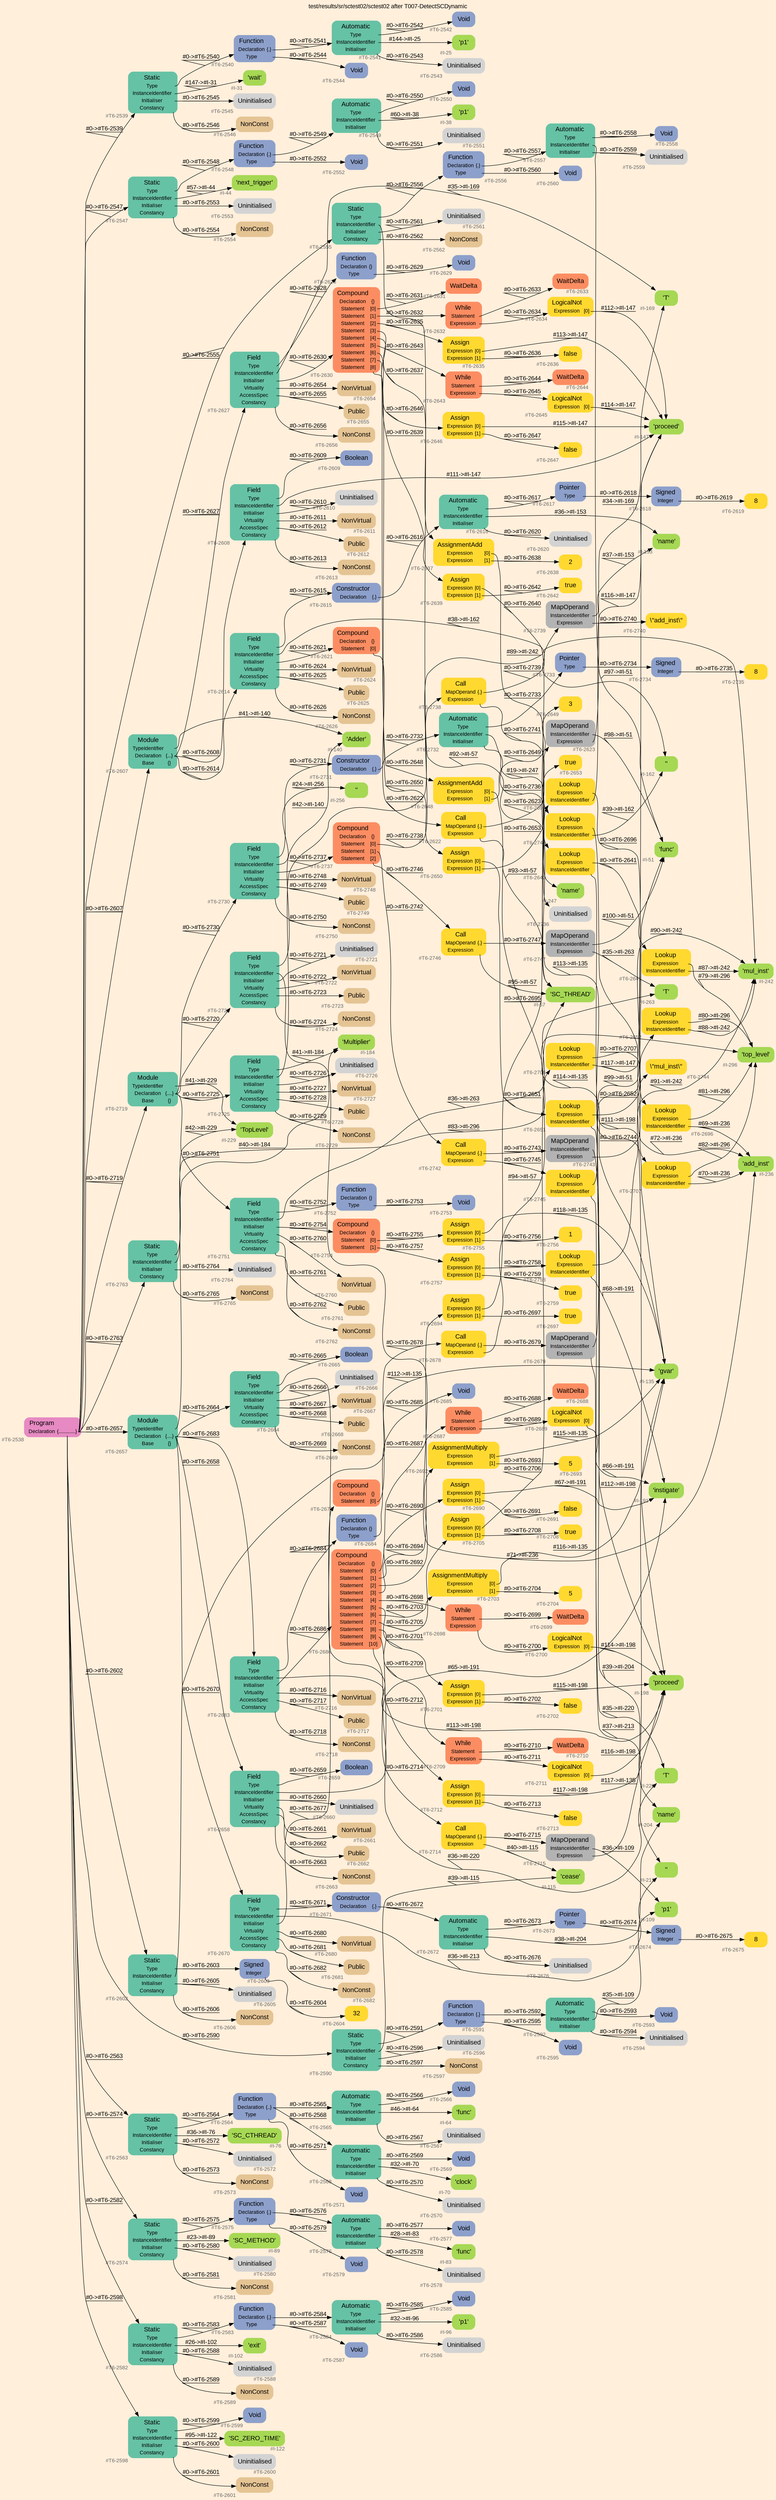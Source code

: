 digraph "test/results/sr/sctest02/sctest02 after T007-DetectSCDynamic" {
label = "test/results/sr/sctest02/sctest02 after T007-DetectSCDynamic"
labelloc = t
graph [
    rankdir = "LR"
    ranksep = 0.3
    bgcolor = antiquewhite1
    color = black
    fontcolor = black
    fontname = "Arial"
];
node [
    fontname = "Arial"
];
edge [
    fontname = "Arial"
];

// -------------------- node figure --------------------
// -------- block #T6-2538 ----------
"#T6-2538" [
    fillcolor = "/set28/4"
    xlabel = "#T6-2538"
    fontsize = "12"
    fontcolor = grey40
    shape = "plaintext"
    label = <<TABLE BORDER="0" CELLBORDER="0" CELLSPACING="0">
     <TR><TD><FONT COLOR="black" POINT-SIZE="15">Program</FONT></TD></TR>
     <TR><TD><FONT COLOR="black" POINT-SIZE="12">Declaration</FONT></TD><TD PORT="port0"><FONT COLOR="black" POINT-SIZE="12">{.............}</FONT></TD></TR>
    </TABLE>>
    style = "rounded,filled"
];

// -------- block #T6-2539 ----------
"#T6-2539" [
    fillcolor = "/set28/1"
    xlabel = "#T6-2539"
    fontsize = "12"
    fontcolor = grey40
    shape = "plaintext"
    label = <<TABLE BORDER="0" CELLBORDER="0" CELLSPACING="0">
     <TR><TD><FONT COLOR="black" POINT-SIZE="15">Static</FONT></TD></TR>
     <TR><TD><FONT COLOR="black" POINT-SIZE="12">Type</FONT></TD><TD PORT="port0"></TD></TR>
     <TR><TD><FONT COLOR="black" POINT-SIZE="12">InstanceIdentifier</FONT></TD><TD PORT="port1"></TD></TR>
     <TR><TD><FONT COLOR="black" POINT-SIZE="12">Initialiser</FONT></TD><TD PORT="port2"></TD></TR>
     <TR><TD><FONT COLOR="black" POINT-SIZE="12">Constancy</FONT></TD><TD PORT="port3"></TD></TR>
    </TABLE>>
    style = "rounded,filled"
];

// -------- block #T6-2540 ----------
"#T6-2540" [
    fillcolor = "/set28/3"
    xlabel = "#T6-2540"
    fontsize = "12"
    fontcolor = grey40
    shape = "plaintext"
    label = <<TABLE BORDER="0" CELLBORDER="0" CELLSPACING="0">
     <TR><TD><FONT COLOR="black" POINT-SIZE="15">Function</FONT></TD></TR>
     <TR><TD><FONT COLOR="black" POINT-SIZE="12">Declaration</FONT></TD><TD PORT="port0"><FONT COLOR="black" POINT-SIZE="12">{.}</FONT></TD></TR>
     <TR><TD><FONT COLOR="black" POINT-SIZE="12">Type</FONT></TD><TD PORT="port1"></TD></TR>
    </TABLE>>
    style = "rounded,filled"
];

// -------- block #T6-2541 ----------
"#T6-2541" [
    fillcolor = "/set28/1"
    xlabel = "#T6-2541"
    fontsize = "12"
    fontcolor = grey40
    shape = "plaintext"
    label = <<TABLE BORDER="0" CELLBORDER="0" CELLSPACING="0">
     <TR><TD><FONT COLOR="black" POINT-SIZE="15">Automatic</FONT></TD></TR>
     <TR><TD><FONT COLOR="black" POINT-SIZE="12">Type</FONT></TD><TD PORT="port0"></TD></TR>
     <TR><TD><FONT COLOR="black" POINT-SIZE="12">InstanceIdentifier</FONT></TD><TD PORT="port1"></TD></TR>
     <TR><TD><FONT COLOR="black" POINT-SIZE="12">Initialiser</FONT></TD><TD PORT="port2"></TD></TR>
    </TABLE>>
    style = "rounded,filled"
];

// -------- block #T6-2542 ----------
"#T6-2542" [
    fillcolor = "/set28/3"
    xlabel = "#T6-2542"
    fontsize = "12"
    fontcolor = grey40
    shape = "plaintext"
    label = <<TABLE BORDER="0" CELLBORDER="0" CELLSPACING="0">
     <TR><TD><FONT COLOR="black" POINT-SIZE="15">Void</FONT></TD></TR>
    </TABLE>>
    style = "rounded,filled"
];

// -------- block #I-25 ----------
"#I-25" [
    fillcolor = "/set28/5"
    xlabel = "#I-25"
    fontsize = "12"
    fontcolor = grey40
    shape = "plaintext"
    label = <<TABLE BORDER="0" CELLBORDER="0" CELLSPACING="0">
     <TR><TD><FONT COLOR="black" POINT-SIZE="15">'p1'</FONT></TD></TR>
    </TABLE>>
    style = "rounded,filled"
];

// -------- block #T6-2543 ----------
"#T6-2543" [
    xlabel = "#T6-2543"
    fontsize = "12"
    fontcolor = grey40
    shape = "plaintext"
    label = <<TABLE BORDER="0" CELLBORDER="0" CELLSPACING="0">
     <TR><TD><FONT COLOR="black" POINT-SIZE="15">Uninitialised</FONT></TD></TR>
    </TABLE>>
    style = "rounded,filled"
];

// -------- block #T6-2544 ----------
"#T6-2544" [
    fillcolor = "/set28/3"
    xlabel = "#T6-2544"
    fontsize = "12"
    fontcolor = grey40
    shape = "plaintext"
    label = <<TABLE BORDER="0" CELLBORDER="0" CELLSPACING="0">
     <TR><TD><FONT COLOR="black" POINT-SIZE="15">Void</FONT></TD></TR>
    </TABLE>>
    style = "rounded,filled"
];

// -------- block #I-31 ----------
"#I-31" [
    fillcolor = "/set28/5"
    xlabel = "#I-31"
    fontsize = "12"
    fontcolor = grey40
    shape = "plaintext"
    label = <<TABLE BORDER="0" CELLBORDER="0" CELLSPACING="0">
     <TR><TD><FONT COLOR="black" POINT-SIZE="15">'wait'</FONT></TD></TR>
    </TABLE>>
    style = "rounded,filled"
];

// -------- block #T6-2545 ----------
"#T6-2545" [
    xlabel = "#T6-2545"
    fontsize = "12"
    fontcolor = grey40
    shape = "plaintext"
    label = <<TABLE BORDER="0" CELLBORDER="0" CELLSPACING="0">
     <TR><TD><FONT COLOR="black" POINT-SIZE="15">Uninitialised</FONT></TD></TR>
    </TABLE>>
    style = "rounded,filled"
];

// -------- block #T6-2546 ----------
"#T6-2546" [
    fillcolor = "/set28/7"
    xlabel = "#T6-2546"
    fontsize = "12"
    fontcolor = grey40
    shape = "plaintext"
    label = <<TABLE BORDER="0" CELLBORDER="0" CELLSPACING="0">
     <TR><TD><FONT COLOR="black" POINT-SIZE="15">NonConst</FONT></TD></TR>
    </TABLE>>
    style = "rounded,filled"
];

// -------- block #T6-2547 ----------
"#T6-2547" [
    fillcolor = "/set28/1"
    xlabel = "#T6-2547"
    fontsize = "12"
    fontcolor = grey40
    shape = "plaintext"
    label = <<TABLE BORDER="0" CELLBORDER="0" CELLSPACING="0">
     <TR><TD><FONT COLOR="black" POINT-SIZE="15">Static</FONT></TD></TR>
     <TR><TD><FONT COLOR="black" POINT-SIZE="12">Type</FONT></TD><TD PORT="port0"></TD></TR>
     <TR><TD><FONT COLOR="black" POINT-SIZE="12">InstanceIdentifier</FONT></TD><TD PORT="port1"></TD></TR>
     <TR><TD><FONT COLOR="black" POINT-SIZE="12">Initialiser</FONT></TD><TD PORT="port2"></TD></TR>
     <TR><TD><FONT COLOR="black" POINT-SIZE="12">Constancy</FONT></TD><TD PORT="port3"></TD></TR>
    </TABLE>>
    style = "rounded,filled"
];

// -------- block #T6-2548 ----------
"#T6-2548" [
    fillcolor = "/set28/3"
    xlabel = "#T6-2548"
    fontsize = "12"
    fontcolor = grey40
    shape = "plaintext"
    label = <<TABLE BORDER="0" CELLBORDER="0" CELLSPACING="0">
     <TR><TD><FONT COLOR="black" POINT-SIZE="15">Function</FONT></TD></TR>
     <TR><TD><FONT COLOR="black" POINT-SIZE="12">Declaration</FONT></TD><TD PORT="port0"><FONT COLOR="black" POINT-SIZE="12">{.}</FONT></TD></TR>
     <TR><TD><FONT COLOR="black" POINT-SIZE="12">Type</FONT></TD><TD PORT="port1"></TD></TR>
    </TABLE>>
    style = "rounded,filled"
];

// -------- block #T6-2549 ----------
"#T6-2549" [
    fillcolor = "/set28/1"
    xlabel = "#T6-2549"
    fontsize = "12"
    fontcolor = grey40
    shape = "plaintext"
    label = <<TABLE BORDER="0" CELLBORDER="0" CELLSPACING="0">
     <TR><TD><FONT COLOR="black" POINT-SIZE="15">Automatic</FONT></TD></TR>
     <TR><TD><FONT COLOR="black" POINT-SIZE="12">Type</FONT></TD><TD PORT="port0"></TD></TR>
     <TR><TD><FONT COLOR="black" POINT-SIZE="12">InstanceIdentifier</FONT></TD><TD PORT="port1"></TD></TR>
     <TR><TD><FONT COLOR="black" POINT-SIZE="12">Initialiser</FONT></TD><TD PORT="port2"></TD></TR>
    </TABLE>>
    style = "rounded,filled"
];

// -------- block #T6-2550 ----------
"#T6-2550" [
    fillcolor = "/set28/3"
    xlabel = "#T6-2550"
    fontsize = "12"
    fontcolor = grey40
    shape = "plaintext"
    label = <<TABLE BORDER="0" CELLBORDER="0" CELLSPACING="0">
     <TR><TD><FONT COLOR="black" POINT-SIZE="15">Void</FONT></TD></TR>
    </TABLE>>
    style = "rounded,filled"
];

// -------- block #I-38 ----------
"#I-38" [
    fillcolor = "/set28/5"
    xlabel = "#I-38"
    fontsize = "12"
    fontcolor = grey40
    shape = "plaintext"
    label = <<TABLE BORDER="0" CELLBORDER="0" CELLSPACING="0">
     <TR><TD><FONT COLOR="black" POINT-SIZE="15">'p1'</FONT></TD></TR>
    </TABLE>>
    style = "rounded,filled"
];

// -------- block #T6-2551 ----------
"#T6-2551" [
    xlabel = "#T6-2551"
    fontsize = "12"
    fontcolor = grey40
    shape = "plaintext"
    label = <<TABLE BORDER="0" CELLBORDER="0" CELLSPACING="0">
     <TR><TD><FONT COLOR="black" POINT-SIZE="15">Uninitialised</FONT></TD></TR>
    </TABLE>>
    style = "rounded,filled"
];

// -------- block #T6-2552 ----------
"#T6-2552" [
    fillcolor = "/set28/3"
    xlabel = "#T6-2552"
    fontsize = "12"
    fontcolor = grey40
    shape = "plaintext"
    label = <<TABLE BORDER="0" CELLBORDER="0" CELLSPACING="0">
     <TR><TD><FONT COLOR="black" POINT-SIZE="15">Void</FONT></TD></TR>
    </TABLE>>
    style = "rounded,filled"
];

// -------- block #I-44 ----------
"#I-44" [
    fillcolor = "/set28/5"
    xlabel = "#I-44"
    fontsize = "12"
    fontcolor = grey40
    shape = "plaintext"
    label = <<TABLE BORDER="0" CELLBORDER="0" CELLSPACING="0">
     <TR><TD><FONT COLOR="black" POINT-SIZE="15">'next_trigger'</FONT></TD></TR>
    </TABLE>>
    style = "rounded,filled"
];

// -------- block #T6-2553 ----------
"#T6-2553" [
    xlabel = "#T6-2553"
    fontsize = "12"
    fontcolor = grey40
    shape = "plaintext"
    label = <<TABLE BORDER="0" CELLBORDER="0" CELLSPACING="0">
     <TR><TD><FONT COLOR="black" POINT-SIZE="15">Uninitialised</FONT></TD></TR>
    </TABLE>>
    style = "rounded,filled"
];

// -------- block #T6-2554 ----------
"#T6-2554" [
    fillcolor = "/set28/7"
    xlabel = "#T6-2554"
    fontsize = "12"
    fontcolor = grey40
    shape = "plaintext"
    label = <<TABLE BORDER="0" CELLBORDER="0" CELLSPACING="0">
     <TR><TD><FONT COLOR="black" POINT-SIZE="15">NonConst</FONT></TD></TR>
    </TABLE>>
    style = "rounded,filled"
];

// -------- block #T6-2555 ----------
"#T6-2555" [
    fillcolor = "/set28/1"
    xlabel = "#T6-2555"
    fontsize = "12"
    fontcolor = grey40
    shape = "plaintext"
    label = <<TABLE BORDER="0" CELLBORDER="0" CELLSPACING="0">
     <TR><TD><FONT COLOR="black" POINT-SIZE="15">Static</FONT></TD></TR>
     <TR><TD><FONT COLOR="black" POINT-SIZE="12">Type</FONT></TD><TD PORT="port0"></TD></TR>
     <TR><TD><FONT COLOR="black" POINT-SIZE="12">InstanceIdentifier</FONT></TD><TD PORT="port1"></TD></TR>
     <TR><TD><FONT COLOR="black" POINT-SIZE="12">Initialiser</FONT></TD><TD PORT="port2"></TD></TR>
     <TR><TD><FONT COLOR="black" POINT-SIZE="12">Constancy</FONT></TD><TD PORT="port3"></TD></TR>
    </TABLE>>
    style = "rounded,filled"
];

// -------- block #T6-2556 ----------
"#T6-2556" [
    fillcolor = "/set28/3"
    xlabel = "#T6-2556"
    fontsize = "12"
    fontcolor = grey40
    shape = "plaintext"
    label = <<TABLE BORDER="0" CELLBORDER="0" CELLSPACING="0">
     <TR><TD><FONT COLOR="black" POINT-SIZE="15">Function</FONT></TD></TR>
     <TR><TD><FONT COLOR="black" POINT-SIZE="12">Declaration</FONT></TD><TD PORT="port0"><FONT COLOR="black" POINT-SIZE="12">{.}</FONT></TD></TR>
     <TR><TD><FONT COLOR="black" POINT-SIZE="12">Type</FONT></TD><TD PORT="port1"></TD></TR>
    </TABLE>>
    style = "rounded,filled"
];

// -------- block #T6-2557 ----------
"#T6-2557" [
    fillcolor = "/set28/1"
    xlabel = "#T6-2557"
    fontsize = "12"
    fontcolor = grey40
    shape = "plaintext"
    label = <<TABLE BORDER="0" CELLBORDER="0" CELLSPACING="0">
     <TR><TD><FONT COLOR="black" POINT-SIZE="15">Automatic</FONT></TD></TR>
     <TR><TD><FONT COLOR="black" POINT-SIZE="12">Type</FONT></TD><TD PORT="port0"></TD></TR>
     <TR><TD><FONT COLOR="black" POINT-SIZE="12">InstanceIdentifier</FONT></TD><TD PORT="port1"></TD></TR>
     <TR><TD><FONT COLOR="black" POINT-SIZE="12">Initialiser</FONT></TD><TD PORT="port2"></TD></TR>
    </TABLE>>
    style = "rounded,filled"
];

// -------- block #T6-2558 ----------
"#T6-2558" [
    fillcolor = "/set28/3"
    xlabel = "#T6-2558"
    fontsize = "12"
    fontcolor = grey40
    shape = "plaintext"
    label = <<TABLE BORDER="0" CELLBORDER="0" CELLSPACING="0">
     <TR><TD><FONT COLOR="black" POINT-SIZE="15">Void</FONT></TD></TR>
    </TABLE>>
    style = "rounded,filled"
];

// -------- block #I-51 ----------
"#I-51" [
    fillcolor = "/set28/5"
    xlabel = "#I-51"
    fontsize = "12"
    fontcolor = grey40
    shape = "plaintext"
    label = <<TABLE BORDER="0" CELLBORDER="0" CELLSPACING="0">
     <TR><TD><FONT COLOR="black" POINT-SIZE="15">'func'</FONT></TD></TR>
    </TABLE>>
    style = "rounded,filled"
];

// -------- block #T6-2559 ----------
"#T6-2559" [
    xlabel = "#T6-2559"
    fontsize = "12"
    fontcolor = grey40
    shape = "plaintext"
    label = <<TABLE BORDER="0" CELLBORDER="0" CELLSPACING="0">
     <TR><TD><FONT COLOR="black" POINT-SIZE="15">Uninitialised</FONT></TD></TR>
    </TABLE>>
    style = "rounded,filled"
];

// -------- block #T6-2560 ----------
"#T6-2560" [
    fillcolor = "/set28/3"
    xlabel = "#T6-2560"
    fontsize = "12"
    fontcolor = grey40
    shape = "plaintext"
    label = <<TABLE BORDER="0" CELLBORDER="0" CELLSPACING="0">
     <TR><TD><FONT COLOR="black" POINT-SIZE="15">Void</FONT></TD></TR>
    </TABLE>>
    style = "rounded,filled"
];

// -------- block #I-57 ----------
"#I-57" [
    fillcolor = "/set28/5"
    xlabel = "#I-57"
    fontsize = "12"
    fontcolor = grey40
    shape = "plaintext"
    label = <<TABLE BORDER="0" CELLBORDER="0" CELLSPACING="0">
     <TR><TD><FONT COLOR="black" POINT-SIZE="15">'SC_THREAD'</FONT></TD></TR>
    </TABLE>>
    style = "rounded,filled"
];

// -------- block #T6-2561 ----------
"#T6-2561" [
    xlabel = "#T6-2561"
    fontsize = "12"
    fontcolor = grey40
    shape = "plaintext"
    label = <<TABLE BORDER="0" CELLBORDER="0" CELLSPACING="0">
     <TR><TD><FONT COLOR="black" POINT-SIZE="15">Uninitialised</FONT></TD></TR>
    </TABLE>>
    style = "rounded,filled"
];

// -------- block #T6-2562 ----------
"#T6-2562" [
    fillcolor = "/set28/7"
    xlabel = "#T6-2562"
    fontsize = "12"
    fontcolor = grey40
    shape = "plaintext"
    label = <<TABLE BORDER="0" CELLBORDER="0" CELLSPACING="0">
     <TR><TD><FONT COLOR="black" POINT-SIZE="15">NonConst</FONT></TD></TR>
    </TABLE>>
    style = "rounded,filled"
];

// -------- block #T6-2563 ----------
"#T6-2563" [
    fillcolor = "/set28/1"
    xlabel = "#T6-2563"
    fontsize = "12"
    fontcolor = grey40
    shape = "plaintext"
    label = <<TABLE BORDER="0" CELLBORDER="0" CELLSPACING="0">
     <TR><TD><FONT COLOR="black" POINT-SIZE="15">Static</FONT></TD></TR>
     <TR><TD><FONT COLOR="black" POINT-SIZE="12">Type</FONT></TD><TD PORT="port0"></TD></TR>
     <TR><TD><FONT COLOR="black" POINT-SIZE="12">InstanceIdentifier</FONT></TD><TD PORT="port1"></TD></TR>
     <TR><TD><FONT COLOR="black" POINT-SIZE="12">Initialiser</FONT></TD><TD PORT="port2"></TD></TR>
     <TR><TD><FONT COLOR="black" POINT-SIZE="12">Constancy</FONT></TD><TD PORT="port3"></TD></TR>
    </TABLE>>
    style = "rounded,filled"
];

// -------- block #T6-2564 ----------
"#T6-2564" [
    fillcolor = "/set28/3"
    xlabel = "#T6-2564"
    fontsize = "12"
    fontcolor = grey40
    shape = "plaintext"
    label = <<TABLE BORDER="0" CELLBORDER="0" CELLSPACING="0">
     <TR><TD><FONT COLOR="black" POINT-SIZE="15">Function</FONT></TD></TR>
     <TR><TD><FONT COLOR="black" POINT-SIZE="12">Declaration</FONT></TD><TD PORT="port0"><FONT COLOR="black" POINT-SIZE="12">{..}</FONT></TD></TR>
     <TR><TD><FONT COLOR="black" POINT-SIZE="12">Type</FONT></TD><TD PORT="port1"></TD></TR>
    </TABLE>>
    style = "rounded,filled"
];

// -------- block #T6-2565 ----------
"#T6-2565" [
    fillcolor = "/set28/1"
    xlabel = "#T6-2565"
    fontsize = "12"
    fontcolor = grey40
    shape = "plaintext"
    label = <<TABLE BORDER="0" CELLBORDER="0" CELLSPACING="0">
     <TR><TD><FONT COLOR="black" POINT-SIZE="15">Automatic</FONT></TD></TR>
     <TR><TD><FONT COLOR="black" POINT-SIZE="12">Type</FONT></TD><TD PORT="port0"></TD></TR>
     <TR><TD><FONT COLOR="black" POINT-SIZE="12">InstanceIdentifier</FONT></TD><TD PORT="port1"></TD></TR>
     <TR><TD><FONT COLOR="black" POINT-SIZE="12">Initialiser</FONT></TD><TD PORT="port2"></TD></TR>
    </TABLE>>
    style = "rounded,filled"
];

// -------- block #T6-2566 ----------
"#T6-2566" [
    fillcolor = "/set28/3"
    xlabel = "#T6-2566"
    fontsize = "12"
    fontcolor = grey40
    shape = "plaintext"
    label = <<TABLE BORDER="0" CELLBORDER="0" CELLSPACING="0">
     <TR><TD><FONT COLOR="black" POINT-SIZE="15">Void</FONT></TD></TR>
    </TABLE>>
    style = "rounded,filled"
];

// -------- block #I-64 ----------
"#I-64" [
    fillcolor = "/set28/5"
    xlabel = "#I-64"
    fontsize = "12"
    fontcolor = grey40
    shape = "plaintext"
    label = <<TABLE BORDER="0" CELLBORDER="0" CELLSPACING="0">
     <TR><TD><FONT COLOR="black" POINT-SIZE="15">'func'</FONT></TD></TR>
    </TABLE>>
    style = "rounded,filled"
];

// -------- block #T6-2567 ----------
"#T6-2567" [
    xlabel = "#T6-2567"
    fontsize = "12"
    fontcolor = grey40
    shape = "plaintext"
    label = <<TABLE BORDER="0" CELLBORDER="0" CELLSPACING="0">
     <TR><TD><FONT COLOR="black" POINT-SIZE="15">Uninitialised</FONT></TD></TR>
    </TABLE>>
    style = "rounded,filled"
];

// -------- block #T6-2568 ----------
"#T6-2568" [
    fillcolor = "/set28/1"
    xlabel = "#T6-2568"
    fontsize = "12"
    fontcolor = grey40
    shape = "plaintext"
    label = <<TABLE BORDER="0" CELLBORDER="0" CELLSPACING="0">
     <TR><TD><FONT COLOR="black" POINT-SIZE="15">Automatic</FONT></TD></TR>
     <TR><TD><FONT COLOR="black" POINT-SIZE="12">Type</FONT></TD><TD PORT="port0"></TD></TR>
     <TR><TD><FONT COLOR="black" POINT-SIZE="12">InstanceIdentifier</FONT></TD><TD PORT="port1"></TD></TR>
     <TR><TD><FONT COLOR="black" POINT-SIZE="12">Initialiser</FONT></TD><TD PORT="port2"></TD></TR>
    </TABLE>>
    style = "rounded,filled"
];

// -------- block #T6-2569 ----------
"#T6-2569" [
    fillcolor = "/set28/3"
    xlabel = "#T6-2569"
    fontsize = "12"
    fontcolor = grey40
    shape = "plaintext"
    label = <<TABLE BORDER="0" CELLBORDER="0" CELLSPACING="0">
     <TR><TD><FONT COLOR="black" POINT-SIZE="15">Void</FONT></TD></TR>
    </TABLE>>
    style = "rounded,filled"
];

// -------- block #I-70 ----------
"#I-70" [
    fillcolor = "/set28/5"
    xlabel = "#I-70"
    fontsize = "12"
    fontcolor = grey40
    shape = "plaintext"
    label = <<TABLE BORDER="0" CELLBORDER="0" CELLSPACING="0">
     <TR><TD><FONT COLOR="black" POINT-SIZE="15">'clock'</FONT></TD></TR>
    </TABLE>>
    style = "rounded,filled"
];

// -------- block #T6-2570 ----------
"#T6-2570" [
    xlabel = "#T6-2570"
    fontsize = "12"
    fontcolor = grey40
    shape = "plaintext"
    label = <<TABLE BORDER="0" CELLBORDER="0" CELLSPACING="0">
     <TR><TD><FONT COLOR="black" POINT-SIZE="15">Uninitialised</FONT></TD></TR>
    </TABLE>>
    style = "rounded,filled"
];

// -------- block #T6-2571 ----------
"#T6-2571" [
    fillcolor = "/set28/3"
    xlabel = "#T6-2571"
    fontsize = "12"
    fontcolor = grey40
    shape = "plaintext"
    label = <<TABLE BORDER="0" CELLBORDER="0" CELLSPACING="0">
     <TR><TD><FONT COLOR="black" POINT-SIZE="15">Void</FONT></TD></TR>
    </TABLE>>
    style = "rounded,filled"
];

// -------- block #I-76 ----------
"#I-76" [
    fillcolor = "/set28/5"
    xlabel = "#I-76"
    fontsize = "12"
    fontcolor = grey40
    shape = "plaintext"
    label = <<TABLE BORDER="0" CELLBORDER="0" CELLSPACING="0">
     <TR><TD><FONT COLOR="black" POINT-SIZE="15">'SC_CTHREAD'</FONT></TD></TR>
    </TABLE>>
    style = "rounded,filled"
];

// -------- block #T6-2572 ----------
"#T6-2572" [
    xlabel = "#T6-2572"
    fontsize = "12"
    fontcolor = grey40
    shape = "plaintext"
    label = <<TABLE BORDER="0" CELLBORDER="0" CELLSPACING="0">
     <TR><TD><FONT COLOR="black" POINT-SIZE="15">Uninitialised</FONT></TD></TR>
    </TABLE>>
    style = "rounded,filled"
];

// -------- block #T6-2573 ----------
"#T6-2573" [
    fillcolor = "/set28/7"
    xlabel = "#T6-2573"
    fontsize = "12"
    fontcolor = grey40
    shape = "plaintext"
    label = <<TABLE BORDER="0" CELLBORDER="0" CELLSPACING="0">
     <TR><TD><FONT COLOR="black" POINT-SIZE="15">NonConst</FONT></TD></TR>
    </TABLE>>
    style = "rounded,filled"
];

// -------- block #T6-2574 ----------
"#T6-2574" [
    fillcolor = "/set28/1"
    xlabel = "#T6-2574"
    fontsize = "12"
    fontcolor = grey40
    shape = "plaintext"
    label = <<TABLE BORDER="0" CELLBORDER="0" CELLSPACING="0">
     <TR><TD><FONT COLOR="black" POINT-SIZE="15">Static</FONT></TD></TR>
     <TR><TD><FONT COLOR="black" POINT-SIZE="12">Type</FONT></TD><TD PORT="port0"></TD></TR>
     <TR><TD><FONT COLOR="black" POINT-SIZE="12">InstanceIdentifier</FONT></TD><TD PORT="port1"></TD></TR>
     <TR><TD><FONT COLOR="black" POINT-SIZE="12">Initialiser</FONT></TD><TD PORT="port2"></TD></TR>
     <TR><TD><FONT COLOR="black" POINT-SIZE="12">Constancy</FONT></TD><TD PORT="port3"></TD></TR>
    </TABLE>>
    style = "rounded,filled"
];

// -------- block #T6-2575 ----------
"#T6-2575" [
    fillcolor = "/set28/3"
    xlabel = "#T6-2575"
    fontsize = "12"
    fontcolor = grey40
    shape = "plaintext"
    label = <<TABLE BORDER="0" CELLBORDER="0" CELLSPACING="0">
     <TR><TD><FONT COLOR="black" POINT-SIZE="15">Function</FONT></TD></TR>
     <TR><TD><FONT COLOR="black" POINT-SIZE="12">Declaration</FONT></TD><TD PORT="port0"><FONT COLOR="black" POINT-SIZE="12">{.}</FONT></TD></TR>
     <TR><TD><FONT COLOR="black" POINT-SIZE="12">Type</FONT></TD><TD PORT="port1"></TD></TR>
    </TABLE>>
    style = "rounded,filled"
];

// -------- block #T6-2576 ----------
"#T6-2576" [
    fillcolor = "/set28/1"
    xlabel = "#T6-2576"
    fontsize = "12"
    fontcolor = grey40
    shape = "plaintext"
    label = <<TABLE BORDER="0" CELLBORDER="0" CELLSPACING="0">
     <TR><TD><FONT COLOR="black" POINT-SIZE="15">Automatic</FONT></TD></TR>
     <TR><TD><FONT COLOR="black" POINT-SIZE="12">Type</FONT></TD><TD PORT="port0"></TD></TR>
     <TR><TD><FONT COLOR="black" POINT-SIZE="12">InstanceIdentifier</FONT></TD><TD PORT="port1"></TD></TR>
     <TR><TD><FONT COLOR="black" POINT-SIZE="12">Initialiser</FONT></TD><TD PORT="port2"></TD></TR>
    </TABLE>>
    style = "rounded,filled"
];

// -------- block #T6-2577 ----------
"#T6-2577" [
    fillcolor = "/set28/3"
    xlabel = "#T6-2577"
    fontsize = "12"
    fontcolor = grey40
    shape = "plaintext"
    label = <<TABLE BORDER="0" CELLBORDER="0" CELLSPACING="0">
     <TR><TD><FONT COLOR="black" POINT-SIZE="15">Void</FONT></TD></TR>
    </TABLE>>
    style = "rounded,filled"
];

// -------- block #I-83 ----------
"#I-83" [
    fillcolor = "/set28/5"
    xlabel = "#I-83"
    fontsize = "12"
    fontcolor = grey40
    shape = "plaintext"
    label = <<TABLE BORDER="0" CELLBORDER="0" CELLSPACING="0">
     <TR><TD><FONT COLOR="black" POINT-SIZE="15">'func'</FONT></TD></TR>
    </TABLE>>
    style = "rounded,filled"
];

// -------- block #T6-2578 ----------
"#T6-2578" [
    xlabel = "#T6-2578"
    fontsize = "12"
    fontcolor = grey40
    shape = "plaintext"
    label = <<TABLE BORDER="0" CELLBORDER="0" CELLSPACING="0">
     <TR><TD><FONT COLOR="black" POINT-SIZE="15">Uninitialised</FONT></TD></TR>
    </TABLE>>
    style = "rounded,filled"
];

// -------- block #T6-2579 ----------
"#T6-2579" [
    fillcolor = "/set28/3"
    xlabel = "#T6-2579"
    fontsize = "12"
    fontcolor = grey40
    shape = "plaintext"
    label = <<TABLE BORDER="0" CELLBORDER="0" CELLSPACING="0">
     <TR><TD><FONT COLOR="black" POINT-SIZE="15">Void</FONT></TD></TR>
    </TABLE>>
    style = "rounded,filled"
];

// -------- block #I-89 ----------
"#I-89" [
    fillcolor = "/set28/5"
    xlabel = "#I-89"
    fontsize = "12"
    fontcolor = grey40
    shape = "plaintext"
    label = <<TABLE BORDER="0" CELLBORDER="0" CELLSPACING="0">
     <TR><TD><FONT COLOR="black" POINT-SIZE="15">'SC_METHOD'</FONT></TD></TR>
    </TABLE>>
    style = "rounded,filled"
];

// -------- block #T6-2580 ----------
"#T6-2580" [
    xlabel = "#T6-2580"
    fontsize = "12"
    fontcolor = grey40
    shape = "plaintext"
    label = <<TABLE BORDER="0" CELLBORDER="0" CELLSPACING="0">
     <TR><TD><FONT COLOR="black" POINT-SIZE="15">Uninitialised</FONT></TD></TR>
    </TABLE>>
    style = "rounded,filled"
];

// -------- block #T6-2581 ----------
"#T6-2581" [
    fillcolor = "/set28/7"
    xlabel = "#T6-2581"
    fontsize = "12"
    fontcolor = grey40
    shape = "plaintext"
    label = <<TABLE BORDER="0" CELLBORDER="0" CELLSPACING="0">
     <TR><TD><FONT COLOR="black" POINT-SIZE="15">NonConst</FONT></TD></TR>
    </TABLE>>
    style = "rounded,filled"
];

// -------- block #T6-2582 ----------
"#T6-2582" [
    fillcolor = "/set28/1"
    xlabel = "#T6-2582"
    fontsize = "12"
    fontcolor = grey40
    shape = "plaintext"
    label = <<TABLE BORDER="0" CELLBORDER="0" CELLSPACING="0">
     <TR><TD><FONT COLOR="black" POINT-SIZE="15">Static</FONT></TD></TR>
     <TR><TD><FONT COLOR="black" POINT-SIZE="12">Type</FONT></TD><TD PORT="port0"></TD></TR>
     <TR><TD><FONT COLOR="black" POINT-SIZE="12">InstanceIdentifier</FONT></TD><TD PORT="port1"></TD></TR>
     <TR><TD><FONT COLOR="black" POINT-SIZE="12">Initialiser</FONT></TD><TD PORT="port2"></TD></TR>
     <TR><TD><FONT COLOR="black" POINT-SIZE="12">Constancy</FONT></TD><TD PORT="port3"></TD></TR>
    </TABLE>>
    style = "rounded,filled"
];

// -------- block #T6-2583 ----------
"#T6-2583" [
    fillcolor = "/set28/3"
    xlabel = "#T6-2583"
    fontsize = "12"
    fontcolor = grey40
    shape = "plaintext"
    label = <<TABLE BORDER="0" CELLBORDER="0" CELLSPACING="0">
     <TR><TD><FONT COLOR="black" POINT-SIZE="15">Function</FONT></TD></TR>
     <TR><TD><FONT COLOR="black" POINT-SIZE="12">Declaration</FONT></TD><TD PORT="port0"><FONT COLOR="black" POINT-SIZE="12">{.}</FONT></TD></TR>
     <TR><TD><FONT COLOR="black" POINT-SIZE="12">Type</FONT></TD><TD PORT="port1"></TD></TR>
    </TABLE>>
    style = "rounded,filled"
];

// -------- block #T6-2584 ----------
"#T6-2584" [
    fillcolor = "/set28/1"
    xlabel = "#T6-2584"
    fontsize = "12"
    fontcolor = grey40
    shape = "plaintext"
    label = <<TABLE BORDER="0" CELLBORDER="0" CELLSPACING="0">
     <TR><TD><FONT COLOR="black" POINT-SIZE="15">Automatic</FONT></TD></TR>
     <TR><TD><FONT COLOR="black" POINT-SIZE="12">Type</FONT></TD><TD PORT="port0"></TD></TR>
     <TR><TD><FONT COLOR="black" POINT-SIZE="12">InstanceIdentifier</FONT></TD><TD PORT="port1"></TD></TR>
     <TR><TD><FONT COLOR="black" POINT-SIZE="12">Initialiser</FONT></TD><TD PORT="port2"></TD></TR>
    </TABLE>>
    style = "rounded,filled"
];

// -------- block #T6-2585 ----------
"#T6-2585" [
    fillcolor = "/set28/3"
    xlabel = "#T6-2585"
    fontsize = "12"
    fontcolor = grey40
    shape = "plaintext"
    label = <<TABLE BORDER="0" CELLBORDER="0" CELLSPACING="0">
     <TR><TD><FONT COLOR="black" POINT-SIZE="15">Void</FONT></TD></TR>
    </TABLE>>
    style = "rounded,filled"
];

// -------- block #I-96 ----------
"#I-96" [
    fillcolor = "/set28/5"
    xlabel = "#I-96"
    fontsize = "12"
    fontcolor = grey40
    shape = "plaintext"
    label = <<TABLE BORDER="0" CELLBORDER="0" CELLSPACING="0">
     <TR><TD><FONT COLOR="black" POINT-SIZE="15">'p1'</FONT></TD></TR>
    </TABLE>>
    style = "rounded,filled"
];

// -------- block #T6-2586 ----------
"#T6-2586" [
    xlabel = "#T6-2586"
    fontsize = "12"
    fontcolor = grey40
    shape = "plaintext"
    label = <<TABLE BORDER="0" CELLBORDER="0" CELLSPACING="0">
     <TR><TD><FONT COLOR="black" POINT-SIZE="15">Uninitialised</FONT></TD></TR>
    </TABLE>>
    style = "rounded,filled"
];

// -------- block #T6-2587 ----------
"#T6-2587" [
    fillcolor = "/set28/3"
    xlabel = "#T6-2587"
    fontsize = "12"
    fontcolor = grey40
    shape = "plaintext"
    label = <<TABLE BORDER="0" CELLBORDER="0" CELLSPACING="0">
     <TR><TD><FONT COLOR="black" POINT-SIZE="15">Void</FONT></TD></TR>
    </TABLE>>
    style = "rounded,filled"
];

// -------- block #I-102 ----------
"#I-102" [
    fillcolor = "/set28/5"
    xlabel = "#I-102"
    fontsize = "12"
    fontcolor = grey40
    shape = "plaintext"
    label = <<TABLE BORDER="0" CELLBORDER="0" CELLSPACING="0">
     <TR><TD><FONT COLOR="black" POINT-SIZE="15">'exit'</FONT></TD></TR>
    </TABLE>>
    style = "rounded,filled"
];

// -------- block #T6-2588 ----------
"#T6-2588" [
    xlabel = "#T6-2588"
    fontsize = "12"
    fontcolor = grey40
    shape = "plaintext"
    label = <<TABLE BORDER="0" CELLBORDER="0" CELLSPACING="0">
     <TR><TD><FONT COLOR="black" POINT-SIZE="15">Uninitialised</FONT></TD></TR>
    </TABLE>>
    style = "rounded,filled"
];

// -------- block #T6-2589 ----------
"#T6-2589" [
    fillcolor = "/set28/7"
    xlabel = "#T6-2589"
    fontsize = "12"
    fontcolor = grey40
    shape = "plaintext"
    label = <<TABLE BORDER="0" CELLBORDER="0" CELLSPACING="0">
     <TR><TD><FONT COLOR="black" POINT-SIZE="15">NonConst</FONT></TD></TR>
    </TABLE>>
    style = "rounded,filled"
];

// -------- block #T6-2590 ----------
"#T6-2590" [
    fillcolor = "/set28/1"
    xlabel = "#T6-2590"
    fontsize = "12"
    fontcolor = grey40
    shape = "plaintext"
    label = <<TABLE BORDER="0" CELLBORDER="0" CELLSPACING="0">
     <TR><TD><FONT COLOR="black" POINT-SIZE="15">Static</FONT></TD></TR>
     <TR><TD><FONT COLOR="black" POINT-SIZE="12">Type</FONT></TD><TD PORT="port0"></TD></TR>
     <TR><TD><FONT COLOR="black" POINT-SIZE="12">InstanceIdentifier</FONT></TD><TD PORT="port1"></TD></TR>
     <TR><TD><FONT COLOR="black" POINT-SIZE="12">Initialiser</FONT></TD><TD PORT="port2"></TD></TR>
     <TR><TD><FONT COLOR="black" POINT-SIZE="12">Constancy</FONT></TD><TD PORT="port3"></TD></TR>
    </TABLE>>
    style = "rounded,filled"
];

// -------- block #T6-2591 ----------
"#T6-2591" [
    fillcolor = "/set28/3"
    xlabel = "#T6-2591"
    fontsize = "12"
    fontcolor = grey40
    shape = "plaintext"
    label = <<TABLE BORDER="0" CELLBORDER="0" CELLSPACING="0">
     <TR><TD><FONT COLOR="black" POINT-SIZE="15">Function</FONT></TD></TR>
     <TR><TD><FONT COLOR="black" POINT-SIZE="12">Declaration</FONT></TD><TD PORT="port0"><FONT COLOR="black" POINT-SIZE="12">{.}</FONT></TD></TR>
     <TR><TD><FONT COLOR="black" POINT-SIZE="12">Type</FONT></TD><TD PORT="port1"></TD></TR>
    </TABLE>>
    style = "rounded,filled"
];

// -------- block #T6-2592 ----------
"#T6-2592" [
    fillcolor = "/set28/1"
    xlabel = "#T6-2592"
    fontsize = "12"
    fontcolor = grey40
    shape = "plaintext"
    label = <<TABLE BORDER="0" CELLBORDER="0" CELLSPACING="0">
     <TR><TD><FONT COLOR="black" POINT-SIZE="15">Automatic</FONT></TD></TR>
     <TR><TD><FONT COLOR="black" POINT-SIZE="12">Type</FONT></TD><TD PORT="port0"></TD></TR>
     <TR><TD><FONT COLOR="black" POINT-SIZE="12">InstanceIdentifier</FONT></TD><TD PORT="port1"></TD></TR>
     <TR><TD><FONT COLOR="black" POINT-SIZE="12">Initialiser</FONT></TD><TD PORT="port2"></TD></TR>
    </TABLE>>
    style = "rounded,filled"
];

// -------- block #T6-2593 ----------
"#T6-2593" [
    fillcolor = "/set28/3"
    xlabel = "#T6-2593"
    fontsize = "12"
    fontcolor = grey40
    shape = "plaintext"
    label = <<TABLE BORDER="0" CELLBORDER="0" CELLSPACING="0">
     <TR><TD><FONT COLOR="black" POINT-SIZE="15">Void</FONT></TD></TR>
    </TABLE>>
    style = "rounded,filled"
];

// -------- block #I-109 ----------
"#I-109" [
    fillcolor = "/set28/5"
    xlabel = "#I-109"
    fontsize = "12"
    fontcolor = grey40
    shape = "plaintext"
    label = <<TABLE BORDER="0" CELLBORDER="0" CELLSPACING="0">
     <TR><TD><FONT COLOR="black" POINT-SIZE="15">'p1'</FONT></TD></TR>
    </TABLE>>
    style = "rounded,filled"
];

// -------- block #T6-2594 ----------
"#T6-2594" [
    xlabel = "#T6-2594"
    fontsize = "12"
    fontcolor = grey40
    shape = "plaintext"
    label = <<TABLE BORDER="0" CELLBORDER="0" CELLSPACING="0">
     <TR><TD><FONT COLOR="black" POINT-SIZE="15">Uninitialised</FONT></TD></TR>
    </TABLE>>
    style = "rounded,filled"
];

// -------- block #T6-2595 ----------
"#T6-2595" [
    fillcolor = "/set28/3"
    xlabel = "#T6-2595"
    fontsize = "12"
    fontcolor = grey40
    shape = "plaintext"
    label = <<TABLE BORDER="0" CELLBORDER="0" CELLSPACING="0">
     <TR><TD><FONT COLOR="black" POINT-SIZE="15">Void</FONT></TD></TR>
    </TABLE>>
    style = "rounded,filled"
];

// -------- block #I-115 ----------
"#I-115" [
    fillcolor = "/set28/5"
    xlabel = "#I-115"
    fontsize = "12"
    fontcolor = grey40
    shape = "plaintext"
    label = <<TABLE BORDER="0" CELLBORDER="0" CELLSPACING="0">
     <TR><TD><FONT COLOR="black" POINT-SIZE="15">'cease'</FONT></TD></TR>
    </TABLE>>
    style = "rounded,filled"
];

// -------- block #T6-2596 ----------
"#T6-2596" [
    xlabel = "#T6-2596"
    fontsize = "12"
    fontcolor = grey40
    shape = "plaintext"
    label = <<TABLE BORDER="0" CELLBORDER="0" CELLSPACING="0">
     <TR><TD><FONT COLOR="black" POINT-SIZE="15">Uninitialised</FONT></TD></TR>
    </TABLE>>
    style = "rounded,filled"
];

// -------- block #T6-2597 ----------
"#T6-2597" [
    fillcolor = "/set28/7"
    xlabel = "#T6-2597"
    fontsize = "12"
    fontcolor = grey40
    shape = "plaintext"
    label = <<TABLE BORDER="0" CELLBORDER="0" CELLSPACING="0">
     <TR><TD><FONT COLOR="black" POINT-SIZE="15">NonConst</FONT></TD></TR>
    </TABLE>>
    style = "rounded,filled"
];

// -------- block #T6-2598 ----------
"#T6-2598" [
    fillcolor = "/set28/1"
    xlabel = "#T6-2598"
    fontsize = "12"
    fontcolor = grey40
    shape = "plaintext"
    label = <<TABLE BORDER="0" CELLBORDER="0" CELLSPACING="0">
     <TR><TD><FONT COLOR="black" POINT-SIZE="15">Static</FONT></TD></TR>
     <TR><TD><FONT COLOR="black" POINT-SIZE="12">Type</FONT></TD><TD PORT="port0"></TD></TR>
     <TR><TD><FONT COLOR="black" POINT-SIZE="12">InstanceIdentifier</FONT></TD><TD PORT="port1"></TD></TR>
     <TR><TD><FONT COLOR="black" POINT-SIZE="12">Initialiser</FONT></TD><TD PORT="port2"></TD></TR>
     <TR><TD><FONT COLOR="black" POINT-SIZE="12">Constancy</FONT></TD><TD PORT="port3"></TD></TR>
    </TABLE>>
    style = "rounded,filled"
];

// -------- block #T6-2599 ----------
"#T6-2599" [
    fillcolor = "/set28/3"
    xlabel = "#T6-2599"
    fontsize = "12"
    fontcolor = grey40
    shape = "plaintext"
    label = <<TABLE BORDER="0" CELLBORDER="0" CELLSPACING="0">
     <TR><TD><FONT COLOR="black" POINT-SIZE="15">Void</FONT></TD></TR>
    </TABLE>>
    style = "rounded,filled"
];

// -------- block #I-122 ----------
"#I-122" [
    fillcolor = "/set28/5"
    xlabel = "#I-122"
    fontsize = "12"
    fontcolor = grey40
    shape = "plaintext"
    label = <<TABLE BORDER="0" CELLBORDER="0" CELLSPACING="0">
     <TR><TD><FONT COLOR="black" POINT-SIZE="15">'SC_ZERO_TIME'</FONT></TD></TR>
    </TABLE>>
    style = "rounded,filled"
];

// -------- block #T6-2600 ----------
"#T6-2600" [
    xlabel = "#T6-2600"
    fontsize = "12"
    fontcolor = grey40
    shape = "plaintext"
    label = <<TABLE BORDER="0" CELLBORDER="0" CELLSPACING="0">
     <TR><TD><FONT COLOR="black" POINT-SIZE="15">Uninitialised</FONT></TD></TR>
    </TABLE>>
    style = "rounded,filled"
];

// -------- block #T6-2601 ----------
"#T6-2601" [
    fillcolor = "/set28/7"
    xlabel = "#T6-2601"
    fontsize = "12"
    fontcolor = grey40
    shape = "plaintext"
    label = <<TABLE BORDER="0" CELLBORDER="0" CELLSPACING="0">
     <TR><TD><FONT COLOR="black" POINT-SIZE="15">NonConst</FONT></TD></TR>
    </TABLE>>
    style = "rounded,filled"
];

// -------- block #T6-2602 ----------
"#T6-2602" [
    fillcolor = "/set28/1"
    xlabel = "#T6-2602"
    fontsize = "12"
    fontcolor = grey40
    shape = "plaintext"
    label = <<TABLE BORDER="0" CELLBORDER="0" CELLSPACING="0">
     <TR><TD><FONT COLOR="black" POINT-SIZE="15">Static</FONT></TD></TR>
     <TR><TD><FONT COLOR="black" POINT-SIZE="12">Type</FONT></TD><TD PORT="port0"></TD></TR>
     <TR><TD><FONT COLOR="black" POINT-SIZE="12">InstanceIdentifier</FONT></TD><TD PORT="port1"></TD></TR>
     <TR><TD><FONT COLOR="black" POINT-SIZE="12">Initialiser</FONT></TD><TD PORT="port2"></TD></TR>
     <TR><TD><FONT COLOR="black" POINT-SIZE="12">Constancy</FONT></TD><TD PORT="port3"></TD></TR>
    </TABLE>>
    style = "rounded,filled"
];

// -------- block #T6-2603 ----------
"#T6-2603" [
    fillcolor = "/set28/3"
    xlabel = "#T6-2603"
    fontsize = "12"
    fontcolor = grey40
    shape = "plaintext"
    label = <<TABLE BORDER="0" CELLBORDER="0" CELLSPACING="0">
     <TR><TD><FONT COLOR="black" POINT-SIZE="15">Signed</FONT></TD></TR>
     <TR><TD><FONT COLOR="black" POINT-SIZE="12">Integer</FONT></TD><TD PORT="port0"></TD></TR>
    </TABLE>>
    style = "rounded,filled"
];

// -------- block #T6-2604 ----------
"#T6-2604" [
    fillcolor = "/set28/6"
    xlabel = "#T6-2604"
    fontsize = "12"
    fontcolor = grey40
    shape = "plaintext"
    label = <<TABLE BORDER="0" CELLBORDER="0" CELLSPACING="0">
     <TR><TD><FONT COLOR="black" POINT-SIZE="15">32</FONT></TD></TR>
    </TABLE>>
    style = "rounded,filled"
];

// -------- block #I-135 ----------
"#I-135" [
    fillcolor = "/set28/5"
    xlabel = "#I-135"
    fontsize = "12"
    fontcolor = grey40
    shape = "plaintext"
    label = <<TABLE BORDER="0" CELLBORDER="0" CELLSPACING="0">
     <TR><TD><FONT COLOR="black" POINT-SIZE="15">'gvar'</FONT></TD></TR>
    </TABLE>>
    style = "rounded,filled"
];

// -------- block #T6-2605 ----------
"#T6-2605" [
    xlabel = "#T6-2605"
    fontsize = "12"
    fontcolor = grey40
    shape = "plaintext"
    label = <<TABLE BORDER="0" CELLBORDER="0" CELLSPACING="0">
     <TR><TD><FONT COLOR="black" POINT-SIZE="15">Uninitialised</FONT></TD></TR>
    </TABLE>>
    style = "rounded,filled"
];

// -------- block #T6-2606 ----------
"#T6-2606" [
    fillcolor = "/set28/7"
    xlabel = "#T6-2606"
    fontsize = "12"
    fontcolor = grey40
    shape = "plaintext"
    label = <<TABLE BORDER="0" CELLBORDER="0" CELLSPACING="0">
     <TR><TD><FONT COLOR="black" POINT-SIZE="15">NonConst</FONT></TD></TR>
    </TABLE>>
    style = "rounded,filled"
];

// -------- block #T6-2607 ----------
"#T6-2607" [
    fillcolor = "/set28/1"
    xlabel = "#T6-2607"
    fontsize = "12"
    fontcolor = grey40
    shape = "plaintext"
    label = <<TABLE BORDER="0" CELLBORDER="0" CELLSPACING="0">
     <TR><TD><FONT COLOR="black" POINT-SIZE="15">Module</FONT></TD></TR>
     <TR><TD><FONT COLOR="black" POINT-SIZE="12">TypeIdentifier</FONT></TD><TD PORT="port0"></TD></TR>
     <TR><TD><FONT COLOR="black" POINT-SIZE="12">Declaration</FONT></TD><TD PORT="port1"><FONT COLOR="black" POINT-SIZE="12">{...}</FONT></TD></TR>
     <TR><TD><FONT COLOR="black" POINT-SIZE="12">Base</FONT></TD><TD PORT="port2"><FONT COLOR="black" POINT-SIZE="12">{}</FONT></TD></TR>
    </TABLE>>
    style = "rounded,filled"
];

// -------- block #I-140 ----------
"#I-140" [
    fillcolor = "/set28/5"
    xlabel = "#I-140"
    fontsize = "12"
    fontcolor = grey40
    shape = "plaintext"
    label = <<TABLE BORDER="0" CELLBORDER="0" CELLSPACING="0">
     <TR><TD><FONT COLOR="black" POINT-SIZE="15">'Adder'</FONT></TD></TR>
    </TABLE>>
    style = "rounded,filled"
];

// -------- block #T6-2608 ----------
"#T6-2608" [
    fillcolor = "/set28/1"
    xlabel = "#T6-2608"
    fontsize = "12"
    fontcolor = grey40
    shape = "plaintext"
    label = <<TABLE BORDER="0" CELLBORDER="0" CELLSPACING="0">
     <TR><TD><FONT COLOR="black" POINT-SIZE="15">Field</FONT></TD></TR>
     <TR><TD><FONT COLOR="black" POINT-SIZE="12">Type</FONT></TD><TD PORT="port0"></TD></TR>
     <TR><TD><FONT COLOR="black" POINT-SIZE="12">InstanceIdentifier</FONT></TD><TD PORT="port1"></TD></TR>
     <TR><TD><FONT COLOR="black" POINT-SIZE="12">Initialiser</FONT></TD><TD PORT="port2"></TD></TR>
     <TR><TD><FONT COLOR="black" POINT-SIZE="12">Virtuality</FONT></TD><TD PORT="port3"></TD></TR>
     <TR><TD><FONT COLOR="black" POINT-SIZE="12">AccessSpec</FONT></TD><TD PORT="port4"></TD></TR>
     <TR><TD><FONT COLOR="black" POINT-SIZE="12">Constancy</FONT></TD><TD PORT="port5"></TD></TR>
    </TABLE>>
    style = "rounded,filled"
];

// -------- block #T6-2609 ----------
"#T6-2609" [
    fillcolor = "/set28/3"
    xlabel = "#T6-2609"
    fontsize = "12"
    fontcolor = grey40
    shape = "plaintext"
    label = <<TABLE BORDER="0" CELLBORDER="0" CELLSPACING="0">
     <TR><TD><FONT COLOR="black" POINT-SIZE="15">Boolean</FONT></TD></TR>
    </TABLE>>
    style = "rounded,filled"
];

// -------- block #I-147 ----------
"#I-147" [
    fillcolor = "/set28/5"
    xlabel = "#I-147"
    fontsize = "12"
    fontcolor = grey40
    shape = "plaintext"
    label = <<TABLE BORDER="0" CELLBORDER="0" CELLSPACING="0">
     <TR><TD><FONT COLOR="black" POINT-SIZE="15">'proceed'</FONT></TD></TR>
    </TABLE>>
    style = "rounded,filled"
];

// -------- block #T6-2610 ----------
"#T6-2610" [
    xlabel = "#T6-2610"
    fontsize = "12"
    fontcolor = grey40
    shape = "plaintext"
    label = <<TABLE BORDER="0" CELLBORDER="0" CELLSPACING="0">
     <TR><TD><FONT COLOR="black" POINT-SIZE="15">Uninitialised</FONT></TD></TR>
    </TABLE>>
    style = "rounded,filled"
];

// -------- block #T6-2611 ----------
"#T6-2611" [
    fillcolor = "/set28/7"
    xlabel = "#T6-2611"
    fontsize = "12"
    fontcolor = grey40
    shape = "plaintext"
    label = <<TABLE BORDER="0" CELLBORDER="0" CELLSPACING="0">
     <TR><TD><FONT COLOR="black" POINT-SIZE="15">NonVirtual</FONT></TD></TR>
    </TABLE>>
    style = "rounded,filled"
];

// -------- block #T6-2612 ----------
"#T6-2612" [
    fillcolor = "/set28/7"
    xlabel = "#T6-2612"
    fontsize = "12"
    fontcolor = grey40
    shape = "plaintext"
    label = <<TABLE BORDER="0" CELLBORDER="0" CELLSPACING="0">
     <TR><TD><FONT COLOR="black" POINT-SIZE="15">Public</FONT></TD></TR>
    </TABLE>>
    style = "rounded,filled"
];

// -------- block #T6-2613 ----------
"#T6-2613" [
    fillcolor = "/set28/7"
    xlabel = "#T6-2613"
    fontsize = "12"
    fontcolor = grey40
    shape = "plaintext"
    label = <<TABLE BORDER="0" CELLBORDER="0" CELLSPACING="0">
     <TR><TD><FONT COLOR="black" POINT-SIZE="15">NonConst</FONT></TD></TR>
    </TABLE>>
    style = "rounded,filled"
];

// -------- block #T6-2614 ----------
"#T6-2614" [
    fillcolor = "/set28/1"
    xlabel = "#T6-2614"
    fontsize = "12"
    fontcolor = grey40
    shape = "plaintext"
    label = <<TABLE BORDER="0" CELLBORDER="0" CELLSPACING="0">
     <TR><TD><FONT COLOR="black" POINT-SIZE="15">Field</FONT></TD></TR>
     <TR><TD><FONT COLOR="black" POINT-SIZE="12">Type</FONT></TD><TD PORT="port0"></TD></TR>
     <TR><TD><FONT COLOR="black" POINT-SIZE="12">InstanceIdentifier</FONT></TD><TD PORT="port1"></TD></TR>
     <TR><TD><FONT COLOR="black" POINT-SIZE="12">Initialiser</FONT></TD><TD PORT="port2"></TD></TR>
     <TR><TD><FONT COLOR="black" POINT-SIZE="12">Virtuality</FONT></TD><TD PORT="port3"></TD></TR>
     <TR><TD><FONT COLOR="black" POINT-SIZE="12">AccessSpec</FONT></TD><TD PORT="port4"></TD></TR>
     <TR><TD><FONT COLOR="black" POINT-SIZE="12">Constancy</FONT></TD><TD PORT="port5"></TD></TR>
    </TABLE>>
    style = "rounded,filled"
];

// -------- block #T6-2615 ----------
"#T6-2615" [
    fillcolor = "/set28/3"
    xlabel = "#T6-2615"
    fontsize = "12"
    fontcolor = grey40
    shape = "plaintext"
    label = <<TABLE BORDER="0" CELLBORDER="0" CELLSPACING="0">
     <TR><TD><FONT COLOR="black" POINT-SIZE="15">Constructor</FONT></TD></TR>
     <TR><TD><FONT COLOR="black" POINT-SIZE="12">Declaration</FONT></TD><TD PORT="port0"><FONT COLOR="black" POINT-SIZE="12">{.}</FONT></TD></TR>
    </TABLE>>
    style = "rounded,filled"
];

// -------- block #T6-2616 ----------
"#T6-2616" [
    fillcolor = "/set28/1"
    xlabel = "#T6-2616"
    fontsize = "12"
    fontcolor = grey40
    shape = "plaintext"
    label = <<TABLE BORDER="0" CELLBORDER="0" CELLSPACING="0">
     <TR><TD><FONT COLOR="black" POINT-SIZE="15">Automatic</FONT></TD></TR>
     <TR><TD><FONT COLOR="black" POINT-SIZE="12">Type</FONT></TD><TD PORT="port0"></TD></TR>
     <TR><TD><FONT COLOR="black" POINT-SIZE="12">InstanceIdentifier</FONT></TD><TD PORT="port1"></TD></TR>
     <TR><TD><FONT COLOR="black" POINT-SIZE="12">Initialiser</FONT></TD><TD PORT="port2"></TD></TR>
    </TABLE>>
    style = "rounded,filled"
];

// -------- block #T6-2617 ----------
"#T6-2617" [
    fillcolor = "/set28/3"
    xlabel = "#T6-2617"
    fontsize = "12"
    fontcolor = grey40
    shape = "plaintext"
    label = <<TABLE BORDER="0" CELLBORDER="0" CELLSPACING="0">
     <TR><TD><FONT COLOR="black" POINT-SIZE="15">Pointer</FONT></TD></TR>
     <TR><TD><FONT COLOR="black" POINT-SIZE="12">Type</FONT></TD><TD PORT="port0"></TD></TR>
    </TABLE>>
    style = "rounded,filled"
];

// -------- block #T6-2618 ----------
"#T6-2618" [
    fillcolor = "/set28/3"
    xlabel = "#T6-2618"
    fontsize = "12"
    fontcolor = grey40
    shape = "plaintext"
    label = <<TABLE BORDER="0" CELLBORDER="0" CELLSPACING="0">
     <TR><TD><FONT COLOR="black" POINT-SIZE="15">Signed</FONT></TD></TR>
     <TR><TD><FONT COLOR="black" POINT-SIZE="12">Integer</FONT></TD><TD PORT="port0"></TD></TR>
    </TABLE>>
    style = "rounded,filled"
];

// -------- block #T6-2619 ----------
"#T6-2619" [
    fillcolor = "/set28/6"
    xlabel = "#T6-2619"
    fontsize = "12"
    fontcolor = grey40
    shape = "plaintext"
    label = <<TABLE BORDER="0" CELLBORDER="0" CELLSPACING="0">
     <TR><TD><FONT COLOR="black" POINT-SIZE="15">8</FONT></TD></TR>
    </TABLE>>
    style = "rounded,filled"
];

// -------- block #I-153 ----------
"#I-153" [
    fillcolor = "/set28/5"
    xlabel = "#I-153"
    fontsize = "12"
    fontcolor = grey40
    shape = "plaintext"
    label = <<TABLE BORDER="0" CELLBORDER="0" CELLSPACING="0">
     <TR><TD><FONT COLOR="black" POINT-SIZE="15">'name'</FONT></TD></TR>
    </TABLE>>
    style = "rounded,filled"
];

// -------- block #T6-2620 ----------
"#T6-2620" [
    xlabel = "#T6-2620"
    fontsize = "12"
    fontcolor = grey40
    shape = "plaintext"
    label = <<TABLE BORDER="0" CELLBORDER="0" CELLSPACING="0">
     <TR><TD><FONT COLOR="black" POINT-SIZE="15">Uninitialised</FONT></TD></TR>
    </TABLE>>
    style = "rounded,filled"
];

// -------- block #I-162 ----------
"#I-162" [
    fillcolor = "/set28/5"
    xlabel = "#I-162"
    fontsize = "12"
    fontcolor = grey40
    shape = "plaintext"
    label = <<TABLE BORDER="0" CELLBORDER="0" CELLSPACING="0">
     <TR><TD><FONT COLOR="black" POINT-SIZE="15">''</FONT></TD></TR>
    </TABLE>>
    style = "rounded,filled"
];

// -------- block #T6-2621 ----------
"#T6-2621" [
    fillcolor = "/set28/2"
    xlabel = "#T6-2621"
    fontsize = "12"
    fontcolor = grey40
    shape = "plaintext"
    label = <<TABLE BORDER="0" CELLBORDER="0" CELLSPACING="0">
     <TR><TD><FONT COLOR="black" POINT-SIZE="15">Compound</FONT></TD></TR>
     <TR><TD><FONT COLOR="black" POINT-SIZE="12">Declaration</FONT></TD><TD PORT="port0"><FONT COLOR="black" POINT-SIZE="12">{}</FONT></TD></TR>
     <TR><TD><FONT COLOR="black" POINT-SIZE="12">Statement</FONT></TD><TD PORT="port1"><FONT COLOR="black" POINT-SIZE="12">[0]</FONT></TD></TR>
    </TABLE>>
    style = "rounded,filled"
];

// -------- block #T6-2622 ----------
"#T6-2622" [
    fillcolor = "/set28/6"
    xlabel = "#T6-2622"
    fontsize = "12"
    fontcolor = grey40
    shape = "plaintext"
    label = <<TABLE BORDER="0" CELLBORDER="0" CELLSPACING="0">
     <TR><TD><FONT COLOR="black" POINT-SIZE="15">Call</FONT></TD></TR>
     <TR><TD><FONT COLOR="black" POINT-SIZE="12">MapOperand</FONT></TD><TD PORT="port0"><FONT COLOR="black" POINT-SIZE="12">{.}</FONT></TD></TR>
     <TR><TD><FONT COLOR="black" POINT-SIZE="12">Expression</FONT></TD><TD PORT="port1"></TD></TR>
    </TABLE>>
    style = "rounded,filled"
];

// -------- block #T6-2623 ----------
"#T6-2623" [
    fillcolor = "/set28/8"
    xlabel = "#T6-2623"
    fontsize = "12"
    fontcolor = grey40
    shape = "plaintext"
    label = <<TABLE BORDER="0" CELLBORDER="0" CELLSPACING="0">
     <TR><TD><FONT COLOR="black" POINT-SIZE="15">MapOperand</FONT></TD></TR>
     <TR><TD><FONT COLOR="black" POINT-SIZE="12">InstanceIdentifier</FONT></TD><TD PORT="port0"></TD></TR>
     <TR><TD><FONT COLOR="black" POINT-SIZE="12">Expression</FONT></TD><TD PORT="port1"></TD></TR>
    </TABLE>>
    style = "rounded,filled"
];

// -------- block #I-169 ----------
"#I-169" [
    fillcolor = "/set28/5"
    xlabel = "#I-169"
    fontsize = "12"
    fontcolor = grey40
    shape = "plaintext"
    label = <<TABLE BORDER="0" CELLBORDER="0" CELLSPACING="0">
     <TR><TD><FONT COLOR="black" POINT-SIZE="15">'T'</FONT></TD></TR>
    </TABLE>>
    style = "rounded,filled"
];

// -------- block #T6-2624 ----------
"#T6-2624" [
    fillcolor = "/set28/7"
    xlabel = "#T6-2624"
    fontsize = "12"
    fontcolor = grey40
    shape = "plaintext"
    label = <<TABLE BORDER="0" CELLBORDER="0" CELLSPACING="0">
     <TR><TD><FONT COLOR="black" POINT-SIZE="15">NonVirtual</FONT></TD></TR>
    </TABLE>>
    style = "rounded,filled"
];

// -------- block #T6-2625 ----------
"#T6-2625" [
    fillcolor = "/set28/7"
    xlabel = "#T6-2625"
    fontsize = "12"
    fontcolor = grey40
    shape = "plaintext"
    label = <<TABLE BORDER="0" CELLBORDER="0" CELLSPACING="0">
     <TR><TD><FONT COLOR="black" POINT-SIZE="15">Public</FONT></TD></TR>
    </TABLE>>
    style = "rounded,filled"
];

// -------- block #T6-2626 ----------
"#T6-2626" [
    fillcolor = "/set28/7"
    xlabel = "#T6-2626"
    fontsize = "12"
    fontcolor = grey40
    shape = "plaintext"
    label = <<TABLE BORDER="0" CELLBORDER="0" CELLSPACING="0">
     <TR><TD><FONT COLOR="black" POINT-SIZE="15">NonConst</FONT></TD></TR>
    </TABLE>>
    style = "rounded,filled"
];

// -------- block #T6-2627 ----------
"#T6-2627" [
    fillcolor = "/set28/1"
    xlabel = "#T6-2627"
    fontsize = "12"
    fontcolor = grey40
    shape = "plaintext"
    label = <<TABLE BORDER="0" CELLBORDER="0" CELLSPACING="0">
     <TR><TD><FONT COLOR="black" POINT-SIZE="15">Field</FONT></TD></TR>
     <TR><TD><FONT COLOR="black" POINT-SIZE="12">Type</FONT></TD><TD PORT="port0"></TD></TR>
     <TR><TD><FONT COLOR="black" POINT-SIZE="12">InstanceIdentifier</FONT></TD><TD PORT="port1"></TD></TR>
     <TR><TD><FONT COLOR="black" POINT-SIZE="12">Initialiser</FONT></TD><TD PORT="port2"></TD></TR>
     <TR><TD><FONT COLOR="black" POINT-SIZE="12">Virtuality</FONT></TD><TD PORT="port3"></TD></TR>
     <TR><TD><FONT COLOR="black" POINT-SIZE="12">AccessSpec</FONT></TD><TD PORT="port4"></TD></TR>
     <TR><TD><FONT COLOR="black" POINT-SIZE="12">Constancy</FONT></TD><TD PORT="port5"></TD></TR>
    </TABLE>>
    style = "rounded,filled"
];

// -------- block #T6-2628 ----------
"#T6-2628" [
    fillcolor = "/set28/3"
    xlabel = "#T6-2628"
    fontsize = "12"
    fontcolor = grey40
    shape = "plaintext"
    label = <<TABLE BORDER="0" CELLBORDER="0" CELLSPACING="0">
     <TR><TD><FONT COLOR="black" POINT-SIZE="15">Function</FONT></TD></TR>
     <TR><TD><FONT COLOR="black" POINT-SIZE="12">Declaration</FONT></TD><TD PORT="port0"><FONT COLOR="black" POINT-SIZE="12">{}</FONT></TD></TR>
     <TR><TD><FONT COLOR="black" POINT-SIZE="12">Type</FONT></TD><TD PORT="port1"></TD></TR>
    </TABLE>>
    style = "rounded,filled"
];

// -------- block #T6-2629 ----------
"#T6-2629" [
    fillcolor = "/set28/3"
    xlabel = "#T6-2629"
    fontsize = "12"
    fontcolor = grey40
    shape = "plaintext"
    label = <<TABLE BORDER="0" CELLBORDER="0" CELLSPACING="0">
     <TR><TD><FONT COLOR="black" POINT-SIZE="15">Void</FONT></TD></TR>
    </TABLE>>
    style = "rounded,filled"
];

// -------- block #T6-2630 ----------
"#T6-2630" [
    fillcolor = "/set28/2"
    xlabel = "#T6-2630"
    fontsize = "12"
    fontcolor = grey40
    shape = "plaintext"
    label = <<TABLE BORDER="0" CELLBORDER="0" CELLSPACING="0">
     <TR><TD><FONT COLOR="black" POINT-SIZE="15">Compound</FONT></TD></TR>
     <TR><TD><FONT COLOR="black" POINT-SIZE="12">Declaration</FONT></TD><TD PORT="port0"><FONT COLOR="black" POINT-SIZE="12">{}</FONT></TD></TR>
     <TR><TD><FONT COLOR="black" POINT-SIZE="12">Statement</FONT></TD><TD PORT="port1"><FONT COLOR="black" POINT-SIZE="12">[0]</FONT></TD></TR>
     <TR><TD><FONT COLOR="black" POINT-SIZE="12">Statement</FONT></TD><TD PORT="port2"><FONT COLOR="black" POINT-SIZE="12">[1]</FONT></TD></TR>
     <TR><TD><FONT COLOR="black" POINT-SIZE="12">Statement</FONT></TD><TD PORT="port3"><FONT COLOR="black" POINT-SIZE="12">[2]</FONT></TD></TR>
     <TR><TD><FONT COLOR="black" POINT-SIZE="12">Statement</FONT></TD><TD PORT="port4"><FONT COLOR="black" POINT-SIZE="12">[3]</FONT></TD></TR>
     <TR><TD><FONT COLOR="black" POINT-SIZE="12">Statement</FONT></TD><TD PORT="port5"><FONT COLOR="black" POINT-SIZE="12">[4]</FONT></TD></TR>
     <TR><TD><FONT COLOR="black" POINT-SIZE="12">Statement</FONT></TD><TD PORT="port6"><FONT COLOR="black" POINT-SIZE="12">[5]</FONT></TD></TR>
     <TR><TD><FONT COLOR="black" POINT-SIZE="12">Statement</FONT></TD><TD PORT="port7"><FONT COLOR="black" POINT-SIZE="12">[6]</FONT></TD></TR>
     <TR><TD><FONT COLOR="black" POINT-SIZE="12">Statement</FONT></TD><TD PORT="port8"><FONT COLOR="black" POINT-SIZE="12">[7]</FONT></TD></TR>
     <TR><TD><FONT COLOR="black" POINT-SIZE="12">Statement</FONT></TD><TD PORT="port9"><FONT COLOR="black" POINT-SIZE="12">[8]</FONT></TD></TR>
    </TABLE>>
    style = "rounded,filled"
];

// -------- block #T6-2631 ----------
"#T6-2631" [
    fillcolor = "/set28/2"
    xlabel = "#T6-2631"
    fontsize = "12"
    fontcolor = grey40
    shape = "plaintext"
    label = <<TABLE BORDER="0" CELLBORDER="0" CELLSPACING="0">
     <TR><TD><FONT COLOR="black" POINT-SIZE="15">WaitDelta</FONT></TD></TR>
    </TABLE>>
    style = "rounded,filled"
];

// -------- block #T6-2632 ----------
"#T6-2632" [
    fillcolor = "/set28/2"
    xlabel = "#T6-2632"
    fontsize = "12"
    fontcolor = grey40
    shape = "plaintext"
    label = <<TABLE BORDER="0" CELLBORDER="0" CELLSPACING="0">
     <TR><TD><FONT COLOR="black" POINT-SIZE="15">While</FONT></TD></TR>
     <TR><TD><FONT COLOR="black" POINT-SIZE="12">Statement</FONT></TD><TD PORT="port0"></TD></TR>
     <TR><TD><FONT COLOR="black" POINT-SIZE="12">Expression</FONT></TD><TD PORT="port1"></TD></TR>
    </TABLE>>
    style = "rounded,filled"
];

// -------- block #T6-2633 ----------
"#T6-2633" [
    fillcolor = "/set28/2"
    xlabel = "#T6-2633"
    fontsize = "12"
    fontcolor = grey40
    shape = "plaintext"
    label = <<TABLE BORDER="0" CELLBORDER="0" CELLSPACING="0">
     <TR><TD><FONT COLOR="black" POINT-SIZE="15">WaitDelta</FONT></TD></TR>
    </TABLE>>
    style = "rounded,filled"
];

// -------- block #T6-2634 ----------
"#T6-2634" [
    fillcolor = "/set28/6"
    xlabel = "#T6-2634"
    fontsize = "12"
    fontcolor = grey40
    shape = "plaintext"
    label = <<TABLE BORDER="0" CELLBORDER="0" CELLSPACING="0">
     <TR><TD><FONT COLOR="black" POINT-SIZE="15">LogicalNot</FONT></TD></TR>
     <TR><TD><FONT COLOR="black" POINT-SIZE="12">Expression</FONT></TD><TD PORT="port0"><FONT COLOR="black" POINT-SIZE="12">[0]</FONT></TD></TR>
    </TABLE>>
    style = "rounded,filled"
];

// -------- block #T6-2635 ----------
"#T6-2635" [
    fillcolor = "/set28/6"
    xlabel = "#T6-2635"
    fontsize = "12"
    fontcolor = grey40
    shape = "plaintext"
    label = <<TABLE BORDER="0" CELLBORDER="0" CELLSPACING="0">
     <TR><TD><FONT COLOR="black" POINT-SIZE="15">Assign</FONT></TD></TR>
     <TR><TD><FONT COLOR="black" POINT-SIZE="12">Expression</FONT></TD><TD PORT="port0"><FONT COLOR="black" POINT-SIZE="12">[0]</FONT></TD></TR>
     <TR><TD><FONT COLOR="black" POINT-SIZE="12">Expression</FONT></TD><TD PORT="port1"><FONT COLOR="black" POINT-SIZE="12">[1]</FONT></TD></TR>
    </TABLE>>
    style = "rounded,filled"
];

// -------- block #T6-2636 ----------
"#T6-2636" [
    fillcolor = "/set28/6"
    xlabel = "#T6-2636"
    fontsize = "12"
    fontcolor = grey40
    shape = "plaintext"
    label = <<TABLE BORDER="0" CELLBORDER="0" CELLSPACING="0">
     <TR><TD><FONT COLOR="black" POINT-SIZE="15">false</FONT></TD></TR>
    </TABLE>>
    style = "rounded,filled"
];

// -------- block #T6-2637 ----------
"#T6-2637" [
    fillcolor = "/set28/6"
    xlabel = "#T6-2637"
    fontsize = "12"
    fontcolor = grey40
    shape = "plaintext"
    label = <<TABLE BORDER="0" CELLBORDER="0" CELLSPACING="0">
     <TR><TD><FONT COLOR="black" POINT-SIZE="15">AssignmentAdd</FONT></TD></TR>
     <TR><TD><FONT COLOR="black" POINT-SIZE="12">Expression</FONT></TD><TD PORT="port0"><FONT COLOR="black" POINT-SIZE="12">[0]</FONT></TD></TR>
     <TR><TD><FONT COLOR="black" POINT-SIZE="12">Expression</FONT></TD><TD PORT="port1"><FONT COLOR="black" POINT-SIZE="12">[1]</FONT></TD></TR>
    </TABLE>>
    style = "rounded,filled"
];

// -------- block #T6-2638 ----------
"#T6-2638" [
    fillcolor = "/set28/6"
    xlabel = "#T6-2638"
    fontsize = "12"
    fontcolor = grey40
    shape = "plaintext"
    label = <<TABLE BORDER="0" CELLBORDER="0" CELLSPACING="0">
     <TR><TD><FONT COLOR="black" POINT-SIZE="15">2</FONT></TD></TR>
    </TABLE>>
    style = "rounded,filled"
];

// -------- block #T6-2639 ----------
"#T6-2639" [
    fillcolor = "/set28/6"
    xlabel = "#T6-2639"
    fontsize = "12"
    fontcolor = grey40
    shape = "plaintext"
    label = <<TABLE BORDER="0" CELLBORDER="0" CELLSPACING="0">
     <TR><TD><FONT COLOR="black" POINT-SIZE="15">Assign</FONT></TD></TR>
     <TR><TD><FONT COLOR="black" POINT-SIZE="12">Expression</FONT></TD><TD PORT="port0"><FONT COLOR="black" POINT-SIZE="12">[0]</FONT></TD></TR>
     <TR><TD><FONT COLOR="black" POINT-SIZE="12">Expression</FONT></TD><TD PORT="port1"><FONT COLOR="black" POINT-SIZE="12">[1]</FONT></TD></TR>
    </TABLE>>
    style = "rounded,filled"
];

// -------- block #T6-2640 ----------
"#T6-2640" [
    fillcolor = "/set28/6"
    xlabel = "#T6-2640"
    fontsize = "12"
    fontcolor = grey40
    shape = "plaintext"
    label = <<TABLE BORDER="0" CELLBORDER="0" CELLSPACING="0">
     <TR><TD><FONT COLOR="black" POINT-SIZE="15">Lookup</FONT></TD></TR>
     <TR><TD><FONT COLOR="black" POINT-SIZE="12">Expression</FONT></TD><TD PORT="port0"></TD></TR>
     <TR><TD><FONT COLOR="black" POINT-SIZE="12">InstanceIdentifier</FONT></TD><TD PORT="port1"></TD></TR>
    </TABLE>>
    style = "rounded,filled"
];

// -------- block #T6-2641 ----------
"#T6-2641" [
    fillcolor = "/set28/6"
    xlabel = "#T6-2641"
    fontsize = "12"
    fontcolor = grey40
    shape = "plaintext"
    label = <<TABLE BORDER="0" CELLBORDER="0" CELLSPACING="0">
     <TR><TD><FONT COLOR="black" POINT-SIZE="15">Lookup</FONT></TD></TR>
     <TR><TD><FONT COLOR="black" POINT-SIZE="12">Expression</FONT></TD><TD PORT="port0"></TD></TR>
     <TR><TD><FONT COLOR="black" POINT-SIZE="12">InstanceIdentifier</FONT></TD><TD PORT="port1"></TD></TR>
    </TABLE>>
    style = "rounded,filled"
];

// -------- block #I-296 ----------
"#I-296" [
    fillcolor = "/set28/5"
    xlabel = "#I-296"
    fontsize = "12"
    fontcolor = grey40
    shape = "plaintext"
    label = <<TABLE BORDER="0" CELLBORDER="0" CELLSPACING="0">
     <TR><TD><FONT COLOR="black" POINT-SIZE="15">'top_level'</FONT></TD></TR>
    </TABLE>>
    style = "rounded,filled"
];

// -------- block #I-242 ----------
"#I-242" [
    fillcolor = "/set28/5"
    xlabel = "#I-242"
    fontsize = "12"
    fontcolor = grey40
    shape = "plaintext"
    label = <<TABLE BORDER="0" CELLBORDER="0" CELLSPACING="0">
     <TR><TD><FONT COLOR="black" POINT-SIZE="15">'mul_inst'</FONT></TD></TR>
    </TABLE>>
    style = "rounded,filled"
];

// -------- block #I-198 ----------
"#I-198" [
    fillcolor = "/set28/5"
    xlabel = "#I-198"
    fontsize = "12"
    fontcolor = grey40
    shape = "plaintext"
    label = <<TABLE BORDER="0" CELLBORDER="0" CELLSPACING="0">
     <TR><TD><FONT COLOR="black" POINT-SIZE="15">'proceed'</FONT></TD></TR>
    </TABLE>>
    style = "rounded,filled"
];

// -------- block #T6-2642 ----------
"#T6-2642" [
    fillcolor = "/set28/6"
    xlabel = "#T6-2642"
    fontsize = "12"
    fontcolor = grey40
    shape = "plaintext"
    label = <<TABLE BORDER="0" CELLBORDER="0" CELLSPACING="0">
     <TR><TD><FONT COLOR="black" POINT-SIZE="15">true</FONT></TD></TR>
    </TABLE>>
    style = "rounded,filled"
];

// -------- block #T6-2643 ----------
"#T6-2643" [
    fillcolor = "/set28/2"
    xlabel = "#T6-2643"
    fontsize = "12"
    fontcolor = grey40
    shape = "plaintext"
    label = <<TABLE BORDER="0" CELLBORDER="0" CELLSPACING="0">
     <TR><TD><FONT COLOR="black" POINT-SIZE="15">While</FONT></TD></TR>
     <TR><TD><FONT COLOR="black" POINT-SIZE="12">Statement</FONT></TD><TD PORT="port0"></TD></TR>
     <TR><TD><FONT COLOR="black" POINT-SIZE="12">Expression</FONT></TD><TD PORT="port1"></TD></TR>
    </TABLE>>
    style = "rounded,filled"
];

// -------- block #T6-2644 ----------
"#T6-2644" [
    fillcolor = "/set28/2"
    xlabel = "#T6-2644"
    fontsize = "12"
    fontcolor = grey40
    shape = "plaintext"
    label = <<TABLE BORDER="0" CELLBORDER="0" CELLSPACING="0">
     <TR><TD><FONT COLOR="black" POINT-SIZE="15">WaitDelta</FONT></TD></TR>
    </TABLE>>
    style = "rounded,filled"
];

// -------- block #T6-2645 ----------
"#T6-2645" [
    fillcolor = "/set28/6"
    xlabel = "#T6-2645"
    fontsize = "12"
    fontcolor = grey40
    shape = "plaintext"
    label = <<TABLE BORDER="0" CELLBORDER="0" CELLSPACING="0">
     <TR><TD><FONT COLOR="black" POINT-SIZE="15">LogicalNot</FONT></TD></TR>
     <TR><TD><FONT COLOR="black" POINT-SIZE="12">Expression</FONT></TD><TD PORT="port0"><FONT COLOR="black" POINT-SIZE="12">[0]</FONT></TD></TR>
    </TABLE>>
    style = "rounded,filled"
];

// -------- block #T6-2646 ----------
"#T6-2646" [
    fillcolor = "/set28/6"
    xlabel = "#T6-2646"
    fontsize = "12"
    fontcolor = grey40
    shape = "plaintext"
    label = <<TABLE BORDER="0" CELLBORDER="0" CELLSPACING="0">
     <TR><TD><FONT COLOR="black" POINT-SIZE="15">Assign</FONT></TD></TR>
     <TR><TD><FONT COLOR="black" POINT-SIZE="12">Expression</FONT></TD><TD PORT="port0"><FONT COLOR="black" POINT-SIZE="12">[0]</FONT></TD></TR>
     <TR><TD><FONT COLOR="black" POINT-SIZE="12">Expression</FONT></TD><TD PORT="port1"><FONT COLOR="black" POINT-SIZE="12">[1]</FONT></TD></TR>
    </TABLE>>
    style = "rounded,filled"
];

// -------- block #T6-2647 ----------
"#T6-2647" [
    fillcolor = "/set28/6"
    xlabel = "#T6-2647"
    fontsize = "12"
    fontcolor = grey40
    shape = "plaintext"
    label = <<TABLE BORDER="0" CELLBORDER="0" CELLSPACING="0">
     <TR><TD><FONT COLOR="black" POINT-SIZE="15">false</FONT></TD></TR>
    </TABLE>>
    style = "rounded,filled"
];

// -------- block #T6-2648 ----------
"#T6-2648" [
    fillcolor = "/set28/6"
    xlabel = "#T6-2648"
    fontsize = "12"
    fontcolor = grey40
    shape = "plaintext"
    label = <<TABLE BORDER="0" CELLBORDER="0" CELLSPACING="0">
     <TR><TD><FONT COLOR="black" POINT-SIZE="15">AssignmentAdd</FONT></TD></TR>
     <TR><TD><FONT COLOR="black" POINT-SIZE="12">Expression</FONT></TD><TD PORT="port0"><FONT COLOR="black" POINT-SIZE="12">[0]</FONT></TD></TR>
     <TR><TD><FONT COLOR="black" POINT-SIZE="12">Expression</FONT></TD><TD PORT="port1"><FONT COLOR="black" POINT-SIZE="12">[1]</FONT></TD></TR>
    </TABLE>>
    style = "rounded,filled"
];

// -------- block #T6-2649 ----------
"#T6-2649" [
    fillcolor = "/set28/6"
    xlabel = "#T6-2649"
    fontsize = "12"
    fontcolor = grey40
    shape = "plaintext"
    label = <<TABLE BORDER="0" CELLBORDER="0" CELLSPACING="0">
     <TR><TD><FONT COLOR="black" POINT-SIZE="15">3</FONT></TD></TR>
    </TABLE>>
    style = "rounded,filled"
];

// -------- block #T6-2650 ----------
"#T6-2650" [
    fillcolor = "/set28/6"
    xlabel = "#T6-2650"
    fontsize = "12"
    fontcolor = grey40
    shape = "plaintext"
    label = <<TABLE BORDER="0" CELLBORDER="0" CELLSPACING="0">
     <TR><TD><FONT COLOR="black" POINT-SIZE="15">Assign</FONT></TD></TR>
     <TR><TD><FONT COLOR="black" POINT-SIZE="12">Expression</FONT></TD><TD PORT="port0"><FONT COLOR="black" POINT-SIZE="12">[0]</FONT></TD></TR>
     <TR><TD><FONT COLOR="black" POINT-SIZE="12">Expression</FONT></TD><TD PORT="port1"><FONT COLOR="black" POINT-SIZE="12">[1]</FONT></TD></TR>
    </TABLE>>
    style = "rounded,filled"
];

// -------- block #T6-2651 ----------
"#T6-2651" [
    fillcolor = "/set28/6"
    xlabel = "#T6-2651"
    fontsize = "12"
    fontcolor = grey40
    shape = "plaintext"
    label = <<TABLE BORDER="0" CELLBORDER="0" CELLSPACING="0">
     <TR><TD><FONT COLOR="black" POINT-SIZE="15">Lookup</FONT></TD></TR>
     <TR><TD><FONT COLOR="black" POINT-SIZE="12">Expression</FONT></TD><TD PORT="port0"></TD></TR>
     <TR><TD><FONT COLOR="black" POINT-SIZE="12">InstanceIdentifier</FONT></TD><TD PORT="port1"></TD></TR>
    </TABLE>>
    style = "rounded,filled"
];

// -------- block #T6-2652 ----------
"#T6-2652" [
    fillcolor = "/set28/6"
    xlabel = "#T6-2652"
    fontsize = "12"
    fontcolor = grey40
    shape = "plaintext"
    label = <<TABLE BORDER="0" CELLBORDER="0" CELLSPACING="0">
     <TR><TD><FONT COLOR="black" POINT-SIZE="15">Lookup</FONT></TD></TR>
     <TR><TD><FONT COLOR="black" POINT-SIZE="12">Expression</FONT></TD><TD PORT="port0"></TD></TR>
     <TR><TD><FONT COLOR="black" POINT-SIZE="12">InstanceIdentifier</FONT></TD><TD PORT="port1"></TD></TR>
    </TABLE>>
    style = "rounded,filled"
];

// -------- block #T6-2653 ----------
"#T6-2653" [
    fillcolor = "/set28/6"
    xlabel = "#T6-2653"
    fontsize = "12"
    fontcolor = grey40
    shape = "plaintext"
    label = <<TABLE BORDER="0" CELLBORDER="0" CELLSPACING="0">
     <TR><TD><FONT COLOR="black" POINT-SIZE="15">true</FONT></TD></TR>
    </TABLE>>
    style = "rounded,filled"
];

// -------- block #T6-2654 ----------
"#T6-2654" [
    fillcolor = "/set28/7"
    xlabel = "#T6-2654"
    fontsize = "12"
    fontcolor = grey40
    shape = "plaintext"
    label = <<TABLE BORDER="0" CELLBORDER="0" CELLSPACING="0">
     <TR><TD><FONT COLOR="black" POINT-SIZE="15">NonVirtual</FONT></TD></TR>
    </TABLE>>
    style = "rounded,filled"
];

// -------- block #T6-2655 ----------
"#T6-2655" [
    fillcolor = "/set28/7"
    xlabel = "#T6-2655"
    fontsize = "12"
    fontcolor = grey40
    shape = "plaintext"
    label = <<TABLE BORDER="0" CELLBORDER="0" CELLSPACING="0">
     <TR><TD><FONT COLOR="black" POINT-SIZE="15">Public</FONT></TD></TR>
    </TABLE>>
    style = "rounded,filled"
];

// -------- block #T6-2656 ----------
"#T6-2656" [
    fillcolor = "/set28/7"
    xlabel = "#T6-2656"
    fontsize = "12"
    fontcolor = grey40
    shape = "plaintext"
    label = <<TABLE BORDER="0" CELLBORDER="0" CELLSPACING="0">
     <TR><TD><FONT COLOR="black" POINT-SIZE="15">NonConst</FONT></TD></TR>
    </TABLE>>
    style = "rounded,filled"
];

// -------- block #T6-2657 ----------
"#T6-2657" [
    fillcolor = "/set28/1"
    xlabel = "#T6-2657"
    fontsize = "12"
    fontcolor = grey40
    shape = "plaintext"
    label = <<TABLE BORDER="0" CELLBORDER="0" CELLSPACING="0">
     <TR><TD><FONT COLOR="black" POINT-SIZE="15">Module</FONT></TD></TR>
     <TR><TD><FONT COLOR="black" POINT-SIZE="12">TypeIdentifier</FONT></TD><TD PORT="port0"></TD></TR>
     <TR><TD><FONT COLOR="black" POINT-SIZE="12">Declaration</FONT></TD><TD PORT="port1"><FONT COLOR="black" POINT-SIZE="12">{....}</FONT></TD></TR>
     <TR><TD><FONT COLOR="black" POINT-SIZE="12">Base</FONT></TD><TD PORT="port2"><FONT COLOR="black" POINT-SIZE="12">{}</FONT></TD></TR>
    </TABLE>>
    style = "rounded,filled"
];

// -------- block #I-184 ----------
"#I-184" [
    fillcolor = "/set28/5"
    xlabel = "#I-184"
    fontsize = "12"
    fontcolor = grey40
    shape = "plaintext"
    label = <<TABLE BORDER="0" CELLBORDER="0" CELLSPACING="0">
     <TR><TD><FONT COLOR="black" POINT-SIZE="15">'Multiplier'</FONT></TD></TR>
    </TABLE>>
    style = "rounded,filled"
];

// -------- block #T6-2658 ----------
"#T6-2658" [
    fillcolor = "/set28/1"
    xlabel = "#T6-2658"
    fontsize = "12"
    fontcolor = grey40
    shape = "plaintext"
    label = <<TABLE BORDER="0" CELLBORDER="0" CELLSPACING="0">
     <TR><TD><FONT COLOR="black" POINT-SIZE="15">Field</FONT></TD></TR>
     <TR><TD><FONT COLOR="black" POINT-SIZE="12">Type</FONT></TD><TD PORT="port0"></TD></TR>
     <TR><TD><FONT COLOR="black" POINT-SIZE="12">InstanceIdentifier</FONT></TD><TD PORT="port1"></TD></TR>
     <TR><TD><FONT COLOR="black" POINT-SIZE="12">Initialiser</FONT></TD><TD PORT="port2"></TD></TR>
     <TR><TD><FONT COLOR="black" POINT-SIZE="12">Virtuality</FONT></TD><TD PORT="port3"></TD></TR>
     <TR><TD><FONT COLOR="black" POINT-SIZE="12">AccessSpec</FONT></TD><TD PORT="port4"></TD></TR>
     <TR><TD><FONT COLOR="black" POINT-SIZE="12">Constancy</FONT></TD><TD PORT="port5"></TD></TR>
    </TABLE>>
    style = "rounded,filled"
];

// -------- block #T6-2659 ----------
"#T6-2659" [
    fillcolor = "/set28/3"
    xlabel = "#T6-2659"
    fontsize = "12"
    fontcolor = grey40
    shape = "plaintext"
    label = <<TABLE BORDER="0" CELLBORDER="0" CELLSPACING="0">
     <TR><TD><FONT COLOR="black" POINT-SIZE="15">Boolean</FONT></TD></TR>
    </TABLE>>
    style = "rounded,filled"
];

// -------- block #I-191 ----------
"#I-191" [
    fillcolor = "/set28/5"
    xlabel = "#I-191"
    fontsize = "12"
    fontcolor = grey40
    shape = "plaintext"
    label = <<TABLE BORDER="0" CELLBORDER="0" CELLSPACING="0">
     <TR><TD><FONT COLOR="black" POINT-SIZE="15">'instigate'</FONT></TD></TR>
    </TABLE>>
    style = "rounded,filled"
];

// -------- block #T6-2660 ----------
"#T6-2660" [
    xlabel = "#T6-2660"
    fontsize = "12"
    fontcolor = grey40
    shape = "plaintext"
    label = <<TABLE BORDER="0" CELLBORDER="0" CELLSPACING="0">
     <TR><TD><FONT COLOR="black" POINT-SIZE="15">Uninitialised</FONT></TD></TR>
    </TABLE>>
    style = "rounded,filled"
];

// -------- block #T6-2661 ----------
"#T6-2661" [
    fillcolor = "/set28/7"
    xlabel = "#T6-2661"
    fontsize = "12"
    fontcolor = grey40
    shape = "plaintext"
    label = <<TABLE BORDER="0" CELLBORDER="0" CELLSPACING="0">
     <TR><TD><FONT COLOR="black" POINT-SIZE="15">NonVirtual</FONT></TD></TR>
    </TABLE>>
    style = "rounded,filled"
];

// -------- block #T6-2662 ----------
"#T6-2662" [
    fillcolor = "/set28/7"
    xlabel = "#T6-2662"
    fontsize = "12"
    fontcolor = grey40
    shape = "plaintext"
    label = <<TABLE BORDER="0" CELLBORDER="0" CELLSPACING="0">
     <TR><TD><FONT COLOR="black" POINT-SIZE="15">Public</FONT></TD></TR>
    </TABLE>>
    style = "rounded,filled"
];

// -------- block #T6-2663 ----------
"#T6-2663" [
    fillcolor = "/set28/7"
    xlabel = "#T6-2663"
    fontsize = "12"
    fontcolor = grey40
    shape = "plaintext"
    label = <<TABLE BORDER="0" CELLBORDER="0" CELLSPACING="0">
     <TR><TD><FONT COLOR="black" POINT-SIZE="15">NonConst</FONT></TD></TR>
    </TABLE>>
    style = "rounded,filled"
];

// -------- block #T6-2664 ----------
"#T6-2664" [
    fillcolor = "/set28/1"
    xlabel = "#T6-2664"
    fontsize = "12"
    fontcolor = grey40
    shape = "plaintext"
    label = <<TABLE BORDER="0" CELLBORDER="0" CELLSPACING="0">
     <TR><TD><FONT COLOR="black" POINT-SIZE="15">Field</FONT></TD></TR>
     <TR><TD><FONT COLOR="black" POINT-SIZE="12">Type</FONT></TD><TD PORT="port0"></TD></TR>
     <TR><TD><FONT COLOR="black" POINT-SIZE="12">InstanceIdentifier</FONT></TD><TD PORT="port1"></TD></TR>
     <TR><TD><FONT COLOR="black" POINT-SIZE="12">Initialiser</FONT></TD><TD PORT="port2"></TD></TR>
     <TR><TD><FONT COLOR="black" POINT-SIZE="12">Virtuality</FONT></TD><TD PORT="port3"></TD></TR>
     <TR><TD><FONT COLOR="black" POINT-SIZE="12">AccessSpec</FONT></TD><TD PORT="port4"></TD></TR>
     <TR><TD><FONT COLOR="black" POINT-SIZE="12">Constancy</FONT></TD><TD PORT="port5"></TD></TR>
    </TABLE>>
    style = "rounded,filled"
];

// -------- block #T6-2665 ----------
"#T6-2665" [
    fillcolor = "/set28/3"
    xlabel = "#T6-2665"
    fontsize = "12"
    fontcolor = grey40
    shape = "plaintext"
    label = <<TABLE BORDER="0" CELLBORDER="0" CELLSPACING="0">
     <TR><TD><FONT COLOR="black" POINT-SIZE="15">Boolean</FONT></TD></TR>
    </TABLE>>
    style = "rounded,filled"
];

// -------- block #T6-2666 ----------
"#T6-2666" [
    xlabel = "#T6-2666"
    fontsize = "12"
    fontcolor = grey40
    shape = "plaintext"
    label = <<TABLE BORDER="0" CELLBORDER="0" CELLSPACING="0">
     <TR><TD><FONT COLOR="black" POINT-SIZE="15">Uninitialised</FONT></TD></TR>
    </TABLE>>
    style = "rounded,filled"
];

// -------- block #T6-2667 ----------
"#T6-2667" [
    fillcolor = "/set28/7"
    xlabel = "#T6-2667"
    fontsize = "12"
    fontcolor = grey40
    shape = "plaintext"
    label = <<TABLE BORDER="0" CELLBORDER="0" CELLSPACING="0">
     <TR><TD><FONT COLOR="black" POINT-SIZE="15">NonVirtual</FONT></TD></TR>
    </TABLE>>
    style = "rounded,filled"
];

// -------- block #T6-2668 ----------
"#T6-2668" [
    fillcolor = "/set28/7"
    xlabel = "#T6-2668"
    fontsize = "12"
    fontcolor = grey40
    shape = "plaintext"
    label = <<TABLE BORDER="0" CELLBORDER="0" CELLSPACING="0">
     <TR><TD><FONT COLOR="black" POINT-SIZE="15">Public</FONT></TD></TR>
    </TABLE>>
    style = "rounded,filled"
];

// -------- block #T6-2669 ----------
"#T6-2669" [
    fillcolor = "/set28/7"
    xlabel = "#T6-2669"
    fontsize = "12"
    fontcolor = grey40
    shape = "plaintext"
    label = <<TABLE BORDER="0" CELLBORDER="0" CELLSPACING="0">
     <TR><TD><FONT COLOR="black" POINT-SIZE="15">NonConst</FONT></TD></TR>
    </TABLE>>
    style = "rounded,filled"
];

// -------- block #T6-2670 ----------
"#T6-2670" [
    fillcolor = "/set28/1"
    xlabel = "#T6-2670"
    fontsize = "12"
    fontcolor = grey40
    shape = "plaintext"
    label = <<TABLE BORDER="0" CELLBORDER="0" CELLSPACING="0">
     <TR><TD><FONT COLOR="black" POINT-SIZE="15">Field</FONT></TD></TR>
     <TR><TD><FONT COLOR="black" POINT-SIZE="12">Type</FONT></TD><TD PORT="port0"></TD></TR>
     <TR><TD><FONT COLOR="black" POINT-SIZE="12">InstanceIdentifier</FONT></TD><TD PORT="port1"></TD></TR>
     <TR><TD><FONT COLOR="black" POINT-SIZE="12">Initialiser</FONT></TD><TD PORT="port2"></TD></TR>
     <TR><TD><FONT COLOR="black" POINT-SIZE="12">Virtuality</FONT></TD><TD PORT="port3"></TD></TR>
     <TR><TD><FONT COLOR="black" POINT-SIZE="12">AccessSpec</FONT></TD><TD PORT="port4"></TD></TR>
     <TR><TD><FONT COLOR="black" POINT-SIZE="12">Constancy</FONT></TD><TD PORT="port5"></TD></TR>
    </TABLE>>
    style = "rounded,filled"
];

// -------- block #T6-2671 ----------
"#T6-2671" [
    fillcolor = "/set28/3"
    xlabel = "#T6-2671"
    fontsize = "12"
    fontcolor = grey40
    shape = "plaintext"
    label = <<TABLE BORDER="0" CELLBORDER="0" CELLSPACING="0">
     <TR><TD><FONT COLOR="black" POINT-SIZE="15">Constructor</FONT></TD></TR>
     <TR><TD><FONT COLOR="black" POINT-SIZE="12">Declaration</FONT></TD><TD PORT="port0"><FONT COLOR="black" POINT-SIZE="12">{.}</FONT></TD></TR>
    </TABLE>>
    style = "rounded,filled"
];

// -------- block #T6-2672 ----------
"#T6-2672" [
    fillcolor = "/set28/1"
    xlabel = "#T6-2672"
    fontsize = "12"
    fontcolor = grey40
    shape = "plaintext"
    label = <<TABLE BORDER="0" CELLBORDER="0" CELLSPACING="0">
     <TR><TD><FONT COLOR="black" POINT-SIZE="15">Automatic</FONT></TD></TR>
     <TR><TD><FONT COLOR="black" POINT-SIZE="12">Type</FONT></TD><TD PORT="port0"></TD></TR>
     <TR><TD><FONT COLOR="black" POINT-SIZE="12">InstanceIdentifier</FONT></TD><TD PORT="port1"></TD></TR>
     <TR><TD><FONT COLOR="black" POINT-SIZE="12">Initialiser</FONT></TD><TD PORT="port2"></TD></TR>
    </TABLE>>
    style = "rounded,filled"
];

// -------- block #T6-2673 ----------
"#T6-2673" [
    fillcolor = "/set28/3"
    xlabel = "#T6-2673"
    fontsize = "12"
    fontcolor = grey40
    shape = "plaintext"
    label = <<TABLE BORDER="0" CELLBORDER="0" CELLSPACING="0">
     <TR><TD><FONT COLOR="black" POINT-SIZE="15">Pointer</FONT></TD></TR>
     <TR><TD><FONT COLOR="black" POINT-SIZE="12">Type</FONT></TD><TD PORT="port0"></TD></TR>
    </TABLE>>
    style = "rounded,filled"
];

// -------- block #T6-2674 ----------
"#T6-2674" [
    fillcolor = "/set28/3"
    xlabel = "#T6-2674"
    fontsize = "12"
    fontcolor = grey40
    shape = "plaintext"
    label = <<TABLE BORDER="0" CELLBORDER="0" CELLSPACING="0">
     <TR><TD><FONT COLOR="black" POINT-SIZE="15">Signed</FONT></TD></TR>
     <TR><TD><FONT COLOR="black" POINT-SIZE="12">Integer</FONT></TD><TD PORT="port0"></TD></TR>
    </TABLE>>
    style = "rounded,filled"
];

// -------- block #T6-2675 ----------
"#T6-2675" [
    fillcolor = "/set28/6"
    xlabel = "#T6-2675"
    fontsize = "12"
    fontcolor = grey40
    shape = "plaintext"
    label = <<TABLE BORDER="0" CELLBORDER="0" CELLSPACING="0">
     <TR><TD><FONT COLOR="black" POINT-SIZE="15">8</FONT></TD></TR>
    </TABLE>>
    style = "rounded,filled"
];

// -------- block #I-204 ----------
"#I-204" [
    fillcolor = "/set28/5"
    xlabel = "#I-204"
    fontsize = "12"
    fontcolor = grey40
    shape = "plaintext"
    label = <<TABLE BORDER="0" CELLBORDER="0" CELLSPACING="0">
     <TR><TD><FONT COLOR="black" POINT-SIZE="15">'name'</FONT></TD></TR>
    </TABLE>>
    style = "rounded,filled"
];

// -------- block #T6-2676 ----------
"#T6-2676" [
    xlabel = "#T6-2676"
    fontsize = "12"
    fontcolor = grey40
    shape = "plaintext"
    label = <<TABLE BORDER="0" CELLBORDER="0" CELLSPACING="0">
     <TR><TD><FONT COLOR="black" POINT-SIZE="15">Uninitialised</FONT></TD></TR>
    </TABLE>>
    style = "rounded,filled"
];

// -------- block #I-213 ----------
"#I-213" [
    fillcolor = "/set28/5"
    xlabel = "#I-213"
    fontsize = "12"
    fontcolor = grey40
    shape = "plaintext"
    label = <<TABLE BORDER="0" CELLBORDER="0" CELLSPACING="0">
     <TR><TD><FONT COLOR="black" POINT-SIZE="15">''</FONT></TD></TR>
    </TABLE>>
    style = "rounded,filled"
];

// -------- block #T6-2677 ----------
"#T6-2677" [
    fillcolor = "/set28/2"
    xlabel = "#T6-2677"
    fontsize = "12"
    fontcolor = grey40
    shape = "plaintext"
    label = <<TABLE BORDER="0" CELLBORDER="0" CELLSPACING="0">
     <TR><TD><FONT COLOR="black" POINT-SIZE="15">Compound</FONT></TD></TR>
     <TR><TD><FONT COLOR="black" POINT-SIZE="12">Declaration</FONT></TD><TD PORT="port0"><FONT COLOR="black" POINT-SIZE="12">{}</FONT></TD></TR>
     <TR><TD><FONT COLOR="black" POINT-SIZE="12">Statement</FONT></TD><TD PORT="port1"><FONT COLOR="black" POINT-SIZE="12">[0]</FONT></TD></TR>
    </TABLE>>
    style = "rounded,filled"
];

// -------- block #T6-2678 ----------
"#T6-2678" [
    fillcolor = "/set28/6"
    xlabel = "#T6-2678"
    fontsize = "12"
    fontcolor = grey40
    shape = "plaintext"
    label = <<TABLE BORDER="0" CELLBORDER="0" CELLSPACING="0">
     <TR><TD><FONT COLOR="black" POINT-SIZE="15">Call</FONT></TD></TR>
     <TR><TD><FONT COLOR="black" POINT-SIZE="12">MapOperand</FONT></TD><TD PORT="port0"><FONT COLOR="black" POINT-SIZE="12">{.}</FONT></TD></TR>
     <TR><TD><FONT COLOR="black" POINT-SIZE="12">Expression</FONT></TD><TD PORT="port1"></TD></TR>
    </TABLE>>
    style = "rounded,filled"
];

// -------- block #T6-2679 ----------
"#T6-2679" [
    fillcolor = "/set28/8"
    xlabel = "#T6-2679"
    fontsize = "12"
    fontcolor = grey40
    shape = "plaintext"
    label = <<TABLE BORDER="0" CELLBORDER="0" CELLSPACING="0">
     <TR><TD><FONT COLOR="black" POINT-SIZE="15">MapOperand</FONT></TD></TR>
     <TR><TD><FONT COLOR="black" POINT-SIZE="12">InstanceIdentifier</FONT></TD><TD PORT="port0"></TD></TR>
     <TR><TD><FONT COLOR="black" POINT-SIZE="12">Expression</FONT></TD><TD PORT="port1"></TD></TR>
    </TABLE>>
    style = "rounded,filled"
];

// -------- block #I-220 ----------
"#I-220" [
    fillcolor = "/set28/5"
    xlabel = "#I-220"
    fontsize = "12"
    fontcolor = grey40
    shape = "plaintext"
    label = <<TABLE BORDER="0" CELLBORDER="0" CELLSPACING="0">
     <TR><TD><FONT COLOR="black" POINT-SIZE="15">'T'</FONT></TD></TR>
    </TABLE>>
    style = "rounded,filled"
];

// -------- block #T6-2680 ----------
"#T6-2680" [
    fillcolor = "/set28/7"
    xlabel = "#T6-2680"
    fontsize = "12"
    fontcolor = grey40
    shape = "plaintext"
    label = <<TABLE BORDER="0" CELLBORDER="0" CELLSPACING="0">
     <TR><TD><FONT COLOR="black" POINT-SIZE="15">NonVirtual</FONT></TD></TR>
    </TABLE>>
    style = "rounded,filled"
];

// -------- block #T6-2681 ----------
"#T6-2681" [
    fillcolor = "/set28/7"
    xlabel = "#T6-2681"
    fontsize = "12"
    fontcolor = grey40
    shape = "plaintext"
    label = <<TABLE BORDER="0" CELLBORDER="0" CELLSPACING="0">
     <TR><TD><FONT COLOR="black" POINT-SIZE="15">Public</FONT></TD></TR>
    </TABLE>>
    style = "rounded,filled"
];

// -------- block #T6-2682 ----------
"#T6-2682" [
    fillcolor = "/set28/7"
    xlabel = "#T6-2682"
    fontsize = "12"
    fontcolor = grey40
    shape = "plaintext"
    label = <<TABLE BORDER="0" CELLBORDER="0" CELLSPACING="0">
     <TR><TD><FONT COLOR="black" POINT-SIZE="15">NonConst</FONT></TD></TR>
    </TABLE>>
    style = "rounded,filled"
];

// -------- block #T6-2683 ----------
"#T6-2683" [
    fillcolor = "/set28/1"
    xlabel = "#T6-2683"
    fontsize = "12"
    fontcolor = grey40
    shape = "plaintext"
    label = <<TABLE BORDER="0" CELLBORDER="0" CELLSPACING="0">
     <TR><TD><FONT COLOR="black" POINT-SIZE="15">Field</FONT></TD></TR>
     <TR><TD><FONT COLOR="black" POINT-SIZE="12">Type</FONT></TD><TD PORT="port0"></TD></TR>
     <TR><TD><FONT COLOR="black" POINT-SIZE="12">InstanceIdentifier</FONT></TD><TD PORT="port1"></TD></TR>
     <TR><TD><FONT COLOR="black" POINT-SIZE="12">Initialiser</FONT></TD><TD PORT="port2"></TD></TR>
     <TR><TD><FONT COLOR="black" POINT-SIZE="12">Virtuality</FONT></TD><TD PORT="port3"></TD></TR>
     <TR><TD><FONT COLOR="black" POINT-SIZE="12">AccessSpec</FONT></TD><TD PORT="port4"></TD></TR>
     <TR><TD><FONT COLOR="black" POINT-SIZE="12">Constancy</FONT></TD><TD PORT="port5"></TD></TR>
    </TABLE>>
    style = "rounded,filled"
];

// -------- block #T6-2684 ----------
"#T6-2684" [
    fillcolor = "/set28/3"
    xlabel = "#T6-2684"
    fontsize = "12"
    fontcolor = grey40
    shape = "plaintext"
    label = <<TABLE BORDER="0" CELLBORDER="0" CELLSPACING="0">
     <TR><TD><FONT COLOR="black" POINT-SIZE="15">Function</FONT></TD></TR>
     <TR><TD><FONT COLOR="black" POINT-SIZE="12">Declaration</FONT></TD><TD PORT="port0"><FONT COLOR="black" POINT-SIZE="12">{}</FONT></TD></TR>
     <TR><TD><FONT COLOR="black" POINT-SIZE="12">Type</FONT></TD><TD PORT="port1"></TD></TR>
    </TABLE>>
    style = "rounded,filled"
];

// -------- block #T6-2685 ----------
"#T6-2685" [
    fillcolor = "/set28/3"
    xlabel = "#T6-2685"
    fontsize = "12"
    fontcolor = grey40
    shape = "plaintext"
    label = <<TABLE BORDER="0" CELLBORDER="0" CELLSPACING="0">
     <TR><TD><FONT COLOR="black" POINT-SIZE="15">Void</FONT></TD></TR>
    </TABLE>>
    style = "rounded,filled"
];

// -------- block #T6-2686 ----------
"#T6-2686" [
    fillcolor = "/set28/2"
    xlabel = "#T6-2686"
    fontsize = "12"
    fontcolor = grey40
    shape = "plaintext"
    label = <<TABLE BORDER="0" CELLBORDER="0" CELLSPACING="0">
     <TR><TD><FONT COLOR="black" POINT-SIZE="15">Compound</FONT></TD></TR>
     <TR><TD><FONT COLOR="black" POINT-SIZE="12">Declaration</FONT></TD><TD PORT="port0"><FONT COLOR="black" POINT-SIZE="12">{}</FONT></TD></TR>
     <TR><TD><FONT COLOR="black" POINT-SIZE="12">Statement</FONT></TD><TD PORT="port1"><FONT COLOR="black" POINT-SIZE="12">[0]</FONT></TD></TR>
     <TR><TD><FONT COLOR="black" POINT-SIZE="12">Statement</FONT></TD><TD PORT="port2"><FONT COLOR="black" POINT-SIZE="12">[1]</FONT></TD></TR>
     <TR><TD><FONT COLOR="black" POINT-SIZE="12">Statement</FONT></TD><TD PORT="port3"><FONT COLOR="black" POINT-SIZE="12">[2]</FONT></TD></TR>
     <TR><TD><FONT COLOR="black" POINT-SIZE="12">Statement</FONT></TD><TD PORT="port4"><FONT COLOR="black" POINT-SIZE="12">[3]</FONT></TD></TR>
     <TR><TD><FONT COLOR="black" POINT-SIZE="12">Statement</FONT></TD><TD PORT="port5"><FONT COLOR="black" POINT-SIZE="12">[4]</FONT></TD></TR>
     <TR><TD><FONT COLOR="black" POINT-SIZE="12">Statement</FONT></TD><TD PORT="port6"><FONT COLOR="black" POINT-SIZE="12">[5]</FONT></TD></TR>
     <TR><TD><FONT COLOR="black" POINT-SIZE="12">Statement</FONT></TD><TD PORT="port7"><FONT COLOR="black" POINT-SIZE="12">[6]</FONT></TD></TR>
     <TR><TD><FONT COLOR="black" POINT-SIZE="12">Statement</FONT></TD><TD PORT="port8"><FONT COLOR="black" POINT-SIZE="12">[7]</FONT></TD></TR>
     <TR><TD><FONT COLOR="black" POINT-SIZE="12">Statement</FONT></TD><TD PORT="port9"><FONT COLOR="black" POINT-SIZE="12">[8]</FONT></TD></TR>
     <TR><TD><FONT COLOR="black" POINT-SIZE="12">Statement</FONT></TD><TD PORT="port10"><FONT COLOR="black" POINT-SIZE="12">[9]</FONT></TD></TR>
     <TR><TD><FONT COLOR="black" POINT-SIZE="12">Statement</FONT></TD><TD PORT="port11"><FONT COLOR="black" POINT-SIZE="12">[10]</FONT></TD></TR>
    </TABLE>>
    style = "rounded,filled"
];

// -------- block #T6-2687 ----------
"#T6-2687" [
    fillcolor = "/set28/2"
    xlabel = "#T6-2687"
    fontsize = "12"
    fontcolor = grey40
    shape = "plaintext"
    label = <<TABLE BORDER="0" CELLBORDER="0" CELLSPACING="0">
     <TR><TD><FONT COLOR="black" POINT-SIZE="15">While</FONT></TD></TR>
     <TR><TD><FONT COLOR="black" POINT-SIZE="12">Statement</FONT></TD><TD PORT="port0"></TD></TR>
     <TR><TD><FONT COLOR="black" POINT-SIZE="12">Expression</FONT></TD><TD PORT="port1"></TD></TR>
    </TABLE>>
    style = "rounded,filled"
];

// -------- block #T6-2688 ----------
"#T6-2688" [
    fillcolor = "/set28/2"
    xlabel = "#T6-2688"
    fontsize = "12"
    fontcolor = grey40
    shape = "plaintext"
    label = <<TABLE BORDER="0" CELLBORDER="0" CELLSPACING="0">
     <TR><TD><FONT COLOR="black" POINT-SIZE="15">WaitDelta</FONT></TD></TR>
    </TABLE>>
    style = "rounded,filled"
];

// -------- block #T6-2689 ----------
"#T6-2689" [
    fillcolor = "/set28/6"
    xlabel = "#T6-2689"
    fontsize = "12"
    fontcolor = grey40
    shape = "plaintext"
    label = <<TABLE BORDER="0" CELLBORDER="0" CELLSPACING="0">
     <TR><TD><FONT COLOR="black" POINT-SIZE="15">LogicalNot</FONT></TD></TR>
     <TR><TD><FONT COLOR="black" POINT-SIZE="12">Expression</FONT></TD><TD PORT="port0"><FONT COLOR="black" POINT-SIZE="12">[0]</FONT></TD></TR>
    </TABLE>>
    style = "rounded,filled"
];

// -------- block #T6-2690 ----------
"#T6-2690" [
    fillcolor = "/set28/6"
    xlabel = "#T6-2690"
    fontsize = "12"
    fontcolor = grey40
    shape = "plaintext"
    label = <<TABLE BORDER="0" CELLBORDER="0" CELLSPACING="0">
     <TR><TD><FONT COLOR="black" POINT-SIZE="15">Assign</FONT></TD></TR>
     <TR><TD><FONT COLOR="black" POINT-SIZE="12">Expression</FONT></TD><TD PORT="port0"><FONT COLOR="black" POINT-SIZE="12">[0]</FONT></TD></TR>
     <TR><TD><FONT COLOR="black" POINT-SIZE="12">Expression</FONT></TD><TD PORT="port1"><FONT COLOR="black" POINT-SIZE="12">[1]</FONT></TD></TR>
    </TABLE>>
    style = "rounded,filled"
];

// -------- block #T6-2691 ----------
"#T6-2691" [
    fillcolor = "/set28/6"
    xlabel = "#T6-2691"
    fontsize = "12"
    fontcolor = grey40
    shape = "plaintext"
    label = <<TABLE BORDER="0" CELLBORDER="0" CELLSPACING="0">
     <TR><TD><FONT COLOR="black" POINT-SIZE="15">false</FONT></TD></TR>
    </TABLE>>
    style = "rounded,filled"
];

// -------- block #T6-2692 ----------
"#T6-2692" [
    fillcolor = "/set28/6"
    xlabel = "#T6-2692"
    fontsize = "12"
    fontcolor = grey40
    shape = "plaintext"
    label = <<TABLE BORDER="0" CELLBORDER="0" CELLSPACING="0">
     <TR><TD><FONT COLOR="black" POINT-SIZE="15">AssignmentMultiply</FONT></TD></TR>
     <TR><TD><FONT COLOR="black" POINT-SIZE="12">Expression</FONT></TD><TD PORT="port0"><FONT COLOR="black" POINT-SIZE="12">[0]</FONT></TD></TR>
     <TR><TD><FONT COLOR="black" POINT-SIZE="12">Expression</FONT></TD><TD PORT="port1"><FONT COLOR="black" POINT-SIZE="12">[1]</FONT></TD></TR>
    </TABLE>>
    style = "rounded,filled"
];

// -------- block #T6-2693 ----------
"#T6-2693" [
    fillcolor = "/set28/6"
    xlabel = "#T6-2693"
    fontsize = "12"
    fontcolor = grey40
    shape = "plaintext"
    label = <<TABLE BORDER="0" CELLBORDER="0" CELLSPACING="0">
     <TR><TD><FONT COLOR="black" POINT-SIZE="15">5</FONT></TD></TR>
    </TABLE>>
    style = "rounded,filled"
];

// -------- block #T6-2694 ----------
"#T6-2694" [
    fillcolor = "/set28/6"
    xlabel = "#T6-2694"
    fontsize = "12"
    fontcolor = grey40
    shape = "plaintext"
    label = <<TABLE BORDER="0" CELLBORDER="0" CELLSPACING="0">
     <TR><TD><FONT COLOR="black" POINT-SIZE="15">Assign</FONT></TD></TR>
     <TR><TD><FONT COLOR="black" POINT-SIZE="12">Expression</FONT></TD><TD PORT="port0"><FONT COLOR="black" POINT-SIZE="12">[0]</FONT></TD></TR>
     <TR><TD><FONT COLOR="black" POINT-SIZE="12">Expression</FONT></TD><TD PORT="port1"><FONT COLOR="black" POINT-SIZE="12">[1]</FONT></TD></TR>
    </TABLE>>
    style = "rounded,filled"
];

// -------- block #T6-2695 ----------
"#T6-2695" [
    fillcolor = "/set28/6"
    xlabel = "#T6-2695"
    fontsize = "12"
    fontcolor = grey40
    shape = "plaintext"
    label = <<TABLE BORDER="0" CELLBORDER="0" CELLSPACING="0">
     <TR><TD><FONT COLOR="black" POINT-SIZE="15">Lookup</FONT></TD></TR>
     <TR><TD><FONT COLOR="black" POINT-SIZE="12">Expression</FONT></TD><TD PORT="port0"></TD></TR>
     <TR><TD><FONT COLOR="black" POINT-SIZE="12">InstanceIdentifier</FONT></TD><TD PORT="port1"></TD></TR>
    </TABLE>>
    style = "rounded,filled"
];

// -------- block #T6-2696 ----------
"#T6-2696" [
    fillcolor = "/set28/6"
    xlabel = "#T6-2696"
    fontsize = "12"
    fontcolor = grey40
    shape = "plaintext"
    label = <<TABLE BORDER="0" CELLBORDER="0" CELLSPACING="0">
     <TR><TD><FONT COLOR="black" POINT-SIZE="15">Lookup</FONT></TD></TR>
     <TR><TD><FONT COLOR="black" POINT-SIZE="12">Expression</FONT></TD><TD PORT="port0"></TD></TR>
     <TR><TD><FONT COLOR="black" POINT-SIZE="12">InstanceIdentifier</FONT></TD><TD PORT="port1"></TD></TR>
    </TABLE>>
    style = "rounded,filled"
];

// -------- block #I-236 ----------
"#I-236" [
    fillcolor = "/set28/5"
    xlabel = "#I-236"
    fontsize = "12"
    fontcolor = grey40
    shape = "plaintext"
    label = <<TABLE BORDER="0" CELLBORDER="0" CELLSPACING="0">
     <TR><TD><FONT COLOR="black" POINT-SIZE="15">'add_inst'</FONT></TD></TR>
    </TABLE>>
    style = "rounded,filled"
];

// -------- block #T6-2697 ----------
"#T6-2697" [
    fillcolor = "/set28/6"
    xlabel = "#T6-2697"
    fontsize = "12"
    fontcolor = grey40
    shape = "plaintext"
    label = <<TABLE BORDER="0" CELLBORDER="0" CELLSPACING="0">
     <TR><TD><FONT COLOR="black" POINT-SIZE="15">true</FONT></TD></TR>
    </TABLE>>
    style = "rounded,filled"
];

// -------- block #T6-2698 ----------
"#T6-2698" [
    fillcolor = "/set28/2"
    xlabel = "#T6-2698"
    fontsize = "12"
    fontcolor = grey40
    shape = "plaintext"
    label = <<TABLE BORDER="0" CELLBORDER="0" CELLSPACING="0">
     <TR><TD><FONT COLOR="black" POINT-SIZE="15">While</FONT></TD></TR>
     <TR><TD><FONT COLOR="black" POINT-SIZE="12">Statement</FONT></TD><TD PORT="port0"></TD></TR>
     <TR><TD><FONT COLOR="black" POINT-SIZE="12">Expression</FONT></TD><TD PORT="port1"></TD></TR>
    </TABLE>>
    style = "rounded,filled"
];

// -------- block #T6-2699 ----------
"#T6-2699" [
    fillcolor = "/set28/2"
    xlabel = "#T6-2699"
    fontsize = "12"
    fontcolor = grey40
    shape = "plaintext"
    label = <<TABLE BORDER="0" CELLBORDER="0" CELLSPACING="0">
     <TR><TD><FONT COLOR="black" POINT-SIZE="15">WaitDelta</FONT></TD></TR>
    </TABLE>>
    style = "rounded,filled"
];

// -------- block #T6-2700 ----------
"#T6-2700" [
    fillcolor = "/set28/6"
    xlabel = "#T6-2700"
    fontsize = "12"
    fontcolor = grey40
    shape = "plaintext"
    label = <<TABLE BORDER="0" CELLBORDER="0" CELLSPACING="0">
     <TR><TD><FONT COLOR="black" POINT-SIZE="15">LogicalNot</FONT></TD></TR>
     <TR><TD><FONT COLOR="black" POINT-SIZE="12">Expression</FONT></TD><TD PORT="port0"><FONT COLOR="black" POINT-SIZE="12">[0]</FONT></TD></TR>
    </TABLE>>
    style = "rounded,filled"
];

// -------- block #T6-2701 ----------
"#T6-2701" [
    fillcolor = "/set28/6"
    xlabel = "#T6-2701"
    fontsize = "12"
    fontcolor = grey40
    shape = "plaintext"
    label = <<TABLE BORDER="0" CELLBORDER="0" CELLSPACING="0">
     <TR><TD><FONT COLOR="black" POINT-SIZE="15">Assign</FONT></TD></TR>
     <TR><TD><FONT COLOR="black" POINT-SIZE="12">Expression</FONT></TD><TD PORT="port0"><FONT COLOR="black" POINT-SIZE="12">[0]</FONT></TD></TR>
     <TR><TD><FONT COLOR="black" POINT-SIZE="12">Expression</FONT></TD><TD PORT="port1"><FONT COLOR="black" POINT-SIZE="12">[1]</FONT></TD></TR>
    </TABLE>>
    style = "rounded,filled"
];

// -------- block #T6-2702 ----------
"#T6-2702" [
    fillcolor = "/set28/6"
    xlabel = "#T6-2702"
    fontsize = "12"
    fontcolor = grey40
    shape = "plaintext"
    label = <<TABLE BORDER="0" CELLBORDER="0" CELLSPACING="0">
     <TR><TD><FONT COLOR="black" POINT-SIZE="15">false</FONT></TD></TR>
    </TABLE>>
    style = "rounded,filled"
];

// -------- block #T6-2703 ----------
"#T6-2703" [
    fillcolor = "/set28/6"
    xlabel = "#T6-2703"
    fontsize = "12"
    fontcolor = grey40
    shape = "plaintext"
    label = <<TABLE BORDER="0" CELLBORDER="0" CELLSPACING="0">
     <TR><TD><FONT COLOR="black" POINT-SIZE="15">AssignmentMultiply</FONT></TD></TR>
     <TR><TD><FONT COLOR="black" POINT-SIZE="12">Expression</FONT></TD><TD PORT="port0"><FONT COLOR="black" POINT-SIZE="12">[0]</FONT></TD></TR>
     <TR><TD><FONT COLOR="black" POINT-SIZE="12">Expression</FONT></TD><TD PORT="port1"><FONT COLOR="black" POINT-SIZE="12">[1]</FONT></TD></TR>
    </TABLE>>
    style = "rounded,filled"
];

// -------- block #T6-2704 ----------
"#T6-2704" [
    fillcolor = "/set28/6"
    xlabel = "#T6-2704"
    fontsize = "12"
    fontcolor = grey40
    shape = "plaintext"
    label = <<TABLE BORDER="0" CELLBORDER="0" CELLSPACING="0">
     <TR><TD><FONT COLOR="black" POINT-SIZE="15">5</FONT></TD></TR>
    </TABLE>>
    style = "rounded,filled"
];

// -------- block #T6-2705 ----------
"#T6-2705" [
    fillcolor = "/set28/6"
    xlabel = "#T6-2705"
    fontsize = "12"
    fontcolor = grey40
    shape = "plaintext"
    label = <<TABLE BORDER="0" CELLBORDER="0" CELLSPACING="0">
     <TR><TD><FONT COLOR="black" POINT-SIZE="15">Assign</FONT></TD></TR>
     <TR><TD><FONT COLOR="black" POINT-SIZE="12">Expression</FONT></TD><TD PORT="port0"><FONT COLOR="black" POINT-SIZE="12">[0]</FONT></TD></TR>
     <TR><TD><FONT COLOR="black" POINT-SIZE="12">Expression</FONT></TD><TD PORT="port1"><FONT COLOR="black" POINT-SIZE="12">[1]</FONT></TD></TR>
    </TABLE>>
    style = "rounded,filled"
];

// -------- block #T6-2706 ----------
"#T6-2706" [
    fillcolor = "/set28/6"
    xlabel = "#T6-2706"
    fontsize = "12"
    fontcolor = grey40
    shape = "plaintext"
    label = <<TABLE BORDER="0" CELLBORDER="0" CELLSPACING="0">
     <TR><TD><FONT COLOR="black" POINT-SIZE="15">Lookup</FONT></TD></TR>
     <TR><TD><FONT COLOR="black" POINT-SIZE="12">Expression</FONT></TD><TD PORT="port0"></TD></TR>
     <TR><TD><FONT COLOR="black" POINT-SIZE="12">InstanceIdentifier</FONT></TD><TD PORT="port1"></TD></TR>
    </TABLE>>
    style = "rounded,filled"
];

// -------- block #T6-2707 ----------
"#T6-2707" [
    fillcolor = "/set28/6"
    xlabel = "#T6-2707"
    fontsize = "12"
    fontcolor = grey40
    shape = "plaintext"
    label = <<TABLE BORDER="0" CELLBORDER="0" CELLSPACING="0">
     <TR><TD><FONT COLOR="black" POINT-SIZE="15">Lookup</FONT></TD></TR>
     <TR><TD><FONT COLOR="black" POINT-SIZE="12">Expression</FONT></TD><TD PORT="port0"></TD></TR>
     <TR><TD><FONT COLOR="black" POINT-SIZE="12">InstanceIdentifier</FONT></TD><TD PORT="port1"></TD></TR>
    </TABLE>>
    style = "rounded,filled"
];

// -------- block #T6-2708 ----------
"#T6-2708" [
    fillcolor = "/set28/6"
    xlabel = "#T6-2708"
    fontsize = "12"
    fontcolor = grey40
    shape = "plaintext"
    label = <<TABLE BORDER="0" CELLBORDER="0" CELLSPACING="0">
     <TR><TD><FONT COLOR="black" POINT-SIZE="15">true</FONT></TD></TR>
    </TABLE>>
    style = "rounded,filled"
];

// -------- block #T6-2709 ----------
"#T6-2709" [
    fillcolor = "/set28/2"
    xlabel = "#T6-2709"
    fontsize = "12"
    fontcolor = grey40
    shape = "plaintext"
    label = <<TABLE BORDER="0" CELLBORDER="0" CELLSPACING="0">
     <TR><TD><FONT COLOR="black" POINT-SIZE="15">While</FONT></TD></TR>
     <TR><TD><FONT COLOR="black" POINT-SIZE="12">Statement</FONT></TD><TD PORT="port0"></TD></TR>
     <TR><TD><FONT COLOR="black" POINT-SIZE="12">Expression</FONT></TD><TD PORT="port1"></TD></TR>
    </TABLE>>
    style = "rounded,filled"
];

// -------- block #T6-2710 ----------
"#T6-2710" [
    fillcolor = "/set28/2"
    xlabel = "#T6-2710"
    fontsize = "12"
    fontcolor = grey40
    shape = "plaintext"
    label = <<TABLE BORDER="0" CELLBORDER="0" CELLSPACING="0">
     <TR><TD><FONT COLOR="black" POINT-SIZE="15">WaitDelta</FONT></TD></TR>
    </TABLE>>
    style = "rounded,filled"
];

// -------- block #T6-2711 ----------
"#T6-2711" [
    fillcolor = "/set28/6"
    xlabel = "#T6-2711"
    fontsize = "12"
    fontcolor = grey40
    shape = "plaintext"
    label = <<TABLE BORDER="0" CELLBORDER="0" CELLSPACING="0">
     <TR><TD><FONT COLOR="black" POINT-SIZE="15">LogicalNot</FONT></TD></TR>
     <TR><TD><FONT COLOR="black" POINT-SIZE="12">Expression</FONT></TD><TD PORT="port0"><FONT COLOR="black" POINT-SIZE="12">[0]</FONT></TD></TR>
    </TABLE>>
    style = "rounded,filled"
];

// -------- block #T6-2712 ----------
"#T6-2712" [
    fillcolor = "/set28/6"
    xlabel = "#T6-2712"
    fontsize = "12"
    fontcolor = grey40
    shape = "plaintext"
    label = <<TABLE BORDER="0" CELLBORDER="0" CELLSPACING="0">
     <TR><TD><FONT COLOR="black" POINT-SIZE="15">Assign</FONT></TD></TR>
     <TR><TD><FONT COLOR="black" POINT-SIZE="12">Expression</FONT></TD><TD PORT="port0"><FONT COLOR="black" POINT-SIZE="12">[0]</FONT></TD></TR>
     <TR><TD><FONT COLOR="black" POINT-SIZE="12">Expression</FONT></TD><TD PORT="port1"><FONT COLOR="black" POINT-SIZE="12">[1]</FONT></TD></TR>
    </TABLE>>
    style = "rounded,filled"
];

// -------- block #T6-2713 ----------
"#T6-2713" [
    fillcolor = "/set28/6"
    xlabel = "#T6-2713"
    fontsize = "12"
    fontcolor = grey40
    shape = "plaintext"
    label = <<TABLE BORDER="0" CELLBORDER="0" CELLSPACING="0">
     <TR><TD><FONT COLOR="black" POINT-SIZE="15">false</FONT></TD></TR>
    </TABLE>>
    style = "rounded,filled"
];

// -------- block #T6-2714 ----------
"#T6-2714" [
    fillcolor = "/set28/6"
    xlabel = "#T6-2714"
    fontsize = "12"
    fontcolor = grey40
    shape = "plaintext"
    label = <<TABLE BORDER="0" CELLBORDER="0" CELLSPACING="0">
     <TR><TD><FONT COLOR="black" POINT-SIZE="15">Call</FONT></TD></TR>
     <TR><TD><FONT COLOR="black" POINT-SIZE="12">MapOperand</FONT></TD><TD PORT="port0"><FONT COLOR="black" POINT-SIZE="12">{.}</FONT></TD></TR>
     <TR><TD><FONT COLOR="black" POINT-SIZE="12">Expression</FONT></TD><TD PORT="port1"></TD></TR>
    </TABLE>>
    style = "rounded,filled"
];

// -------- block #T6-2715 ----------
"#T6-2715" [
    fillcolor = "/set28/8"
    xlabel = "#T6-2715"
    fontsize = "12"
    fontcolor = grey40
    shape = "plaintext"
    label = <<TABLE BORDER="0" CELLBORDER="0" CELLSPACING="0">
     <TR><TD><FONT COLOR="black" POINT-SIZE="15">MapOperand</FONT></TD></TR>
     <TR><TD><FONT COLOR="black" POINT-SIZE="12">InstanceIdentifier</FONT></TD><TD PORT="port0"></TD></TR>
     <TR><TD><FONT COLOR="black" POINT-SIZE="12">Expression</FONT></TD><TD PORT="port1"></TD></TR>
    </TABLE>>
    style = "rounded,filled"
];

// -------- block #T6-2716 ----------
"#T6-2716" [
    fillcolor = "/set28/7"
    xlabel = "#T6-2716"
    fontsize = "12"
    fontcolor = grey40
    shape = "plaintext"
    label = <<TABLE BORDER="0" CELLBORDER="0" CELLSPACING="0">
     <TR><TD><FONT COLOR="black" POINT-SIZE="15">NonVirtual</FONT></TD></TR>
    </TABLE>>
    style = "rounded,filled"
];

// -------- block #T6-2717 ----------
"#T6-2717" [
    fillcolor = "/set28/7"
    xlabel = "#T6-2717"
    fontsize = "12"
    fontcolor = grey40
    shape = "plaintext"
    label = <<TABLE BORDER="0" CELLBORDER="0" CELLSPACING="0">
     <TR><TD><FONT COLOR="black" POINT-SIZE="15">Public</FONT></TD></TR>
    </TABLE>>
    style = "rounded,filled"
];

// -------- block #T6-2718 ----------
"#T6-2718" [
    fillcolor = "/set28/7"
    xlabel = "#T6-2718"
    fontsize = "12"
    fontcolor = grey40
    shape = "plaintext"
    label = <<TABLE BORDER="0" CELLBORDER="0" CELLSPACING="0">
     <TR><TD><FONT COLOR="black" POINT-SIZE="15">NonConst</FONT></TD></TR>
    </TABLE>>
    style = "rounded,filled"
];

// -------- block #T6-2719 ----------
"#T6-2719" [
    fillcolor = "/set28/1"
    xlabel = "#T6-2719"
    fontsize = "12"
    fontcolor = grey40
    shape = "plaintext"
    label = <<TABLE BORDER="0" CELLBORDER="0" CELLSPACING="0">
     <TR><TD><FONT COLOR="black" POINT-SIZE="15">Module</FONT></TD></TR>
     <TR><TD><FONT COLOR="black" POINT-SIZE="12">TypeIdentifier</FONT></TD><TD PORT="port0"></TD></TR>
     <TR><TD><FONT COLOR="black" POINT-SIZE="12">Declaration</FONT></TD><TD PORT="port1"><FONT COLOR="black" POINT-SIZE="12">{....}</FONT></TD></TR>
     <TR><TD><FONT COLOR="black" POINT-SIZE="12">Base</FONT></TD><TD PORT="port2"><FONT COLOR="black" POINT-SIZE="12">{}</FONT></TD></TR>
    </TABLE>>
    style = "rounded,filled"
];

// -------- block #I-229 ----------
"#I-229" [
    fillcolor = "/set28/5"
    xlabel = "#I-229"
    fontsize = "12"
    fontcolor = grey40
    shape = "plaintext"
    label = <<TABLE BORDER="0" CELLBORDER="0" CELLSPACING="0">
     <TR><TD><FONT COLOR="black" POINT-SIZE="15">'TopLevel'</FONT></TD></TR>
    </TABLE>>
    style = "rounded,filled"
];

// -------- block #T6-2720 ----------
"#T6-2720" [
    fillcolor = "/set28/1"
    xlabel = "#T6-2720"
    fontsize = "12"
    fontcolor = grey40
    shape = "plaintext"
    label = <<TABLE BORDER="0" CELLBORDER="0" CELLSPACING="0">
     <TR><TD><FONT COLOR="black" POINT-SIZE="15">Field</FONT></TD></TR>
     <TR><TD><FONT COLOR="black" POINT-SIZE="12">Type</FONT></TD><TD PORT="port0"></TD></TR>
     <TR><TD><FONT COLOR="black" POINT-SIZE="12">InstanceIdentifier</FONT></TD><TD PORT="port1"></TD></TR>
     <TR><TD><FONT COLOR="black" POINT-SIZE="12">Initialiser</FONT></TD><TD PORT="port2"></TD></TR>
     <TR><TD><FONT COLOR="black" POINT-SIZE="12">Virtuality</FONT></TD><TD PORT="port3"></TD></TR>
     <TR><TD><FONT COLOR="black" POINT-SIZE="12">AccessSpec</FONT></TD><TD PORT="port4"></TD></TR>
     <TR><TD><FONT COLOR="black" POINT-SIZE="12">Constancy</FONT></TD><TD PORT="port5"></TD></TR>
    </TABLE>>
    style = "rounded,filled"
];

// -------- block #T6-2721 ----------
"#T6-2721" [
    xlabel = "#T6-2721"
    fontsize = "12"
    fontcolor = grey40
    shape = "plaintext"
    label = <<TABLE BORDER="0" CELLBORDER="0" CELLSPACING="0">
     <TR><TD><FONT COLOR="black" POINT-SIZE="15">Uninitialised</FONT></TD></TR>
    </TABLE>>
    style = "rounded,filled"
];

// -------- block #T6-2722 ----------
"#T6-2722" [
    fillcolor = "/set28/7"
    xlabel = "#T6-2722"
    fontsize = "12"
    fontcolor = grey40
    shape = "plaintext"
    label = <<TABLE BORDER="0" CELLBORDER="0" CELLSPACING="0">
     <TR><TD><FONT COLOR="black" POINT-SIZE="15">NonVirtual</FONT></TD></TR>
    </TABLE>>
    style = "rounded,filled"
];

// -------- block #T6-2723 ----------
"#T6-2723" [
    fillcolor = "/set28/7"
    xlabel = "#T6-2723"
    fontsize = "12"
    fontcolor = grey40
    shape = "plaintext"
    label = <<TABLE BORDER="0" CELLBORDER="0" CELLSPACING="0">
     <TR><TD><FONT COLOR="black" POINT-SIZE="15">Public</FONT></TD></TR>
    </TABLE>>
    style = "rounded,filled"
];

// -------- block #T6-2724 ----------
"#T6-2724" [
    fillcolor = "/set28/7"
    xlabel = "#T6-2724"
    fontsize = "12"
    fontcolor = grey40
    shape = "plaintext"
    label = <<TABLE BORDER="0" CELLBORDER="0" CELLSPACING="0">
     <TR><TD><FONT COLOR="black" POINT-SIZE="15">NonConst</FONT></TD></TR>
    </TABLE>>
    style = "rounded,filled"
];

// -------- block #T6-2725 ----------
"#T6-2725" [
    fillcolor = "/set28/1"
    xlabel = "#T6-2725"
    fontsize = "12"
    fontcolor = grey40
    shape = "plaintext"
    label = <<TABLE BORDER="0" CELLBORDER="0" CELLSPACING="0">
     <TR><TD><FONT COLOR="black" POINT-SIZE="15">Field</FONT></TD></TR>
     <TR><TD><FONT COLOR="black" POINT-SIZE="12">Type</FONT></TD><TD PORT="port0"></TD></TR>
     <TR><TD><FONT COLOR="black" POINT-SIZE="12">InstanceIdentifier</FONT></TD><TD PORT="port1"></TD></TR>
     <TR><TD><FONT COLOR="black" POINT-SIZE="12">Initialiser</FONT></TD><TD PORT="port2"></TD></TR>
     <TR><TD><FONT COLOR="black" POINT-SIZE="12">Virtuality</FONT></TD><TD PORT="port3"></TD></TR>
     <TR><TD><FONT COLOR="black" POINT-SIZE="12">AccessSpec</FONT></TD><TD PORT="port4"></TD></TR>
     <TR><TD><FONT COLOR="black" POINT-SIZE="12">Constancy</FONT></TD><TD PORT="port5"></TD></TR>
    </TABLE>>
    style = "rounded,filled"
];

// -------- block #T6-2726 ----------
"#T6-2726" [
    xlabel = "#T6-2726"
    fontsize = "12"
    fontcolor = grey40
    shape = "plaintext"
    label = <<TABLE BORDER="0" CELLBORDER="0" CELLSPACING="0">
     <TR><TD><FONT COLOR="black" POINT-SIZE="15">Uninitialised</FONT></TD></TR>
    </TABLE>>
    style = "rounded,filled"
];

// -------- block #T6-2727 ----------
"#T6-2727" [
    fillcolor = "/set28/7"
    xlabel = "#T6-2727"
    fontsize = "12"
    fontcolor = grey40
    shape = "plaintext"
    label = <<TABLE BORDER="0" CELLBORDER="0" CELLSPACING="0">
     <TR><TD><FONT COLOR="black" POINT-SIZE="15">NonVirtual</FONT></TD></TR>
    </TABLE>>
    style = "rounded,filled"
];

// -------- block #T6-2728 ----------
"#T6-2728" [
    fillcolor = "/set28/7"
    xlabel = "#T6-2728"
    fontsize = "12"
    fontcolor = grey40
    shape = "plaintext"
    label = <<TABLE BORDER="0" CELLBORDER="0" CELLSPACING="0">
     <TR><TD><FONT COLOR="black" POINT-SIZE="15">Public</FONT></TD></TR>
    </TABLE>>
    style = "rounded,filled"
];

// -------- block #T6-2729 ----------
"#T6-2729" [
    fillcolor = "/set28/7"
    xlabel = "#T6-2729"
    fontsize = "12"
    fontcolor = grey40
    shape = "plaintext"
    label = <<TABLE BORDER="0" CELLBORDER="0" CELLSPACING="0">
     <TR><TD><FONT COLOR="black" POINT-SIZE="15">NonConst</FONT></TD></TR>
    </TABLE>>
    style = "rounded,filled"
];

// -------- block #T6-2730 ----------
"#T6-2730" [
    fillcolor = "/set28/1"
    xlabel = "#T6-2730"
    fontsize = "12"
    fontcolor = grey40
    shape = "plaintext"
    label = <<TABLE BORDER="0" CELLBORDER="0" CELLSPACING="0">
     <TR><TD><FONT COLOR="black" POINT-SIZE="15">Field</FONT></TD></TR>
     <TR><TD><FONT COLOR="black" POINT-SIZE="12">Type</FONT></TD><TD PORT="port0"></TD></TR>
     <TR><TD><FONT COLOR="black" POINT-SIZE="12">InstanceIdentifier</FONT></TD><TD PORT="port1"></TD></TR>
     <TR><TD><FONT COLOR="black" POINT-SIZE="12">Initialiser</FONT></TD><TD PORT="port2"></TD></TR>
     <TR><TD><FONT COLOR="black" POINT-SIZE="12">Virtuality</FONT></TD><TD PORT="port3"></TD></TR>
     <TR><TD><FONT COLOR="black" POINT-SIZE="12">AccessSpec</FONT></TD><TD PORT="port4"></TD></TR>
     <TR><TD><FONT COLOR="black" POINT-SIZE="12">Constancy</FONT></TD><TD PORT="port5"></TD></TR>
    </TABLE>>
    style = "rounded,filled"
];

// -------- block #T6-2731 ----------
"#T6-2731" [
    fillcolor = "/set28/3"
    xlabel = "#T6-2731"
    fontsize = "12"
    fontcolor = grey40
    shape = "plaintext"
    label = <<TABLE BORDER="0" CELLBORDER="0" CELLSPACING="0">
     <TR><TD><FONT COLOR="black" POINT-SIZE="15">Constructor</FONT></TD></TR>
     <TR><TD><FONT COLOR="black" POINT-SIZE="12">Declaration</FONT></TD><TD PORT="port0"><FONT COLOR="black" POINT-SIZE="12">{.}</FONT></TD></TR>
    </TABLE>>
    style = "rounded,filled"
];

// -------- block #T6-2732 ----------
"#T6-2732" [
    fillcolor = "/set28/1"
    xlabel = "#T6-2732"
    fontsize = "12"
    fontcolor = grey40
    shape = "plaintext"
    label = <<TABLE BORDER="0" CELLBORDER="0" CELLSPACING="0">
     <TR><TD><FONT COLOR="black" POINT-SIZE="15">Automatic</FONT></TD></TR>
     <TR><TD><FONT COLOR="black" POINT-SIZE="12">Type</FONT></TD><TD PORT="port0"></TD></TR>
     <TR><TD><FONT COLOR="black" POINT-SIZE="12">InstanceIdentifier</FONT></TD><TD PORT="port1"></TD></TR>
     <TR><TD><FONT COLOR="black" POINT-SIZE="12">Initialiser</FONT></TD><TD PORT="port2"></TD></TR>
    </TABLE>>
    style = "rounded,filled"
];

// -------- block #T6-2733 ----------
"#T6-2733" [
    fillcolor = "/set28/3"
    xlabel = "#T6-2733"
    fontsize = "12"
    fontcolor = grey40
    shape = "plaintext"
    label = <<TABLE BORDER="0" CELLBORDER="0" CELLSPACING="0">
     <TR><TD><FONT COLOR="black" POINT-SIZE="15">Pointer</FONT></TD></TR>
     <TR><TD><FONT COLOR="black" POINT-SIZE="12">Type</FONT></TD><TD PORT="port0"></TD></TR>
    </TABLE>>
    style = "rounded,filled"
];

// -------- block #T6-2734 ----------
"#T6-2734" [
    fillcolor = "/set28/3"
    xlabel = "#T6-2734"
    fontsize = "12"
    fontcolor = grey40
    shape = "plaintext"
    label = <<TABLE BORDER="0" CELLBORDER="0" CELLSPACING="0">
     <TR><TD><FONT COLOR="black" POINT-SIZE="15">Signed</FONT></TD></TR>
     <TR><TD><FONT COLOR="black" POINT-SIZE="12">Integer</FONT></TD><TD PORT="port0"></TD></TR>
    </TABLE>>
    style = "rounded,filled"
];

// -------- block #T6-2735 ----------
"#T6-2735" [
    fillcolor = "/set28/6"
    xlabel = "#T6-2735"
    fontsize = "12"
    fontcolor = grey40
    shape = "plaintext"
    label = <<TABLE BORDER="0" CELLBORDER="0" CELLSPACING="0">
     <TR><TD><FONT COLOR="black" POINT-SIZE="15">8</FONT></TD></TR>
    </TABLE>>
    style = "rounded,filled"
];

// -------- block #I-247 ----------
"#I-247" [
    fillcolor = "/set28/5"
    xlabel = "#I-247"
    fontsize = "12"
    fontcolor = grey40
    shape = "plaintext"
    label = <<TABLE BORDER="0" CELLBORDER="0" CELLSPACING="0">
     <TR><TD><FONT COLOR="black" POINT-SIZE="15">'name'</FONT></TD></TR>
    </TABLE>>
    style = "rounded,filled"
];

// -------- block #T6-2736 ----------
"#T6-2736" [
    xlabel = "#T6-2736"
    fontsize = "12"
    fontcolor = grey40
    shape = "plaintext"
    label = <<TABLE BORDER="0" CELLBORDER="0" CELLSPACING="0">
     <TR><TD><FONT COLOR="black" POINT-SIZE="15">Uninitialised</FONT></TD></TR>
    </TABLE>>
    style = "rounded,filled"
];

// -------- block #I-256 ----------
"#I-256" [
    fillcolor = "/set28/5"
    xlabel = "#I-256"
    fontsize = "12"
    fontcolor = grey40
    shape = "plaintext"
    label = <<TABLE BORDER="0" CELLBORDER="0" CELLSPACING="0">
     <TR><TD><FONT COLOR="black" POINT-SIZE="15">''</FONT></TD></TR>
    </TABLE>>
    style = "rounded,filled"
];

// -------- block #T6-2737 ----------
"#T6-2737" [
    fillcolor = "/set28/2"
    xlabel = "#T6-2737"
    fontsize = "12"
    fontcolor = grey40
    shape = "plaintext"
    label = <<TABLE BORDER="0" CELLBORDER="0" CELLSPACING="0">
     <TR><TD><FONT COLOR="black" POINT-SIZE="15">Compound</FONT></TD></TR>
     <TR><TD><FONT COLOR="black" POINT-SIZE="12">Declaration</FONT></TD><TD PORT="port0"><FONT COLOR="black" POINT-SIZE="12">{}</FONT></TD></TR>
     <TR><TD><FONT COLOR="black" POINT-SIZE="12">Statement</FONT></TD><TD PORT="port1"><FONT COLOR="black" POINT-SIZE="12">[0]</FONT></TD></TR>
     <TR><TD><FONT COLOR="black" POINT-SIZE="12">Statement</FONT></TD><TD PORT="port2"><FONT COLOR="black" POINT-SIZE="12">[1]</FONT></TD></TR>
     <TR><TD><FONT COLOR="black" POINT-SIZE="12">Statement</FONT></TD><TD PORT="port3"><FONT COLOR="black" POINT-SIZE="12">[2]</FONT></TD></TR>
    </TABLE>>
    style = "rounded,filled"
];

// -------- block #T6-2738 ----------
"#T6-2738" [
    fillcolor = "/set28/6"
    xlabel = "#T6-2738"
    fontsize = "12"
    fontcolor = grey40
    shape = "plaintext"
    label = <<TABLE BORDER="0" CELLBORDER="0" CELLSPACING="0">
     <TR><TD><FONT COLOR="black" POINT-SIZE="15">Call</FONT></TD></TR>
     <TR><TD><FONT COLOR="black" POINT-SIZE="12">MapOperand</FONT></TD><TD PORT="port0"><FONT COLOR="black" POINT-SIZE="12">{.}</FONT></TD></TR>
     <TR><TD><FONT COLOR="black" POINT-SIZE="12">Expression</FONT></TD><TD PORT="port1"></TD></TR>
    </TABLE>>
    style = "rounded,filled"
];

// -------- block #T6-2739 ----------
"#T6-2739" [
    fillcolor = "/set28/8"
    xlabel = "#T6-2739"
    fontsize = "12"
    fontcolor = grey40
    shape = "plaintext"
    label = <<TABLE BORDER="0" CELLBORDER="0" CELLSPACING="0">
     <TR><TD><FONT COLOR="black" POINT-SIZE="15">MapOperand</FONT></TD></TR>
     <TR><TD><FONT COLOR="black" POINT-SIZE="12">InstanceIdentifier</FONT></TD><TD PORT="port0"></TD></TR>
     <TR><TD><FONT COLOR="black" POINT-SIZE="12">Expression</FONT></TD><TD PORT="port1"></TD></TR>
    </TABLE>>
    style = "rounded,filled"
];

// -------- block #T6-2740 ----------
"#T6-2740" [
    fillcolor = "/set28/6"
    xlabel = "#T6-2740"
    fontsize = "12"
    fontcolor = grey40
    shape = "plaintext"
    label = <<TABLE BORDER="0" CELLBORDER="0" CELLSPACING="0">
     <TR><TD><FONT COLOR="black" POINT-SIZE="15">\"add_inst\"</FONT></TD></TR>
    </TABLE>>
    style = "rounded,filled"
];

// -------- block #T6-2741 ----------
"#T6-2741" [
    fillcolor = "/set28/6"
    xlabel = "#T6-2741"
    fontsize = "12"
    fontcolor = grey40
    shape = "plaintext"
    label = <<TABLE BORDER="0" CELLBORDER="0" CELLSPACING="0">
     <TR><TD><FONT COLOR="black" POINT-SIZE="15">Lookup</FONT></TD></TR>
     <TR><TD><FONT COLOR="black" POINT-SIZE="12">Expression</FONT></TD><TD PORT="port0"></TD></TR>
     <TR><TD><FONT COLOR="black" POINT-SIZE="12">InstanceIdentifier</FONT></TD><TD PORT="port1"></TD></TR>
    </TABLE>>
    style = "rounded,filled"
];

// -------- block #T6-2742 ----------
"#T6-2742" [
    fillcolor = "/set28/6"
    xlabel = "#T6-2742"
    fontsize = "12"
    fontcolor = grey40
    shape = "plaintext"
    label = <<TABLE BORDER="0" CELLBORDER="0" CELLSPACING="0">
     <TR><TD><FONT COLOR="black" POINT-SIZE="15">Call</FONT></TD></TR>
     <TR><TD><FONT COLOR="black" POINT-SIZE="12">MapOperand</FONT></TD><TD PORT="port0"><FONT COLOR="black" POINT-SIZE="12">{.}</FONT></TD></TR>
     <TR><TD><FONT COLOR="black" POINT-SIZE="12">Expression</FONT></TD><TD PORT="port1"></TD></TR>
    </TABLE>>
    style = "rounded,filled"
];

// -------- block #T6-2743 ----------
"#T6-2743" [
    fillcolor = "/set28/8"
    xlabel = "#T6-2743"
    fontsize = "12"
    fontcolor = grey40
    shape = "plaintext"
    label = <<TABLE BORDER="0" CELLBORDER="0" CELLSPACING="0">
     <TR><TD><FONT COLOR="black" POINT-SIZE="15">MapOperand</FONT></TD></TR>
     <TR><TD><FONT COLOR="black" POINT-SIZE="12">InstanceIdentifier</FONT></TD><TD PORT="port0"></TD></TR>
     <TR><TD><FONT COLOR="black" POINT-SIZE="12">Expression</FONT></TD><TD PORT="port1"></TD></TR>
    </TABLE>>
    style = "rounded,filled"
];

// -------- block #T6-2744 ----------
"#T6-2744" [
    fillcolor = "/set28/6"
    xlabel = "#T6-2744"
    fontsize = "12"
    fontcolor = grey40
    shape = "plaintext"
    label = <<TABLE BORDER="0" CELLBORDER="0" CELLSPACING="0">
     <TR><TD><FONT COLOR="black" POINT-SIZE="15">\"mul_inst\"</FONT></TD></TR>
    </TABLE>>
    style = "rounded,filled"
];

// -------- block #T6-2745 ----------
"#T6-2745" [
    fillcolor = "/set28/6"
    xlabel = "#T6-2745"
    fontsize = "12"
    fontcolor = grey40
    shape = "plaintext"
    label = <<TABLE BORDER="0" CELLBORDER="0" CELLSPACING="0">
     <TR><TD><FONT COLOR="black" POINT-SIZE="15">Lookup</FONT></TD></TR>
     <TR><TD><FONT COLOR="black" POINT-SIZE="12">Expression</FONT></TD><TD PORT="port0"></TD></TR>
     <TR><TD><FONT COLOR="black" POINT-SIZE="12">InstanceIdentifier</FONT></TD><TD PORT="port1"></TD></TR>
    </TABLE>>
    style = "rounded,filled"
];

// -------- block #T6-2746 ----------
"#T6-2746" [
    fillcolor = "/set28/6"
    xlabel = "#T6-2746"
    fontsize = "12"
    fontcolor = grey40
    shape = "plaintext"
    label = <<TABLE BORDER="0" CELLBORDER="0" CELLSPACING="0">
     <TR><TD><FONT COLOR="black" POINT-SIZE="15">Call</FONT></TD></TR>
     <TR><TD><FONT COLOR="black" POINT-SIZE="12">MapOperand</FONT></TD><TD PORT="port0"><FONT COLOR="black" POINT-SIZE="12">{.}</FONT></TD></TR>
     <TR><TD><FONT COLOR="black" POINT-SIZE="12">Expression</FONT></TD><TD PORT="port1"></TD></TR>
    </TABLE>>
    style = "rounded,filled"
];

// -------- block #T6-2747 ----------
"#T6-2747" [
    fillcolor = "/set28/8"
    xlabel = "#T6-2747"
    fontsize = "12"
    fontcolor = grey40
    shape = "plaintext"
    label = <<TABLE BORDER="0" CELLBORDER="0" CELLSPACING="0">
     <TR><TD><FONT COLOR="black" POINT-SIZE="15">MapOperand</FONT></TD></TR>
     <TR><TD><FONT COLOR="black" POINT-SIZE="12">InstanceIdentifier</FONT></TD><TD PORT="port0"></TD></TR>
     <TR><TD><FONT COLOR="black" POINT-SIZE="12">Expression</FONT></TD><TD PORT="port1"></TD></TR>
    </TABLE>>
    style = "rounded,filled"
];

// -------- block #I-263 ----------
"#I-263" [
    fillcolor = "/set28/5"
    xlabel = "#I-263"
    fontsize = "12"
    fontcolor = grey40
    shape = "plaintext"
    label = <<TABLE BORDER="0" CELLBORDER="0" CELLSPACING="0">
     <TR><TD><FONT COLOR="black" POINT-SIZE="15">'T'</FONT></TD></TR>
    </TABLE>>
    style = "rounded,filled"
];

// -------- block #T6-2748 ----------
"#T6-2748" [
    fillcolor = "/set28/7"
    xlabel = "#T6-2748"
    fontsize = "12"
    fontcolor = grey40
    shape = "plaintext"
    label = <<TABLE BORDER="0" CELLBORDER="0" CELLSPACING="0">
     <TR><TD><FONT COLOR="black" POINT-SIZE="15">NonVirtual</FONT></TD></TR>
    </TABLE>>
    style = "rounded,filled"
];

// -------- block #T6-2749 ----------
"#T6-2749" [
    fillcolor = "/set28/7"
    xlabel = "#T6-2749"
    fontsize = "12"
    fontcolor = grey40
    shape = "plaintext"
    label = <<TABLE BORDER="0" CELLBORDER="0" CELLSPACING="0">
     <TR><TD><FONT COLOR="black" POINT-SIZE="15">Public</FONT></TD></TR>
    </TABLE>>
    style = "rounded,filled"
];

// -------- block #T6-2750 ----------
"#T6-2750" [
    fillcolor = "/set28/7"
    xlabel = "#T6-2750"
    fontsize = "12"
    fontcolor = grey40
    shape = "plaintext"
    label = <<TABLE BORDER="0" CELLBORDER="0" CELLSPACING="0">
     <TR><TD><FONT COLOR="black" POINT-SIZE="15">NonConst</FONT></TD></TR>
    </TABLE>>
    style = "rounded,filled"
];

// -------- block #T6-2751 ----------
"#T6-2751" [
    fillcolor = "/set28/1"
    xlabel = "#T6-2751"
    fontsize = "12"
    fontcolor = grey40
    shape = "plaintext"
    label = <<TABLE BORDER="0" CELLBORDER="0" CELLSPACING="0">
     <TR><TD><FONT COLOR="black" POINT-SIZE="15">Field</FONT></TD></TR>
     <TR><TD><FONT COLOR="black" POINT-SIZE="12">Type</FONT></TD><TD PORT="port0"></TD></TR>
     <TR><TD><FONT COLOR="black" POINT-SIZE="12">InstanceIdentifier</FONT></TD><TD PORT="port1"></TD></TR>
     <TR><TD><FONT COLOR="black" POINT-SIZE="12">Initialiser</FONT></TD><TD PORT="port2"></TD></TR>
     <TR><TD><FONT COLOR="black" POINT-SIZE="12">Virtuality</FONT></TD><TD PORT="port3"></TD></TR>
     <TR><TD><FONT COLOR="black" POINT-SIZE="12">AccessSpec</FONT></TD><TD PORT="port4"></TD></TR>
     <TR><TD><FONT COLOR="black" POINT-SIZE="12">Constancy</FONT></TD><TD PORT="port5"></TD></TR>
    </TABLE>>
    style = "rounded,filled"
];

// -------- block #T6-2752 ----------
"#T6-2752" [
    fillcolor = "/set28/3"
    xlabel = "#T6-2752"
    fontsize = "12"
    fontcolor = grey40
    shape = "plaintext"
    label = <<TABLE BORDER="0" CELLBORDER="0" CELLSPACING="0">
     <TR><TD><FONT COLOR="black" POINT-SIZE="15">Function</FONT></TD></TR>
     <TR><TD><FONT COLOR="black" POINT-SIZE="12">Declaration</FONT></TD><TD PORT="port0"><FONT COLOR="black" POINT-SIZE="12">{}</FONT></TD></TR>
     <TR><TD><FONT COLOR="black" POINT-SIZE="12">Type</FONT></TD><TD PORT="port1"></TD></TR>
    </TABLE>>
    style = "rounded,filled"
];

// -------- block #T6-2753 ----------
"#T6-2753" [
    fillcolor = "/set28/3"
    xlabel = "#T6-2753"
    fontsize = "12"
    fontcolor = grey40
    shape = "plaintext"
    label = <<TABLE BORDER="0" CELLBORDER="0" CELLSPACING="0">
     <TR><TD><FONT COLOR="black" POINT-SIZE="15">Void</FONT></TD></TR>
    </TABLE>>
    style = "rounded,filled"
];

// -------- block #T6-2754 ----------
"#T6-2754" [
    fillcolor = "/set28/2"
    xlabel = "#T6-2754"
    fontsize = "12"
    fontcolor = grey40
    shape = "plaintext"
    label = <<TABLE BORDER="0" CELLBORDER="0" CELLSPACING="0">
     <TR><TD><FONT COLOR="black" POINT-SIZE="15">Compound</FONT></TD></TR>
     <TR><TD><FONT COLOR="black" POINT-SIZE="12">Declaration</FONT></TD><TD PORT="port0"><FONT COLOR="black" POINT-SIZE="12">{}</FONT></TD></TR>
     <TR><TD><FONT COLOR="black" POINT-SIZE="12">Statement</FONT></TD><TD PORT="port1"><FONT COLOR="black" POINT-SIZE="12">[0]</FONT></TD></TR>
     <TR><TD><FONT COLOR="black" POINT-SIZE="12">Statement</FONT></TD><TD PORT="port2"><FONT COLOR="black" POINT-SIZE="12">[1]</FONT></TD></TR>
    </TABLE>>
    style = "rounded,filled"
];

// -------- block #T6-2755 ----------
"#T6-2755" [
    fillcolor = "/set28/6"
    xlabel = "#T6-2755"
    fontsize = "12"
    fontcolor = grey40
    shape = "plaintext"
    label = <<TABLE BORDER="0" CELLBORDER="0" CELLSPACING="0">
     <TR><TD><FONT COLOR="black" POINT-SIZE="15">Assign</FONT></TD></TR>
     <TR><TD><FONT COLOR="black" POINT-SIZE="12">Expression</FONT></TD><TD PORT="port0"><FONT COLOR="black" POINT-SIZE="12">[0]</FONT></TD></TR>
     <TR><TD><FONT COLOR="black" POINT-SIZE="12">Expression</FONT></TD><TD PORT="port1"><FONT COLOR="black" POINT-SIZE="12">[1]</FONT></TD></TR>
    </TABLE>>
    style = "rounded,filled"
];

// -------- block #T6-2756 ----------
"#T6-2756" [
    fillcolor = "/set28/6"
    xlabel = "#T6-2756"
    fontsize = "12"
    fontcolor = grey40
    shape = "plaintext"
    label = <<TABLE BORDER="0" CELLBORDER="0" CELLSPACING="0">
     <TR><TD><FONT COLOR="black" POINT-SIZE="15">1</FONT></TD></TR>
    </TABLE>>
    style = "rounded,filled"
];

// -------- block #T6-2757 ----------
"#T6-2757" [
    fillcolor = "/set28/6"
    xlabel = "#T6-2757"
    fontsize = "12"
    fontcolor = grey40
    shape = "plaintext"
    label = <<TABLE BORDER="0" CELLBORDER="0" CELLSPACING="0">
     <TR><TD><FONT COLOR="black" POINT-SIZE="15">Assign</FONT></TD></TR>
     <TR><TD><FONT COLOR="black" POINT-SIZE="12">Expression</FONT></TD><TD PORT="port0"><FONT COLOR="black" POINT-SIZE="12">[0]</FONT></TD></TR>
     <TR><TD><FONT COLOR="black" POINT-SIZE="12">Expression</FONT></TD><TD PORT="port1"><FONT COLOR="black" POINT-SIZE="12">[1]</FONT></TD></TR>
    </TABLE>>
    style = "rounded,filled"
];

// -------- block #T6-2758 ----------
"#T6-2758" [
    fillcolor = "/set28/6"
    xlabel = "#T6-2758"
    fontsize = "12"
    fontcolor = grey40
    shape = "plaintext"
    label = <<TABLE BORDER="0" CELLBORDER="0" CELLSPACING="0">
     <TR><TD><FONT COLOR="black" POINT-SIZE="15">Lookup</FONT></TD></TR>
     <TR><TD><FONT COLOR="black" POINT-SIZE="12">Expression</FONT></TD><TD PORT="port0"></TD></TR>
     <TR><TD><FONT COLOR="black" POINT-SIZE="12">InstanceIdentifier</FONT></TD><TD PORT="port1"></TD></TR>
    </TABLE>>
    style = "rounded,filled"
];

// -------- block #T6-2759 ----------
"#T6-2759" [
    fillcolor = "/set28/6"
    xlabel = "#T6-2759"
    fontsize = "12"
    fontcolor = grey40
    shape = "plaintext"
    label = <<TABLE BORDER="0" CELLBORDER="0" CELLSPACING="0">
     <TR><TD><FONT COLOR="black" POINT-SIZE="15">true</FONT></TD></TR>
    </TABLE>>
    style = "rounded,filled"
];

// -------- block #T6-2760 ----------
"#T6-2760" [
    fillcolor = "/set28/7"
    xlabel = "#T6-2760"
    fontsize = "12"
    fontcolor = grey40
    shape = "plaintext"
    label = <<TABLE BORDER="0" CELLBORDER="0" CELLSPACING="0">
     <TR><TD><FONT COLOR="black" POINT-SIZE="15">NonVirtual</FONT></TD></TR>
    </TABLE>>
    style = "rounded,filled"
];

// -------- block #T6-2761 ----------
"#T6-2761" [
    fillcolor = "/set28/7"
    xlabel = "#T6-2761"
    fontsize = "12"
    fontcolor = grey40
    shape = "plaintext"
    label = <<TABLE BORDER="0" CELLBORDER="0" CELLSPACING="0">
     <TR><TD><FONT COLOR="black" POINT-SIZE="15">Public</FONT></TD></TR>
    </TABLE>>
    style = "rounded,filled"
];

// -------- block #T6-2762 ----------
"#T6-2762" [
    fillcolor = "/set28/7"
    xlabel = "#T6-2762"
    fontsize = "12"
    fontcolor = grey40
    shape = "plaintext"
    label = <<TABLE BORDER="0" CELLBORDER="0" CELLSPACING="0">
     <TR><TD><FONT COLOR="black" POINT-SIZE="15">NonConst</FONT></TD></TR>
    </TABLE>>
    style = "rounded,filled"
];

// -------- block #T6-2763 ----------
"#T6-2763" [
    fillcolor = "/set28/1"
    xlabel = "#T6-2763"
    fontsize = "12"
    fontcolor = grey40
    shape = "plaintext"
    label = <<TABLE BORDER="0" CELLBORDER="0" CELLSPACING="0">
     <TR><TD><FONT COLOR="black" POINT-SIZE="15">Static</FONT></TD></TR>
     <TR><TD><FONT COLOR="black" POINT-SIZE="12">Type</FONT></TD><TD PORT="port0"></TD></TR>
     <TR><TD><FONT COLOR="black" POINT-SIZE="12">InstanceIdentifier</FONT></TD><TD PORT="port1"></TD></TR>
     <TR><TD><FONT COLOR="black" POINT-SIZE="12">Initialiser</FONT></TD><TD PORT="port2"></TD></TR>
     <TR><TD><FONT COLOR="black" POINT-SIZE="12">Constancy</FONT></TD><TD PORT="port3"></TD></TR>
    </TABLE>>
    style = "rounded,filled"
];

// -------- block #T6-2764 ----------
"#T6-2764" [
    xlabel = "#T6-2764"
    fontsize = "12"
    fontcolor = grey40
    shape = "plaintext"
    label = <<TABLE BORDER="0" CELLBORDER="0" CELLSPACING="0">
     <TR><TD><FONT COLOR="black" POINT-SIZE="15">Uninitialised</FONT></TD></TR>
    </TABLE>>
    style = "rounded,filled"
];

// -------- block #T6-2765 ----------
"#T6-2765" [
    fillcolor = "/set28/7"
    xlabel = "#T6-2765"
    fontsize = "12"
    fontcolor = grey40
    shape = "plaintext"
    label = <<TABLE BORDER="0" CELLBORDER="0" CELLSPACING="0">
     <TR><TD><FONT COLOR="black" POINT-SIZE="15">NonConst</FONT></TD></TR>
    </TABLE>>
    style = "rounded,filled"
];

"#T6-2538":port0 -> "#T6-2539" [
    label = "#0-&gt;#T6-2539"
    decorate = true
    color = black
    fontcolor = black
];

"#T6-2538":port0 -> "#T6-2547" [
    label = "#0-&gt;#T6-2547"
    decorate = true
    color = black
    fontcolor = black
];

"#T6-2538":port0 -> "#T6-2555" [
    label = "#0-&gt;#T6-2555"
    decorate = true
    color = black
    fontcolor = black
];

"#T6-2538":port0 -> "#T6-2563" [
    label = "#0-&gt;#T6-2563"
    decorate = true
    color = black
    fontcolor = black
];

"#T6-2538":port0 -> "#T6-2574" [
    label = "#0-&gt;#T6-2574"
    decorate = true
    color = black
    fontcolor = black
];

"#T6-2538":port0 -> "#T6-2582" [
    label = "#0-&gt;#T6-2582"
    decorate = true
    color = black
    fontcolor = black
];

"#T6-2538":port0 -> "#T6-2590" [
    label = "#0-&gt;#T6-2590"
    decorate = true
    color = black
    fontcolor = black
];

"#T6-2538":port0 -> "#T6-2598" [
    label = "#0-&gt;#T6-2598"
    decorate = true
    color = black
    fontcolor = black
];

"#T6-2538":port0 -> "#T6-2602" [
    label = "#0-&gt;#T6-2602"
    decorate = true
    color = black
    fontcolor = black
];

"#T6-2538":port0 -> "#T6-2607" [
    label = "#0-&gt;#T6-2607"
    decorate = true
    color = black
    fontcolor = black
];

"#T6-2538":port0 -> "#T6-2657" [
    label = "#0-&gt;#T6-2657"
    decorate = true
    color = black
    fontcolor = black
];

"#T6-2538":port0 -> "#T6-2719" [
    label = "#0-&gt;#T6-2719"
    decorate = true
    color = black
    fontcolor = black
];

"#T6-2538":port0 -> "#T6-2763" [
    label = "#0-&gt;#T6-2763"
    decorate = true
    color = black
    fontcolor = black
];

"#T6-2539":port0 -> "#T6-2540" [
    label = "#0-&gt;#T6-2540"
    decorate = true
    color = black
    fontcolor = black
];

"#T6-2539":port1 -> "#I-31" [
    label = "#147-&gt;#I-31"
    decorate = true
    color = black
    fontcolor = black
];

"#T6-2539":port2 -> "#T6-2545" [
    label = "#0-&gt;#T6-2545"
    decorate = true
    color = black
    fontcolor = black
];

"#T6-2539":port3 -> "#T6-2546" [
    label = "#0-&gt;#T6-2546"
    decorate = true
    color = black
    fontcolor = black
];

"#T6-2540":port0 -> "#T6-2541" [
    label = "#0-&gt;#T6-2541"
    decorate = true
    color = black
    fontcolor = black
];

"#T6-2540":port1 -> "#T6-2544" [
    label = "#0-&gt;#T6-2544"
    decorate = true
    color = black
    fontcolor = black
];

"#T6-2541":port0 -> "#T6-2542" [
    label = "#0-&gt;#T6-2542"
    decorate = true
    color = black
    fontcolor = black
];

"#T6-2541":port1 -> "#I-25" [
    label = "#144-&gt;#I-25"
    decorate = true
    color = black
    fontcolor = black
];

"#T6-2541":port2 -> "#T6-2543" [
    label = "#0-&gt;#T6-2543"
    decorate = true
    color = black
    fontcolor = black
];

"#T6-2547":port0 -> "#T6-2548" [
    label = "#0-&gt;#T6-2548"
    decorate = true
    color = black
    fontcolor = black
];

"#T6-2547":port1 -> "#I-44" [
    label = "#57-&gt;#I-44"
    decorate = true
    color = black
    fontcolor = black
];

"#T6-2547":port2 -> "#T6-2553" [
    label = "#0-&gt;#T6-2553"
    decorate = true
    color = black
    fontcolor = black
];

"#T6-2547":port3 -> "#T6-2554" [
    label = "#0-&gt;#T6-2554"
    decorate = true
    color = black
    fontcolor = black
];

"#T6-2548":port0 -> "#T6-2549" [
    label = "#0-&gt;#T6-2549"
    decorate = true
    color = black
    fontcolor = black
];

"#T6-2548":port1 -> "#T6-2552" [
    label = "#0-&gt;#T6-2552"
    decorate = true
    color = black
    fontcolor = black
];

"#T6-2549":port0 -> "#T6-2550" [
    label = "#0-&gt;#T6-2550"
    decorate = true
    color = black
    fontcolor = black
];

"#T6-2549":port1 -> "#I-38" [
    label = "#60-&gt;#I-38"
    decorate = true
    color = black
    fontcolor = black
];

"#T6-2549":port2 -> "#T6-2551" [
    label = "#0-&gt;#T6-2551"
    decorate = true
    color = black
    fontcolor = black
];

"#T6-2555":port0 -> "#T6-2556" [
    label = "#0-&gt;#T6-2556"
    decorate = true
    color = black
    fontcolor = black
];

"#T6-2555":port1 -> "#I-57" [
    label = "#92-&gt;#I-57"
    decorate = true
    color = black
    fontcolor = black
];

"#T6-2555":port2 -> "#T6-2561" [
    label = "#0-&gt;#T6-2561"
    decorate = true
    color = black
    fontcolor = black
];

"#T6-2555":port3 -> "#T6-2562" [
    label = "#0-&gt;#T6-2562"
    decorate = true
    color = black
    fontcolor = black
];

"#T6-2556":port0 -> "#T6-2557" [
    label = "#0-&gt;#T6-2557"
    decorate = true
    color = black
    fontcolor = black
];

"#T6-2556":port1 -> "#T6-2560" [
    label = "#0-&gt;#T6-2560"
    decorate = true
    color = black
    fontcolor = black
];

"#T6-2557":port0 -> "#T6-2558" [
    label = "#0-&gt;#T6-2558"
    decorate = true
    color = black
    fontcolor = black
];

"#T6-2557":port1 -> "#I-51" [
    label = "#97-&gt;#I-51"
    decorate = true
    color = black
    fontcolor = black
];

"#T6-2557":port2 -> "#T6-2559" [
    label = "#0-&gt;#T6-2559"
    decorate = true
    color = black
    fontcolor = black
];

"#T6-2563":port0 -> "#T6-2564" [
    label = "#0-&gt;#T6-2564"
    decorate = true
    color = black
    fontcolor = black
];

"#T6-2563":port1 -> "#I-76" [
    label = "#36-&gt;#I-76"
    decorate = true
    color = black
    fontcolor = black
];

"#T6-2563":port2 -> "#T6-2572" [
    label = "#0-&gt;#T6-2572"
    decorate = true
    color = black
    fontcolor = black
];

"#T6-2563":port3 -> "#T6-2573" [
    label = "#0-&gt;#T6-2573"
    decorate = true
    color = black
    fontcolor = black
];

"#T6-2564":port0 -> "#T6-2565" [
    label = "#0-&gt;#T6-2565"
    decorate = true
    color = black
    fontcolor = black
];

"#T6-2564":port0 -> "#T6-2568" [
    label = "#0-&gt;#T6-2568"
    decorate = true
    color = black
    fontcolor = black
];

"#T6-2564":port1 -> "#T6-2571" [
    label = "#0-&gt;#T6-2571"
    decorate = true
    color = black
    fontcolor = black
];

"#T6-2565":port0 -> "#T6-2566" [
    label = "#0-&gt;#T6-2566"
    decorate = true
    color = black
    fontcolor = black
];

"#T6-2565":port1 -> "#I-64" [
    label = "#46-&gt;#I-64"
    decorate = true
    color = black
    fontcolor = black
];

"#T6-2565":port2 -> "#T6-2567" [
    label = "#0-&gt;#T6-2567"
    decorate = true
    color = black
    fontcolor = black
];

"#T6-2568":port0 -> "#T6-2569" [
    label = "#0-&gt;#T6-2569"
    decorate = true
    color = black
    fontcolor = black
];

"#T6-2568":port1 -> "#I-70" [
    label = "#32-&gt;#I-70"
    decorate = true
    color = black
    fontcolor = black
];

"#T6-2568":port2 -> "#T6-2570" [
    label = "#0-&gt;#T6-2570"
    decorate = true
    color = black
    fontcolor = black
];

"#T6-2574":port0 -> "#T6-2575" [
    label = "#0-&gt;#T6-2575"
    decorate = true
    color = black
    fontcolor = black
];

"#T6-2574":port1 -> "#I-89" [
    label = "#23-&gt;#I-89"
    decorate = true
    color = black
    fontcolor = black
];

"#T6-2574":port2 -> "#T6-2580" [
    label = "#0-&gt;#T6-2580"
    decorate = true
    color = black
    fontcolor = black
];

"#T6-2574":port3 -> "#T6-2581" [
    label = "#0-&gt;#T6-2581"
    decorate = true
    color = black
    fontcolor = black
];

"#T6-2575":port0 -> "#T6-2576" [
    label = "#0-&gt;#T6-2576"
    decorate = true
    color = black
    fontcolor = black
];

"#T6-2575":port1 -> "#T6-2579" [
    label = "#0-&gt;#T6-2579"
    decorate = true
    color = black
    fontcolor = black
];

"#T6-2576":port0 -> "#T6-2577" [
    label = "#0-&gt;#T6-2577"
    decorate = true
    color = black
    fontcolor = black
];

"#T6-2576":port1 -> "#I-83" [
    label = "#28-&gt;#I-83"
    decorate = true
    color = black
    fontcolor = black
];

"#T6-2576":port2 -> "#T6-2578" [
    label = "#0-&gt;#T6-2578"
    decorate = true
    color = black
    fontcolor = black
];

"#T6-2582":port0 -> "#T6-2583" [
    label = "#0-&gt;#T6-2583"
    decorate = true
    color = black
    fontcolor = black
];

"#T6-2582":port1 -> "#I-102" [
    label = "#26-&gt;#I-102"
    decorate = true
    color = black
    fontcolor = black
];

"#T6-2582":port2 -> "#T6-2588" [
    label = "#0-&gt;#T6-2588"
    decorate = true
    color = black
    fontcolor = black
];

"#T6-2582":port3 -> "#T6-2589" [
    label = "#0-&gt;#T6-2589"
    decorate = true
    color = black
    fontcolor = black
];

"#T6-2583":port0 -> "#T6-2584" [
    label = "#0-&gt;#T6-2584"
    decorate = true
    color = black
    fontcolor = black
];

"#T6-2583":port1 -> "#T6-2587" [
    label = "#0-&gt;#T6-2587"
    decorate = true
    color = black
    fontcolor = black
];

"#T6-2584":port0 -> "#T6-2585" [
    label = "#0-&gt;#T6-2585"
    decorate = true
    color = black
    fontcolor = black
];

"#T6-2584":port1 -> "#I-96" [
    label = "#32-&gt;#I-96"
    decorate = true
    color = black
    fontcolor = black
];

"#T6-2584":port2 -> "#T6-2586" [
    label = "#0-&gt;#T6-2586"
    decorate = true
    color = black
    fontcolor = black
];

"#T6-2590":port0 -> "#T6-2591" [
    label = "#0-&gt;#T6-2591"
    decorate = true
    color = black
    fontcolor = black
];

"#T6-2590":port1 -> "#I-115" [
    label = "#39-&gt;#I-115"
    decorate = true
    color = black
    fontcolor = black
];

"#T6-2590":port2 -> "#T6-2596" [
    label = "#0-&gt;#T6-2596"
    decorate = true
    color = black
    fontcolor = black
];

"#T6-2590":port3 -> "#T6-2597" [
    label = "#0-&gt;#T6-2597"
    decorate = true
    color = black
    fontcolor = black
];

"#T6-2591":port0 -> "#T6-2592" [
    label = "#0-&gt;#T6-2592"
    decorate = true
    color = black
    fontcolor = black
];

"#T6-2591":port1 -> "#T6-2595" [
    label = "#0-&gt;#T6-2595"
    decorate = true
    color = black
    fontcolor = black
];

"#T6-2592":port0 -> "#T6-2593" [
    label = "#0-&gt;#T6-2593"
    decorate = true
    color = black
    fontcolor = black
];

"#T6-2592":port1 -> "#I-109" [
    label = "#35-&gt;#I-109"
    decorate = true
    color = black
    fontcolor = black
];

"#T6-2592":port2 -> "#T6-2594" [
    label = "#0-&gt;#T6-2594"
    decorate = true
    color = black
    fontcolor = black
];

"#T6-2598":port0 -> "#T6-2599" [
    label = "#0-&gt;#T6-2599"
    decorate = true
    color = black
    fontcolor = black
];

"#T6-2598":port1 -> "#I-122" [
    label = "#95-&gt;#I-122"
    decorate = true
    color = black
    fontcolor = black
];

"#T6-2598":port2 -> "#T6-2600" [
    label = "#0-&gt;#T6-2600"
    decorate = true
    color = black
    fontcolor = black
];

"#T6-2598":port3 -> "#T6-2601" [
    label = "#0-&gt;#T6-2601"
    decorate = true
    color = black
    fontcolor = black
];

"#T6-2602":port0 -> "#T6-2603" [
    label = "#0-&gt;#T6-2603"
    decorate = true
    color = black
    fontcolor = black
];

"#T6-2602":port1 -> "#I-135" [
    label = "#112-&gt;#I-135"
    decorate = true
    color = black
    fontcolor = black
];

"#T6-2602":port2 -> "#T6-2605" [
    label = "#0-&gt;#T6-2605"
    decorate = true
    color = black
    fontcolor = black
];

"#T6-2602":port3 -> "#T6-2606" [
    label = "#0-&gt;#T6-2606"
    decorate = true
    color = black
    fontcolor = black
];

"#T6-2603":port0 -> "#T6-2604" [
    label = "#0-&gt;#T6-2604"
    decorate = true
    color = black
    fontcolor = black
];

"#T6-2607":port0 -> "#I-140" [
    label = "#41-&gt;#I-140"
    decorate = true
    color = black
    fontcolor = black
];

"#T6-2607":port1 -> "#T6-2608" [
    label = "#0-&gt;#T6-2608"
    decorate = true
    color = black
    fontcolor = black
];

"#T6-2607":port1 -> "#T6-2614" [
    label = "#0-&gt;#T6-2614"
    decorate = true
    color = black
    fontcolor = black
];

"#T6-2607":port1 -> "#T6-2627" [
    label = "#0-&gt;#T6-2627"
    decorate = true
    color = black
    fontcolor = black
];

"#T6-2608":port0 -> "#T6-2609" [
    label = "#0-&gt;#T6-2609"
    decorate = true
    color = black
    fontcolor = black
];

"#T6-2608":port1 -> "#I-147" [
    label = "#111-&gt;#I-147"
    decorate = true
    color = black
    fontcolor = black
];

"#T6-2608":port2 -> "#T6-2610" [
    label = "#0-&gt;#T6-2610"
    decorate = true
    color = black
    fontcolor = black
];

"#T6-2608":port3 -> "#T6-2611" [
    label = "#0-&gt;#T6-2611"
    decorate = true
    color = black
    fontcolor = black
];

"#T6-2608":port4 -> "#T6-2612" [
    label = "#0-&gt;#T6-2612"
    decorate = true
    color = black
    fontcolor = black
];

"#T6-2608":port5 -> "#T6-2613" [
    label = "#0-&gt;#T6-2613"
    decorate = true
    color = black
    fontcolor = black
];

"#T6-2614":port0 -> "#T6-2615" [
    label = "#0-&gt;#T6-2615"
    decorate = true
    color = black
    fontcolor = black
];

"#T6-2614":port1 -> "#I-162" [
    label = "#38-&gt;#I-162"
    decorate = true
    color = black
    fontcolor = black
];

"#T6-2614":port2 -> "#T6-2621" [
    label = "#0-&gt;#T6-2621"
    decorate = true
    color = black
    fontcolor = black
];

"#T6-2614":port3 -> "#T6-2624" [
    label = "#0-&gt;#T6-2624"
    decorate = true
    color = black
    fontcolor = black
];

"#T6-2614":port4 -> "#T6-2625" [
    label = "#0-&gt;#T6-2625"
    decorate = true
    color = black
    fontcolor = black
];

"#T6-2614":port5 -> "#T6-2626" [
    label = "#0-&gt;#T6-2626"
    decorate = true
    color = black
    fontcolor = black
];

"#T6-2615":port0 -> "#T6-2616" [
    label = "#0-&gt;#T6-2616"
    decorate = true
    color = black
    fontcolor = black
];

"#T6-2616":port0 -> "#T6-2617" [
    label = "#0-&gt;#T6-2617"
    decorate = true
    color = black
    fontcolor = black
];

"#T6-2616":port1 -> "#I-153" [
    label = "#36-&gt;#I-153"
    decorate = true
    color = black
    fontcolor = black
];

"#T6-2616":port2 -> "#T6-2620" [
    label = "#0-&gt;#T6-2620"
    decorate = true
    color = black
    fontcolor = black
];

"#T6-2617":port0 -> "#T6-2618" [
    label = "#0-&gt;#T6-2618"
    decorate = true
    color = black
    fontcolor = black
];

"#T6-2618":port0 -> "#T6-2619" [
    label = "#0-&gt;#T6-2619"
    decorate = true
    color = black
    fontcolor = black
];

"#T6-2621":port1 -> "#T6-2622" [
    label = "#0-&gt;#T6-2622"
    decorate = true
    color = black
    fontcolor = black
];

"#T6-2622":port0 -> "#T6-2623" [
    label = "#0-&gt;#T6-2623"
    decorate = true
    color = black
    fontcolor = black
];

"#T6-2622":port1 -> "#I-57" [
    label = "#93-&gt;#I-57"
    decorate = true
    color = black
    fontcolor = black
];

"#T6-2623":port0 -> "#I-51" [
    label = "#98-&gt;#I-51"
    decorate = true
    color = black
    fontcolor = black
];

"#T6-2623":port1 -> "#I-169" [
    label = "#34-&gt;#I-169"
    decorate = true
    color = black
    fontcolor = black
];

"#T6-2627":port0 -> "#T6-2628" [
    label = "#0-&gt;#T6-2628"
    decorate = true
    color = black
    fontcolor = black
];

"#T6-2627":port1 -> "#I-169" [
    label = "#35-&gt;#I-169"
    decorate = true
    color = black
    fontcolor = black
];

"#T6-2627":port2 -> "#T6-2630" [
    label = "#0-&gt;#T6-2630"
    decorate = true
    color = black
    fontcolor = black
];

"#T6-2627":port3 -> "#T6-2654" [
    label = "#0-&gt;#T6-2654"
    decorate = true
    color = black
    fontcolor = black
];

"#T6-2627":port4 -> "#T6-2655" [
    label = "#0-&gt;#T6-2655"
    decorate = true
    color = black
    fontcolor = black
];

"#T6-2627":port5 -> "#T6-2656" [
    label = "#0-&gt;#T6-2656"
    decorate = true
    color = black
    fontcolor = black
];

"#T6-2628":port1 -> "#T6-2629" [
    label = "#0-&gt;#T6-2629"
    decorate = true
    color = black
    fontcolor = black
];

"#T6-2630":port1 -> "#T6-2631" [
    label = "#0-&gt;#T6-2631"
    decorate = true
    color = black
    fontcolor = black
];

"#T6-2630":port2 -> "#T6-2632" [
    label = "#0-&gt;#T6-2632"
    decorate = true
    color = black
    fontcolor = black
];

"#T6-2630":port3 -> "#T6-2635" [
    label = "#0-&gt;#T6-2635"
    decorate = true
    color = black
    fontcolor = black
];

"#T6-2630":port4 -> "#T6-2637" [
    label = "#0-&gt;#T6-2637"
    decorate = true
    color = black
    fontcolor = black
];

"#T6-2630":port5 -> "#T6-2639" [
    label = "#0-&gt;#T6-2639"
    decorate = true
    color = black
    fontcolor = black
];

"#T6-2630":port6 -> "#T6-2643" [
    label = "#0-&gt;#T6-2643"
    decorate = true
    color = black
    fontcolor = black
];

"#T6-2630":port7 -> "#T6-2646" [
    label = "#0-&gt;#T6-2646"
    decorate = true
    color = black
    fontcolor = black
];

"#T6-2630":port8 -> "#T6-2648" [
    label = "#0-&gt;#T6-2648"
    decorate = true
    color = black
    fontcolor = black
];

"#T6-2630":port9 -> "#T6-2650" [
    label = "#0-&gt;#T6-2650"
    decorate = true
    color = black
    fontcolor = black
];

"#T6-2632":port0 -> "#T6-2633" [
    label = "#0-&gt;#T6-2633"
    decorate = true
    color = black
    fontcolor = black
];

"#T6-2632":port1 -> "#T6-2634" [
    label = "#0-&gt;#T6-2634"
    decorate = true
    color = black
    fontcolor = black
];

"#T6-2634":port0 -> "#I-147" [
    label = "#112-&gt;#I-147"
    decorate = true
    color = black
    fontcolor = black
];

"#T6-2635":port0 -> "#I-147" [
    label = "#113-&gt;#I-147"
    decorate = true
    color = black
    fontcolor = black
];

"#T6-2635":port1 -> "#T6-2636" [
    label = "#0-&gt;#T6-2636"
    decorate = true
    color = black
    fontcolor = black
];

"#T6-2637":port0 -> "#I-135" [
    label = "#113-&gt;#I-135"
    decorate = true
    color = black
    fontcolor = black
];

"#T6-2637":port1 -> "#T6-2638" [
    label = "#0-&gt;#T6-2638"
    decorate = true
    color = black
    fontcolor = black
];

"#T6-2639":port0 -> "#T6-2640" [
    label = "#0-&gt;#T6-2640"
    decorate = true
    color = black
    fontcolor = black
];

"#T6-2639":port1 -> "#T6-2642" [
    label = "#0-&gt;#T6-2642"
    decorate = true
    color = black
    fontcolor = black
];

"#T6-2640":port0 -> "#T6-2641" [
    label = "#0-&gt;#T6-2641"
    decorate = true
    color = black
    fontcolor = black
];

"#T6-2640":port1 -> "#I-198" [
    label = "#111-&gt;#I-198"
    decorate = true
    color = black
    fontcolor = black
];

"#T6-2641":port0 -> "#I-296" [
    label = "#79-&gt;#I-296"
    decorate = true
    color = black
    fontcolor = black
];

"#T6-2641":port1 -> "#I-242" [
    label = "#87-&gt;#I-242"
    decorate = true
    color = black
    fontcolor = black
];

"#T6-2643":port0 -> "#T6-2644" [
    label = "#0-&gt;#T6-2644"
    decorate = true
    color = black
    fontcolor = black
];

"#T6-2643":port1 -> "#T6-2645" [
    label = "#0-&gt;#T6-2645"
    decorate = true
    color = black
    fontcolor = black
];

"#T6-2645":port0 -> "#I-147" [
    label = "#114-&gt;#I-147"
    decorate = true
    color = black
    fontcolor = black
];

"#T6-2646":port0 -> "#I-147" [
    label = "#115-&gt;#I-147"
    decorate = true
    color = black
    fontcolor = black
];

"#T6-2646":port1 -> "#T6-2647" [
    label = "#0-&gt;#T6-2647"
    decorate = true
    color = black
    fontcolor = black
];

"#T6-2648":port0 -> "#I-135" [
    label = "#114-&gt;#I-135"
    decorate = true
    color = black
    fontcolor = black
];

"#T6-2648":port1 -> "#T6-2649" [
    label = "#0-&gt;#T6-2649"
    decorate = true
    color = black
    fontcolor = black
];

"#T6-2650":port0 -> "#T6-2651" [
    label = "#0-&gt;#T6-2651"
    decorate = true
    color = black
    fontcolor = black
];

"#T6-2650":port1 -> "#T6-2653" [
    label = "#0-&gt;#T6-2653"
    decorate = true
    color = black
    fontcolor = black
];

"#T6-2651":port0 -> "#T6-2652" [
    label = "#0-&gt;#T6-2652"
    decorate = true
    color = black
    fontcolor = black
];

"#T6-2651":port1 -> "#I-198" [
    label = "#112-&gt;#I-198"
    decorate = true
    color = black
    fontcolor = black
];

"#T6-2652":port0 -> "#I-296" [
    label = "#80-&gt;#I-296"
    decorate = true
    color = black
    fontcolor = black
];

"#T6-2652":port1 -> "#I-242" [
    label = "#88-&gt;#I-242"
    decorate = true
    color = black
    fontcolor = black
];

"#T6-2657":port0 -> "#I-184" [
    label = "#40-&gt;#I-184"
    decorate = true
    color = black
    fontcolor = black
];

"#T6-2657":port1 -> "#T6-2658" [
    label = "#0-&gt;#T6-2658"
    decorate = true
    color = black
    fontcolor = black
];

"#T6-2657":port1 -> "#T6-2664" [
    label = "#0-&gt;#T6-2664"
    decorate = true
    color = black
    fontcolor = black
];

"#T6-2657":port1 -> "#T6-2670" [
    label = "#0-&gt;#T6-2670"
    decorate = true
    color = black
    fontcolor = black
];

"#T6-2657":port1 -> "#T6-2683" [
    label = "#0-&gt;#T6-2683"
    decorate = true
    color = black
    fontcolor = black
];

"#T6-2658":port0 -> "#T6-2659" [
    label = "#0-&gt;#T6-2659"
    decorate = true
    color = black
    fontcolor = black
];

"#T6-2658":port1 -> "#I-191" [
    label = "#65-&gt;#I-191"
    decorate = true
    color = black
    fontcolor = black
];

"#T6-2658":port2 -> "#T6-2660" [
    label = "#0-&gt;#T6-2660"
    decorate = true
    color = black
    fontcolor = black
];

"#T6-2658":port3 -> "#T6-2661" [
    label = "#0-&gt;#T6-2661"
    decorate = true
    color = black
    fontcolor = black
];

"#T6-2658":port4 -> "#T6-2662" [
    label = "#0-&gt;#T6-2662"
    decorate = true
    color = black
    fontcolor = black
];

"#T6-2658":port5 -> "#T6-2663" [
    label = "#0-&gt;#T6-2663"
    decorate = true
    color = black
    fontcolor = black
];

"#T6-2664":port0 -> "#T6-2665" [
    label = "#0-&gt;#T6-2665"
    decorate = true
    color = black
    fontcolor = black
];

"#T6-2664":port1 -> "#I-198" [
    label = "#113-&gt;#I-198"
    decorate = true
    color = black
    fontcolor = black
];

"#T6-2664":port2 -> "#T6-2666" [
    label = "#0-&gt;#T6-2666"
    decorate = true
    color = black
    fontcolor = black
];

"#T6-2664":port3 -> "#T6-2667" [
    label = "#0-&gt;#T6-2667"
    decorate = true
    color = black
    fontcolor = black
];

"#T6-2664":port4 -> "#T6-2668" [
    label = "#0-&gt;#T6-2668"
    decorate = true
    color = black
    fontcolor = black
];

"#T6-2664":port5 -> "#T6-2669" [
    label = "#0-&gt;#T6-2669"
    decorate = true
    color = black
    fontcolor = black
];

"#T6-2670":port0 -> "#T6-2671" [
    label = "#0-&gt;#T6-2671"
    decorate = true
    color = black
    fontcolor = black
];

"#T6-2670":port1 -> "#I-213" [
    label = "#36-&gt;#I-213"
    decorate = true
    color = black
    fontcolor = black
];

"#T6-2670":port2 -> "#T6-2677" [
    label = "#0-&gt;#T6-2677"
    decorate = true
    color = black
    fontcolor = black
];

"#T6-2670":port3 -> "#T6-2680" [
    label = "#0-&gt;#T6-2680"
    decorate = true
    color = black
    fontcolor = black
];

"#T6-2670":port4 -> "#T6-2681" [
    label = "#0-&gt;#T6-2681"
    decorate = true
    color = black
    fontcolor = black
];

"#T6-2670":port5 -> "#T6-2682" [
    label = "#0-&gt;#T6-2682"
    decorate = true
    color = black
    fontcolor = black
];

"#T6-2671":port0 -> "#T6-2672" [
    label = "#0-&gt;#T6-2672"
    decorate = true
    color = black
    fontcolor = black
];

"#T6-2672":port0 -> "#T6-2673" [
    label = "#0-&gt;#T6-2673"
    decorate = true
    color = black
    fontcolor = black
];

"#T6-2672":port1 -> "#I-204" [
    label = "#38-&gt;#I-204"
    decorate = true
    color = black
    fontcolor = black
];

"#T6-2672":port2 -> "#T6-2676" [
    label = "#0-&gt;#T6-2676"
    decorate = true
    color = black
    fontcolor = black
];

"#T6-2673":port0 -> "#T6-2674" [
    label = "#0-&gt;#T6-2674"
    decorate = true
    color = black
    fontcolor = black
];

"#T6-2674":port0 -> "#T6-2675" [
    label = "#0-&gt;#T6-2675"
    decorate = true
    color = black
    fontcolor = black
];

"#T6-2677":port1 -> "#T6-2678" [
    label = "#0-&gt;#T6-2678"
    decorate = true
    color = black
    fontcolor = black
];

"#T6-2678":port0 -> "#T6-2679" [
    label = "#0-&gt;#T6-2679"
    decorate = true
    color = black
    fontcolor = black
];

"#T6-2678":port1 -> "#I-57" [
    label = "#94-&gt;#I-57"
    decorate = true
    color = black
    fontcolor = black
];

"#T6-2679":port0 -> "#I-51" [
    label = "#99-&gt;#I-51"
    decorate = true
    color = black
    fontcolor = black
];

"#T6-2679":port1 -> "#I-220" [
    label = "#35-&gt;#I-220"
    decorate = true
    color = black
    fontcolor = black
];

"#T6-2683":port0 -> "#T6-2684" [
    label = "#0-&gt;#T6-2684"
    decorate = true
    color = black
    fontcolor = black
];

"#T6-2683":port1 -> "#I-220" [
    label = "#36-&gt;#I-220"
    decorate = true
    color = black
    fontcolor = black
];

"#T6-2683":port2 -> "#T6-2686" [
    label = "#0-&gt;#T6-2686"
    decorate = true
    color = black
    fontcolor = black
];

"#T6-2683":port3 -> "#T6-2716" [
    label = "#0-&gt;#T6-2716"
    decorate = true
    color = black
    fontcolor = black
];

"#T6-2683":port4 -> "#T6-2717" [
    label = "#0-&gt;#T6-2717"
    decorate = true
    color = black
    fontcolor = black
];

"#T6-2683":port5 -> "#T6-2718" [
    label = "#0-&gt;#T6-2718"
    decorate = true
    color = black
    fontcolor = black
];

"#T6-2684":port1 -> "#T6-2685" [
    label = "#0-&gt;#T6-2685"
    decorate = true
    color = black
    fontcolor = black
];

"#T6-2686":port1 -> "#T6-2687" [
    label = "#0-&gt;#T6-2687"
    decorate = true
    color = black
    fontcolor = black
];

"#T6-2686":port2 -> "#T6-2690" [
    label = "#0-&gt;#T6-2690"
    decorate = true
    color = black
    fontcolor = black
];

"#T6-2686":port3 -> "#T6-2692" [
    label = "#0-&gt;#T6-2692"
    decorate = true
    color = black
    fontcolor = black
];

"#T6-2686":port4 -> "#T6-2694" [
    label = "#0-&gt;#T6-2694"
    decorate = true
    color = black
    fontcolor = black
];

"#T6-2686":port5 -> "#T6-2698" [
    label = "#0-&gt;#T6-2698"
    decorate = true
    color = black
    fontcolor = black
];

"#T6-2686":port6 -> "#T6-2701" [
    label = "#0-&gt;#T6-2701"
    decorate = true
    color = black
    fontcolor = black
];

"#T6-2686":port7 -> "#T6-2703" [
    label = "#0-&gt;#T6-2703"
    decorate = true
    color = black
    fontcolor = black
];

"#T6-2686":port8 -> "#T6-2705" [
    label = "#0-&gt;#T6-2705"
    decorate = true
    color = black
    fontcolor = black
];

"#T6-2686":port9 -> "#T6-2709" [
    label = "#0-&gt;#T6-2709"
    decorate = true
    color = black
    fontcolor = black
];

"#T6-2686":port10 -> "#T6-2712" [
    label = "#0-&gt;#T6-2712"
    decorate = true
    color = black
    fontcolor = black
];

"#T6-2686":port11 -> "#T6-2714" [
    label = "#0-&gt;#T6-2714"
    decorate = true
    color = black
    fontcolor = black
];

"#T6-2687":port0 -> "#T6-2688" [
    label = "#0-&gt;#T6-2688"
    decorate = true
    color = black
    fontcolor = black
];

"#T6-2687":port1 -> "#T6-2689" [
    label = "#0-&gt;#T6-2689"
    decorate = true
    color = black
    fontcolor = black
];

"#T6-2689":port0 -> "#I-191" [
    label = "#66-&gt;#I-191"
    decorate = true
    color = black
    fontcolor = black
];

"#T6-2690":port0 -> "#I-191" [
    label = "#67-&gt;#I-191"
    decorate = true
    color = black
    fontcolor = black
];

"#T6-2690":port1 -> "#T6-2691" [
    label = "#0-&gt;#T6-2691"
    decorate = true
    color = black
    fontcolor = black
];

"#T6-2692":port0 -> "#I-135" [
    label = "#115-&gt;#I-135"
    decorate = true
    color = black
    fontcolor = black
];

"#T6-2692":port1 -> "#T6-2693" [
    label = "#0-&gt;#T6-2693"
    decorate = true
    color = black
    fontcolor = black
];

"#T6-2694":port0 -> "#T6-2695" [
    label = "#0-&gt;#T6-2695"
    decorate = true
    color = black
    fontcolor = black
];

"#T6-2694":port1 -> "#T6-2697" [
    label = "#0-&gt;#T6-2697"
    decorate = true
    color = black
    fontcolor = black
];

"#T6-2695":port0 -> "#T6-2696" [
    label = "#0-&gt;#T6-2696"
    decorate = true
    color = black
    fontcolor = black
];

"#T6-2695":port1 -> "#I-147" [
    label = "#116-&gt;#I-147"
    decorate = true
    color = black
    fontcolor = black
];

"#T6-2696":port0 -> "#I-296" [
    label = "#81-&gt;#I-296"
    decorate = true
    color = black
    fontcolor = black
];

"#T6-2696":port1 -> "#I-236" [
    label = "#69-&gt;#I-236"
    decorate = true
    color = black
    fontcolor = black
];

"#T6-2698":port0 -> "#T6-2699" [
    label = "#0-&gt;#T6-2699"
    decorate = true
    color = black
    fontcolor = black
];

"#T6-2698":port1 -> "#T6-2700" [
    label = "#0-&gt;#T6-2700"
    decorate = true
    color = black
    fontcolor = black
];

"#T6-2700":port0 -> "#I-198" [
    label = "#114-&gt;#I-198"
    decorate = true
    color = black
    fontcolor = black
];

"#T6-2701":port0 -> "#I-198" [
    label = "#115-&gt;#I-198"
    decorate = true
    color = black
    fontcolor = black
];

"#T6-2701":port1 -> "#T6-2702" [
    label = "#0-&gt;#T6-2702"
    decorate = true
    color = black
    fontcolor = black
];

"#T6-2703":port0 -> "#I-135" [
    label = "#116-&gt;#I-135"
    decorate = true
    color = black
    fontcolor = black
];

"#T6-2703":port1 -> "#T6-2704" [
    label = "#0-&gt;#T6-2704"
    decorate = true
    color = black
    fontcolor = black
];

"#T6-2705":port0 -> "#T6-2706" [
    label = "#0-&gt;#T6-2706"
    decorate = true
    color = black
    fontcolor = black
];

"#T6-2705":port1 -> "#T6-2708" [
    label = "#0-&gt;#T6-2708"
    decorate = true
    color = black
    fontcolor = black
];

"#T6-2706":port0 -> "#T6-2707" [
    label = "#0-&gt;#T6-2707"
    decorate = true
    color = black
    fontcolor = black
];

"#T6-2706":port1 -> "#I-147" [
    label = "#117-&gt;#I-147"
    decorate = true
    color = black
    fontcolor = black
];

"#T6-2707":port0 -> "#I-296" [
    label = "#82-&gt;#I-296"
    decorate = true
    color = black
    fontcolor = black
];

"#T6-2707":port1 -> "#I-236" [
    label = "#70-&gt;#I-236"
    decorate = true
    color = black
    fontcolor = black
];

"#T6-2709":port0 -> "#T6-2710" [
    label = "#0-&gt;#T6-2710"
    decorate = true
    color = black
    fontcolor = black
];

"#T6-2709":port1 -> "#T6-2711" [
    label = "#0-&gt;#T6-2711"
    decorate = true
    color = black
    fontcolor = black
];

"#T6-2711":port0 -> "#I-198" [
    label = "#116-&gt;#I-198"
    decorate = true
    color = black
    fontcolor = black
];

"#T6-2712":port0 -> "#I-198" [
    label = "#117-&gt;#I-198"
    decorate = true
    color = black
    fontcolor = black
];

"#T6-2712":port1 -> "#T6-2713" [
    label = "#0-&gt;#T6-2713"
    decorate = true
    color = black
    fontcolor = black
];

"#T6-2714":port0 -> "#T6-2715" [
    label = "#0-&gt;#T6-2715"
    decorate = true
    color = black
    fontcolor = black
];

"#T6-2714":port1 -> "#I-115" [
    label = "#40-&gt;#I-115"
    decorate = true
    color = black
    fontcolor = black
];

"#T6-2715":port0 -> "#I-109" [
    label = "#36-&gt;#I-109"
    decorate = true
    color = black
    fontcolor = black
];

"#T6-2715":port1 -> "#I-135" [
    label = "#117-&gt;#I-135"
    decorate = true
    color = black
    fontcolor = black
];

"#T6-2719":port0 -> "#I-229" [
    label = "#41-&gt;#I-229"
    decorate = true
    color = black
    fontcolor = black
];

"#T6-2719":port1 -> "#T6-2720" [
    label = "#0-&gt;#T6-2720"
    decorate = true
    color = black
    fontcolor = black
];

"#T6-2719":port1 -> "#T6-2725" [
    label = "#0-&gt;#T6-2725"
    decorate = true
    color = black
    fontcolor = black
];

"#T6-2719":port1 -> "#T6-2730" [
    label = "#0-&gt;#T6-2730"
    decorate = true
    color = black
    fontcolor = black
];

"#T6-2719":port1 -> "#T6-2751" [
    label = "#0-&gt;#T6-2751"
    decorate = true
    color = black
    fontcolor = black
];

"#T6-2720":port0 -> "#I-140" [
    label = "#42-&gt;#I-140"
    decorate = true
    color = black
    fontcolor = black
];

"#T6-2720":port1 -> "#I-236" [
    label = "#71-&gt;#I-236"
    decorate = true
    color = black
    fontcolor = black
];

"#T6-2720":port2 -> "#T6-2721" [
    label = "#0-&gt;#T6-2721"
    decorate = true
    color = black
    fontcolor = black
];

"#T6-2720":port3 -> "#T6-2722" [
    label = "#0-&gt;#T6-2722"
    decorate = true
    color = black
    fontcolor = black
];

"#T6-2720":port4 -> "#T6-2723" [
    label = "#0-&gt;#T6-2723"
    decorate = true
    color = black
    fontcolor = black
];

"#T6-2720":port5 -> "#T6-2724" [
    label = "#0-&gt;#T6-2724"
    decorate = true
    color = black
    fontcolor = black
];

"#T6-2725":port0 -> "#I-184" [
    label = "#41-&gt;#I-184"
    decorate = true
    color = black
    fontcolor = black
];

"#T6-2725":port1 -> "#I-242" [
    label = "#89-&gt;#I-242"
    decorate = true
    color = black
    fontcolor = black
];

"#T6-2725":port2 -> "#T6-2726" [
    label = "#0-&gt;#T6-2726"
    decorate = true
    color = black
    fontcolor = black
];

"#T6-2725":port3 -> "#T6-2727" [
    label = "#0-&gt;#T6-2727"
    decorate = true
    color = black
    fontcolor = black
];

"#T6-2725":port4 -> "#T6-2728" [
    label = "#0-&gt;#T6-2728"
    decorate = true
    color = black
    fontcolor = black
];

"#T6-2725":port5 -> "#T6-2729" [
    label = "#0-&gt;#T6-2729"
    decorate = true
    color = black
    fontcolor = black
];

"#T6-2730":port0 -> "#T6-2731" [
    label = "#0-&gt;#T6-2731"
    decorate = true
    color = black
    fontcolor = black
];

"#T6-2730":port1 -> "#I-256" [
    label = "#24-&gt;#I-256"
    decorate = true
    color = black
    fontcolor = black
];

"#T6-2730":port2 -> "#T6-2737" [
    label = "#0-&gt;#T6-2737"
    decorate = true
    color = black
    fontcolor = black
];

"#T6-2730":port3 -> "#T6-2748" [
    label = "#0-&gt;#T6-2748"
    decorate = true
    color = black
    fontcolor = black
];

"#T6-2730":port4 -> "#T6-2749" [
    label = "#0-&gt;#T6-2749"
    decorate = true
    color = black
    fontcolor = black
];

"#T6-2730":port5 -> "#T6-2750" [
    label = "#0-&gt;#T6-2750"
    decorate = true
    color = black
    fontcolor = black
];

"#T6-2731":port0 -> "#T6-2732" [
    label = "#0-&gt;#T6-2732"
    decorate = true
    color = black
    fontcolor = black
];

"#T6-2732":port0 -> "#T6-2733" [
    label = "#0-&gt;#T6-2733"
    decorate = true
    color = black
    fontcolor = black
];

"#T6-2732":port1 -> "#I-247" [
    label = "#19-&gt;#I-247"
    decorate = true
    color = black
    fontcolor = black
];

"#T6-2732":port2 -> "#T6-2736" [
    label = "#0-&gt;#T6-2736"
    decorate = true
    color = black
    fontcolor = black
];

"#T6-2733":port0 -> "#T6-2734" [
    label = "#0-&gt;#T6-2734"
    decorate = true
    color = black
    fontcolor = black
];

"#T6-2734":port0 -> "#T6-2735" [
    label = "#0-&gt;#T6-2735"
    decorate = true
    color = black
    fontcolor = black
];

"#T6-2737":port1 -> "#T6-2738" [
    label = "#0-&gt;#T6-2738"
    decorate = true
    color = black
    fontcolor = black
];

"#T6-2737":port2 -> "#T6-2742" [
    label = "#0-&gt;#T6-2742"
    decorate = true
    color = black
    fontcolor = black
];

"#T6-2737":port3 -> "#T6-2746" [
    label = "#0-&gt;#T6-2746"
    decorate = true
    color = black
    fontcolor = black
];

"#T6-2738":port0 -> "#T6-2739" [
    label = "#0-&gt;#T6-2739"
    decorate = true
    color = black
    fontcolor = black
];

"#T6-2738":port1 -> "#T6-2741" [
    label = "#0-&gt;#T6-2741"
    decorate = true
    color = black
    fontcolor = black
];

"#T6-2739":port0 -> "#I-153" [
    label = "#37-&gt;#I-153"
    decorate = true
    color = black
    fontcolor = black
];

"#T6-2739":port1 -> "#T6-2740" [
    label = "#0-&gt;#T6-2740"
    decorate = true
    color = black
    fontcolor = black
];

"#T6-2741":port0 -> "#I-236" [
    label = "#72-&gt;#I-236"
    decorate = true
    color = black
    fontcolor = black
];

"#T6-2741":port1 -> "#I-162" [
    label = "#39-&gt;#I-162"
    decorate = true
    color = black
    fontcolor = black
];

"#T6-2742":port0 -> "#T6-2743" [
    label = "#0-&gt;#T6-2743"
    decorate = true
    color = black
    fontcolor = black
];

"#T6-2742":port1 -> "#T6-2745" [
    label = "#0-&gt;#T6-2745"
    decorate = true
    color = black
    fontcolor = black
];

"#T6-2743":port0 -> "#I-204" [
    label = "#39-&gt;#I-204"
    decorate = true
    color = black
    fontcolor = black
];

"#T6-2743":port1 -> "#T6-2744" [
    label = "#0-&gt;#T6-2744"
    decorate = true
    color = black
    fontcolor = black
];

"#T6-2745":port0 -> "#I-242" [
    label = "#90-&gt;#I-242"
    decorate = true
    color = black
    fontcolor = black
];

"#T6-2745":port1 -> "#I-213" [
    label = "#37-&gt;#I-213"
    decorate = true
    color = black
    fontcolor = black
];

"#T6-2746":port0 -> "#T6-2747" [
    label = "#0-&gt;#T6-2747"
    decorate = true
    color = black
    fontcolor = black
];

"#T6-2746":port1 -> "#I-57" [
    label = "#95-&gt;#I-57"
    decorate = true
    color = black
    fontcolor = black
];

"#T6-2747":port0 -> "#I-51" [
    label = "#100-&gt;#I-51"
    decorate = true
    color = black
    fontcolor = black
];

"#T6-2747":port1 -> "#I-263" [
    label = "#35-&gt;#I-263"
    decorate = true
    color = black
    fontcolor = black
];

"#T6-2751":port0 -> "#T6-2752" [
    label = "#0-&gt;#T6-2752"
    decorate = true
    color = black
    fontcolor = black
];

"#T6-2751":port1 -> "#I-263" [
    label = "#36-&gt;#I-263"
    decorate = true
    color = black
    fontcolor = black
];

"#T6-2751":port2 -> "#T6-2754" [
    label = "#0-&gt;#T6-2754"
    decorate = true
    color = black
    fontcolor = black
];

"#T6-2751":port3 -> "#T6-2760" [
    label = "#0-&gt;#T6-2760"
    decorate = true
    color = black
    fontcolor = black
];

"#T6-2751":port4 -> "#T6-2761" [
    label = "#0-&gt;#T6-2761"
    decorate = true
    color = black
    fontcolor = black
];

"#T6-2751":port5 -> "#T6-2762" [
    label = "#0-&gt;#T6-2762"
    decorate = true
    color = black
    fontcolor = black
];

"#T6-2752":port1 -> "#T6-2753" [
    label = "#0-&gt;#T6-2753"
    decorate = true
    color = black
    fontcolor = black
];

"#T6-2754":port1 -> "#T6-2755" [
    label = "#0-&gt;#T6-2755"
    decorate = true
    color = black
    fontcolor = black
];

"#T6-2754":port2 -> "#T6-2757" [
    label = "#0-&gt;#T6-2757"
    decorate = true
    color = black
    fontcolor = black
];

"#T6-2755":port0 -> "#I-135" [
    label = "#118-&gt;#I-135"
    decorate = true
    color = black
    fontcolor = black
];

"#T6-2755":port1 -> "#T6-2756" [
    label = "#0-&gt;#T6-2756"
    decorate = true
    color = black
    fontcolor = black
];

"#T6-2757":port0 -> "#T6-2758" [
    label = "#0-&gt;#T6-2758"
    decorate = true
    color = black
    fontcolor = black
];

"#T6-2757":port1 -> "#T6-2759" [
    label = "#0-&gt;#T6-2759"
    decorate = true
    color = black
    fontcolor = black
];

"#T6-2758":port0 -> "#I-242" [
    label = "#91-&gt;#I-242"
    decorate = true
    color = black
    fontcolor = black
];

"#T6-2758":port1 -> "#I-191" [
    label = "#68-&gt;#I-191"
    decorate = true
    color = black
    fontcolor = black
];

"#T6-2763":port0 -> "#I-229" [
    label = "#42-&gt;#I-229"
    decorate = true
    color = black
    fontcolor = black
];

"#T6-2763":port1 -> "#I-296" [
    label = "#83-&gt;#I-296"
    decorate = true
    color = black
    fontcolor = black
];

"#T6-2763":port2 -> "#T6-2764" [
    label = "#0-&gt;#T6-2764"
    decorate = true
    color = black
    fontcolor = black
];

"#T6-2763":port3 -> "#T6-2765" [
    label = "#0-&gt;#T6-2765"
    decorate = true
    color = black
    fontcolor = black
];


}
